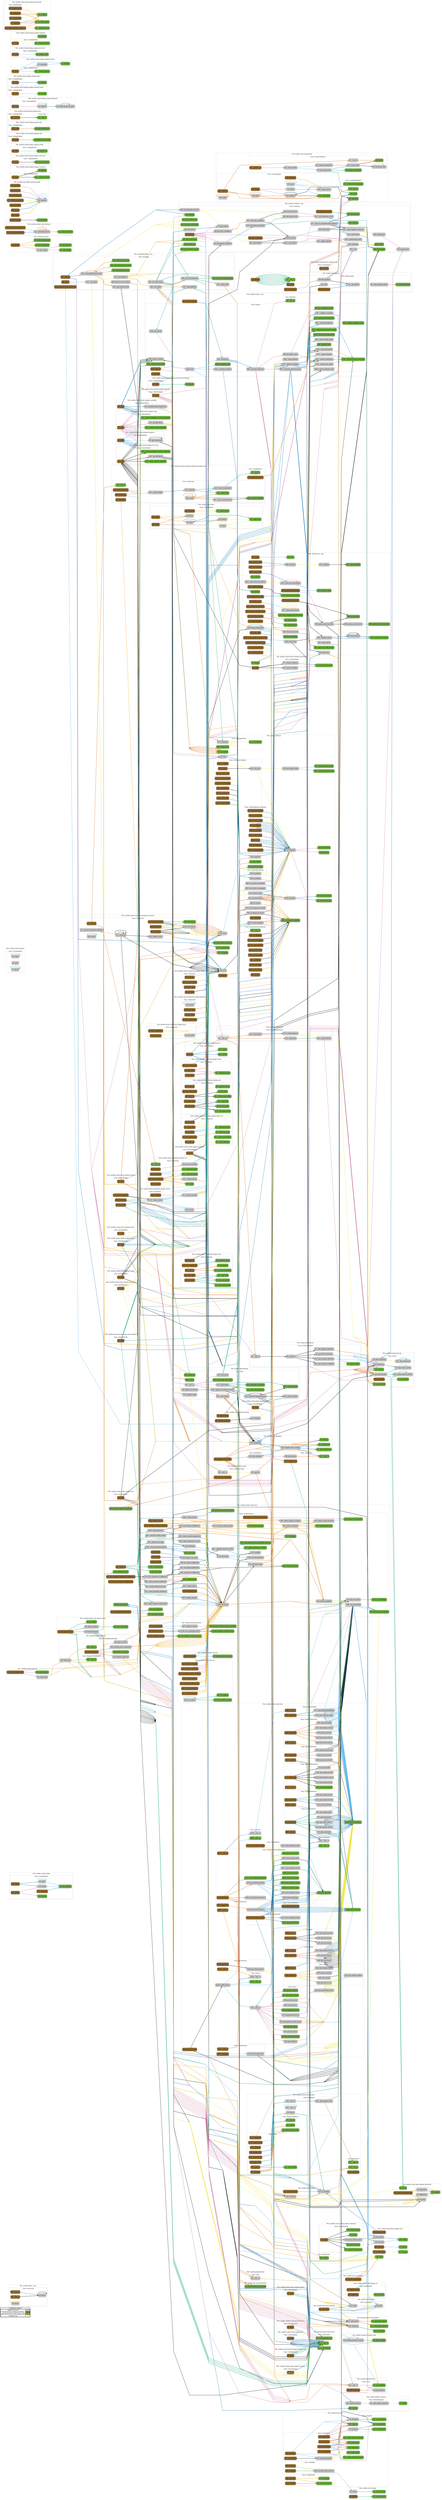 digraph G {
concentrate=true;
splines="polyline";
rankdir="LR";
subgraph legend{
    rank = min;
    label = "legend";
    Legend [shape=none, margin=0, label = <
        <table cellspacing="0" cellpadding="0" border="1"><tr><td>Code2flow Legend</td></tr><tr><td>
        <table cellspacing="0">
        <tr><td>Regular function</td><td width="50px" bgcolor='#cccccc'></td></tr>
        <tr><td>Trunk function (nothing calls this)</td><td bgcolor='#966F33'></td></tr>
        <tr><td>Leaf function (this calls nothing else)</td><td bgcolor='#6db33f'></td></tr>
        <tr><td>Function call</td><td><font color='black'>&#8594;</font></td></tr>
        </table></td></tr></table>
        >];
}node_3a0134bd [label="46: __iter__()" name="ansible.cache.__init__::FactCache.__iter__" shape="rect" style="rounded,filled" fillcolor="#966F33" ];
node_8ccd8478 [label="49: __len__()" name="ansible.cache.__init__::FactCache.__len__" shape="rect" style="rounded,filled" fillcolor="#966F33" ];
node_462d77fc [label="59: flush()" name="ansible.cache.__init__::FactCache.flush" shape="rect" style="rounded,filled" fillcolor="#cccccc" ];
node_11d4e800 [label="56: keys()" name="ansible.cache.__init__::FactCache.keys" shape="rect" style="rounded,filled" fillcolor="#cccccc" ];
node_78bcbbcb [label="110: contains()" name="ansible.cache.jsonfile::CacheModule.contains" shape="rect" style="rounded,filled" fillcolor="#966F33" ];
node_23ba5455 [label="138: copy()" name="ansible.cache.jsonfile::CacheModule.copy" shape="rect" style="rounded,filled" fillcolor="#966F33" ];
node_c6ae5fd9 [label="126: delete()" name="ansible.cache.jsonfile::CacheModule.delete" shape="rect" style="rounded,filled" fillcolor="#6db33f" ];
node_51b92247 [label="133: flush()" name="ansible.cache.jsonfile::CacheModule.flush" shape="rect" style="rounded,filled" fillcolor="#966F33" ];
node_a35fa512 [label="51: get()" name="ansible.cache.jsonfile::CacheModule.get" shape="rect" style="rounded,filled" fillcolor="#cccccc" ];
node_0bf2c74c [label="85: has_expired()" name="ansible.cache.jsonfile::CacheModule.has_expired" shape="rect" style="rounded,filled" fillcolor="#6db33f" ];
node_c56a32e2 [label="103: keys()" name="ansible.cache.jsonfile::CacheModule.keys" shape="rect" style="rounded,filled" fillcolor="#cccccc" ];
node_a059898e [label="141: __init__()" name="ansible.cache.memcached::CacheModule.__init__" shape="rect" style="rounded,filled" fillcolor="#966F33" ];
node_58b8078f [label="155: _expire_keys()" name="ansible.cache.memcached::CacheModule._expire_keys" shape="rect" style="rounded,filled" fillcolor="#cccccc" ];
node_5518dfc5 [label="152: _make_key()" name="ansible.cache.memcached::CacheModule._make_key" shape="rect" style="rounded,filled" fillcolor="#6db33f" ];
node_f48643b1 [label="178: contains()" name="ansible.cache.memcached::CacheModule.contains" shape="rect" style="rounded,filled" fillcolor="#966F33" ];
node_1f399016 [label="190: copy()" name="ansible.cache.memcached::CacheModule.copy" shape="rect" style="rounded,filled" fillcolor="#cccccc" ];
node_2e833b38 [label="182: delete()" name="ansible.cache.memcached::CacheModule.delete" shape="rect" style="rounded,filled" fillcolor="#cccccc" ];
node_77e1332f [label="186: flush()" name="ansible.cache.memcached::CacheModule.flush" shape="rect" style="rounded,filled" fillcolor="#966F33" ];
node_c027c11e [label="160: get()" name="ansible.cache.memcached::CacheModule.get" shape="rect" style="rounded,filled" fillcolor="#cccccc" ];
node_f76d816e [label="174: keys()" name="ansible.cache.memcached::CacheModule.keys" shape="rect" style="rounded,filled" fillcolor="#cccccc" ];
node_d9558362 [label="170: set()" name="ansible.cache.memcached::CacheModule.set" shape="rect" style="rounded,filled" fillcolor="#cccccc" ];
node_4800e441 [label="110: __init__()" name="ansible.cache.memcached::CacheModuleKeys.__init__" shape="rect" style="rounded,filled" fillcolor="#6db33f" ];
node_530abf35 [label="123: add()" name="ansible.cache.memcached::CacheModuleKeys.add" shape="rect" style="rounded,filled" fillcolor="#6db33f" ];
node_b29afd38 [label="127: discard()" name="ansible.cache.memcached::CacheModuleKeys.discard" shape="rect" style="rounded,filled" fillcolor="#6db33f" ];
node_8106a61a [label="131: remove_by_timerange()" name="ansible.cache.memcached::CacheModuleKeys.remove_by_timerange" shape="rect" style="rounded,filled" fillcolor="#6db33f" ];
node_718ee237 [label="89: __getattr__()" name="ansible.cache.memcached::ProxyClientPool.__getattr__" shape="rect" style="rounded,filled" fillcolor="#966F33" ];
node_9b69dede [label="43: __init__()" name="ansible.cache.memcached::ProxyClientPool.__init__" shape="rect" style="rounded,filled" fillcolor="#cccccc" ];
node_d00a9968 [label="56: _check_safe()" name="ansible.cache.memcached::ProxyClientPool._check_safe" shape="rect" style="rounded,filled" fillcolor="#cccccc" ];
node_055212a2 [label="94: _proxy_client()" name="ansible.cache.memcached::ProxyClientPool._proxy_client" shape="rect" style="rounded,filled" fillcolor="#cccccc" ];
node_58ecc752 [label="74: create_connection()" name="ansible.cache.memcached::ProxyClientPool.create_connection" shape="rect" style="rounded,filled" fillcolor="#6db33f" ];
node_69ab7cf1 [label="85: disconnect_all()" name="ansible.cache.memcached::ProxyClientPool.disconnect_all" shape="rect" style="rounded,filled" fillcolor="#cccccc" ];
node_d4f7c9d3 [label="65: get_connection()" name="ansible.cache.memcached::ProxyClientPool.get_connection" shape="rect" style="rounded,filled" fillcolor="#cccccc" ];
node_862c3e76 [label="80: release_connection()" name="ansible.cache.memcached::ProxyClientPool.release_connection" shape="rect" style="rounded,filled" fillcolor="#cccccc" ];
node_9535f02e [label="49: reset()" name="ansible.cache.memcached::ProxyClientPool.reset" shape="rect" style="rounded,filled" fillcolor="#6db33f" ];
node_63da7697 [label="43: copy()" name="ansible.cache.memory::CacheModule.copy" shape="rect" style="rounded,filled" fillcolor="#cccccc" ];
node_3ced240c [label="25: get()" name="ansible.cache.memory::CacheModule.get" shape="rect" style="rounded,filled" fillcolor="#cccccc" ];
node_3dce390b [label="31: keys()" name="ansible.cache.memory::CacheModule.keys" shape="rect" style="rounded,filled" fillcolor="#cccccc" ];
node_2eb969d1 [label="81: _expire_keys()" name="ansible.cache.redis::CacheModule._expire_keys" shape="rect" style="rounded,filled" fillcolor="#6db33f" ];
node_a96b6dc0 [label="59: _make_key()" name="ansible.cache.redis::CacheModule._make_key" shape="rect" style="rounded,filled" fillcolor="#6db33f" ];
node_eee67559 [label="90: contains()" name="ansible.cache.redis::CacheModule.contains" shape="rect" style="rounded,filled" fillcolor="#966F33" ];
node_f7262571 [label="102: copy()" name="ansible.cache.redis::CacheModule.copy" shape="rect" style="rounded,filled" fillcolor="#966F33" ];
node_280bba5c [label="94: delete()" name="ansible.cache.redis::CacheModule.delete" shape="rect" style="rounded,filled" fillcolor="#cccccc" ];
node_b72e7c96 [label="98: flush()" name="ansible.cache.redis::CacheModule.flush" shape="rect" style="rounded,filled" fillcolor="#966F33" ];
node_9e1153bd [label="62: get()" name="ansible.cache.redis::CacheModule.get" shape="rect" style="rounded,filled" fillcolor="#cccccc" ];
node_33987f3c [label="86: keys()" name="ansible.cache.redis::CacheModule.keys" shape="rect" style="rounded,filled" fillcolor="#cccccc" ];
node_c4f9540c [label="72: set()" name="ansible.cache.redis::CacheModule.set" shape="rect" style="rounded,filled" fillcolor="#cccccc" ];
node_a4540b9e [label="0: (global)()" name="ansible.callbacks::(global)" shape="rect" style="rounded,filled" fillcolor="#966F33" ];
node_e715a23f [label="210: _increment()" name="ansible.callbacks::AggregateStats._increment" shape="rect" style="rounded,filled" fillcolor="#6db33f" ];
node_e709c11c [label="217: compute()" name="ansible.callbacks::AggregateStats.compute" shape="rect" style="rounded,filled" fillcolor="#cccccc" ];
node_490a5001 [label="238: summarize()" name="ansible.callbacks::AggregateStats.summarize" shape="rect" style="rounded,filled" fillcolor="#6db33f" ];
node_38b8439c [label="428: _on_any()" name="ansible.callbacks::CliRunnerCallbacks._on_any" shape="rect" style="rounded,filled" fillcolor="#cccccc" ];
node_fb0865a4 [label="424: on_async_failed()" name="ansible.callbacks::CliRunnerCallbacks.on_async_failed" shape="rect" style="rounded,filled" fillcolor="#966F33" ];
node_2ae2ff5c [label="419: on_async_ok()" name="ansible.callbacks::CliRunnerCallbacks.on_async_ok" shape="rect" style="rounded,filled" fillcolor="#966F33" ];
node_d7d68d3d [label="411: on_async_poll()" name="ansible.callbacks::CliRunnerCallbacks.on_async_poll" shape="rect" style="rounded,filled" fillcolor="#966F33" ];
node_0b8481fc [label="380: on_failed()" name="ansible.callbacks::CliRunnerCallbacks.on_failed" shape="rect" style="rounded,filled" fillcolor="#966F33" ];
node_cd4da5bd [label="436: on_file_diff()" name="ansible.callbacks::CliRunnerCallbacks.on_file_diff" shape="rect" style="rounded,filled" fillcolor="#966F33" ];
node_62f6e418 [label="407: on_no_hosts()" name="ansible.callbacks::CliRunnerCallbacks.on_no_hosts" shape="rect" style="rounded,filled" fillcolor="#966F33" ];
node_44a7afa0 [label="384: on_ok()" name="ansible.callbacks::CliRunnerCallbacks.on_ok" shape="rect" style="rounded,filled" fillcolor="#966F33" ];
node_83816fe0 [label="403: on_skipped()" name="ansible.callbacks::CliRunnerCallbacks.on_skipped" shape="rect" style="rounded,filled" fillcolor="#966F33" ];
node_4eb877aa [label="392: on_unreachable()" name="ansible.callbacks::CliRunnerCallbacks.on_unreachable" shape="rect" style="rounded,filled" fillcolor="#966F33" ];
node_571bd18b [label="340: __init__()" name="ansible.callbacks::DefaultRunnerCallbacks.__init__" shape="rect" style="rounded,filled" fillcolor="#6db33f" ];
node_5f7903d5 [label="364: on_async_failed()" name="ansible.callbacks::DefaultRunnerCallbacks.on_async_failed" shape="rect" style="rounded,filled" fillcolor="#966F33" ];
node_3dc04762 [label="361: on_async_ok()" name="ansible.callbacks::DefaultRunnerCallbacks.on_async_ok" shape="rect" style="rounded,filled" fillcolor="#966F33" ];
node_297d12e6 [label="358: on_async_poll()" name="ansible.callbacks::DefaultRunnerCallbacks.on_async_poll" shape="rect" style="rounded,filled" fillcolor="#966F33" ];
node_ce6f0988 [label="343: on_failed()" name="ansible.callbacks::DefaultRunnerCallbacks.on_failed" shape="rect" style="rounded,filled" fillcolor="#966F33" ];
node_7a4408dd [label="367: on_file_diff()" name="ansible.callbacks::DefaultRunnerCallbacks.on_file_diff" shape="rect" style="rounded,filled" fillcolor="#966F33" ];
node_4bfe8cc1 [label="355: on_no_hosts()" name="ansible.callbacks::DefaultRunnerCallbacks.on_no_hosts" shape="rect" style="rounded,filled" fillcolor="#966F33" ];
node_0461d844 [label="346: on_ok()" name="ansible.callbacks::DefaultRunnerCallbacks.on_ok" shape="rect" style="rounded,filled" fillcolor="#966F33" ];
node_ac16d978 [label="349: on_skipped()" name="ansible.callbacks::DefaultRunnerCallbacks.on_skipped" shape="rect" style="rounded,filled" fillcolor="#966F33" ];
node_fd3dfdb8 [label="352: on_unreachable()" name="ansible.callbacks::DefaultRunnerCallbacks.on_unreachable" shape="rect" style="rounded,filled" fillcolor="#966F33" ];
node_dcbe7c58 [label="708: on_import_for_host()" name="ansible.callbacks::PlaybookCallbacks.on_import_for_host" shape="rect" style="rounded,filled" fillcolor="#cccccc" ];
node_499bb6d3 [label="605: on_no_hosts_matched()" name="ansible.callbacks::PlaybookCallbacks.on_no_hosts_matched" shape="rect" style="rounded,filled" fillcolor="#cccccc" ];
node_3b68c202 [label="609: on_no_hosts_remaining()" name="ansible.callbacks::PlaybookCallbacks.on_no_hosts_remaining" shape="rect" style="rounded,filled" fillcolor="#cccccc" ];
node_74f32c49 [label="713: on_not_import_for_host()" name="ansible.callbacks::PlaybookCallbacks.on_not_import_for_host" shape="rect" style="rounded,filled" fillcolor="#cccccc" ];
node_f20ab02f [label="602: on_notify()" name="ansible.callbacks::PlaybookCallbacks.on_notify" shape="rect" style="rounded,filled" fillcolor="#cccccc" ];
node_6e832945 [label="718: on_play_start()" name="ansible.callbacks::PlaybookCallbacks.on_play_start" shape="rect" style="rounded,filled" fillcolor="#cccccc" ];
node_75274cc4 [label="704: on_setup()" name="ansible.callbacks::PlaybookCallbacks.on_setup" shape="rect" style="rounded,filled" fillcolor="#cccccc" ];
node_04486529 [label="599: on_start()" name="ansible.callbacks::PlaybookCallbacks.on_start" shape="rect" style="rounded,filled" fillcolor="#cccccc" ];
node_d380b3bf [label="722: on_stats()" name="ansible.callbacks::PlaybookCallbacks.on_stats" shape="rect" style="rounded,filled" fillcolor="#966F33" ];
node_54630216 [label="613: on_task_start()" name="ansible.callbacks::PlaybookCallbacks.on_task_start" shape="rect" style="rounded,filled" fillcolor="#cccccc" ];
node_3dd5d91e [label="656: on_vars_prompt()" name="ansible.callbacks::PlaybookCallbacks.on_vars_prompt" shape="rect" style="rounded,filled" fillcolor="#cccccc" ];
node_3ba2764b [label="581: on_async_failed()" name="ansible.callbacks::PlaybookRunnerCallbacks.on_async_failed" shape="rect" style="rounded,filled" fillcolor="#966F33" ];
node_83b15553 [label="575: on_async_ok()" name="ansible.callbacks::PlaybookRunnerCallbacks.on_async_ok" shape="rect" style="rounded,filled" fillcolor="#966F33" ];
node_2ecea171 [label="566: on_async_poll()" name="ansible.callbacks::PlaybookRunnerCallbacks.on_async_poll" shape="rect" style="rounded,filled" fillcolor="#966F33" ];
node_bf0dd535 [label="474: on_failed()" name="ansible.callbacks::PlaybookRunnerCallbacks.on_failed" shape="rect" style="rounded,filled" fillcolor="#966F33" ];
node_0f955cbf [label="586: on_file_diff()" name="ansible.callbacks::PlaybookRunnerCallbacks.on_file_diff" shape="rect" style="rounded,filled" fillcolor="#966F33" ];
node_752a4a55 [label="562: on_no_hosts()" name="ansible.callbacks::PlaybookRunnerCallbacks.on_no_hosts" shape="rect" style="rounded,filled" fillcolor="#966F33" ];
node_4f5a598d [label="508: on_ok()" name="ansible.callbacks::PlaybookRunnerCallbacks.on_ok" shape="rect" style="rounded,filled" fillcolor="#966F33" ];
node_bff7dec0 [label="549: on_skipped()" name="ansible.callbacks::PlaybookRunnerCallbacks.on_skipped" shape="rect" style="rounded,filled" fillcolor="#966F33" ];
node_cf9c9435 [label="454: on_unreachable()" name="ansible.callbacks::PlaybookRunnerCallbacks.on_unreachable" shape="rect" style="rounded,filled" fillcolor="#966F33" ];
node_9d69340d [label="283: banner()" name="ansible.callbacks::banner" shape="rect" style="rounded,filled" fillcolor="#cccccc" ];
node_98f57a71 [label="260: banner_cowsay()" name="ansible.callbacks::banner_cowsay" shape="rect" style="rounded,filled" fillcolor="#6db33f" ];
node_e304bff7 [label="275: banner_normal()" name="ansible.callbacks::banner_normal" shape="rect" style="rounded,filled" fillcolor="#6db33f" ];
node_f83d6e42 [label="166: call_callback_module()" name="ansible.callbacks::call_callback_module" shape="rect" style="rounded,filled" fillcolor="#6db33f" ];
node_c6ae5a64 [label="292: command_generic_msg()" name="ansible.callbacks::command_generic_msg" shape="rect" style="rounded,filled" fillcolor="#6db33f" ];
node_cd553d57 [label="139: display()" name="ansible.callbacks::display" shape="rect" style="rounded,filled" fillcolor="#cccccc" ];
node_b39f41c3 [label="53: get_cowsay_info()" name="ansible.callbacks::get_cowsay_info" shape="rect" style="rounded,filled" fillcolor="#6db33f" ];
node_74427f92 [label="318: host_report_msg()" name="ansible.callbacks::host_report_msg" shape="rect" style="rounded,filled" fillcolor="#cccccc" ];
node_0df35f27 [label="49: load_callback_plugins()" name="ansible.callbacks::load_callback_plugins" shape="rect" style="rounded,filled" fillcolor="#6db33f" ];
node_d332bb4e [label="94: log_flock()" name="ansible.callbacks::log_flock" shape="rect" style="rounded,filled" fillcolor="#6db33f" ];
node_acb4d415 [label="79: log_lockfile()" name="ansible.callbacks::log_lockfile" shape="rect" style="rounded,filled" fillcolor="#6db33f" ];
node_ae23082c [label="108: log_unflock()" name="ansible.callbacks::log_unflock" shape="rect" style="rounded,filled" fillcolor="#6db33f" ];
node_a215b81d [label="251: regular_generic_msg()" name="ansible.callbacks::regular_generic_msg" shape="rect" style="rounded,filled" fillcolor="#6db33f" ];
node_9ea4ecd5 [label="127: set_play()" name="ansible.callbacks::set_play" shape="rect" style="rounded,filled" fillcolor="#6db33f" ];
node_16db860e [label="121: set_playbook()" name="ansible.callbacks::set_playbook" shape="rect" style="rounded,filled" fillcolor="#6db33f" ];
node_d71ef29c [label="133: set_task()" name="ansible.callbacks::set_task" shape="rect" style="rounded,filled" fillcolor="#6db33f" ];
node_36233865 [label="190: verbose()" name="ansible.callbacks::verbose" shape="rect" style="rounded,filled" fillcolor="#cccccc" ];
node_9dee9c6d [label="181: vv()" name="ansible.callbacks::vv" shape="rect" style="rounded,filled" fillcolor="#cccccc" ];
node_2f65bc90 [label="184: vvv()" name="ansible.callbacks::vvv" shape="rect" style="rounded,filled" fillcolor="#cccccc" ];
node_68b69c2a [label="187: vvvv()" name="ansible.callbacks::vvvv" shape="rect" style="rounded,filled" fillcolor="#cccccc" ];
node_c65267f8 [label="65: stringc()" name="ansible.color::stringc" shape="rect" style="rounded,filled" fillcolor="#6db33f" ];
node_e8fbe689 [label="0: (global)()" name="ansible.constants::(global)" shape="rect" style="rounded,filled" fillcolor="#966F33" ];
node_1ca033b0 [label="47: _get_config()" name="ansible.constants::_get_config" shape="rect" style="rounded,filled" fillcolor="#6db33f" ];
node_ff08502f [label="34: get_config()" name="ansible.constants::get_config" shape="rect" style="rounded,filled" fillcolor="#cccccc" ];
node_8ccb1d01 [label="60: load_config_file()" name="ansible.constants::load_config_file" shape="rect" style="rounded,filled" fillcolor="#6db33f" ];
node_be8de785 [label="25: mk_boolean()" name="ansible.constants::mk_boolean" shape="rect" style="rounded,filled" fillcolor="#6db33f" ];
node_f684365a [label="82: shell_expand_path()" name="ansible.constants::shell_expand_path" shape="rect" style="rounded,filled" fillcolor="#6db33f" ];
node_8fb57897 [label="245: __get_hosts()" name="ansible.inventory.__init__::Inventory.__get_hosts" shape="rect" style="rounded,filled" fillcolor="#cccccc" ];
node_0fd1b99f [label="43: __init__()" name="ansible.inventory.__init__::Inventory.__init__" shape="rect" style="rounded,filled" fillcolor="#966F33" ];
node_31c33619 [label="287: _apply_ranges()" name="ansible.inventory.__init__::Inventory._apply_ranges" shape="rect" style="rounded,filled" fillcolor="#cccccc" ];
node_9ad2566c [label="319: _create_implicit_localhost()" name="ansible.inventory.__init__::Inventory._create_implicit_localhost" shape="rect" style="rounded,filled" fillcolor="#cccccc" ];
node_25304d1d [label="260: _enumeration_info()" name="ansible.inventory.__init__::Inventory._enumeration_info" shape="rect" style="rounded,filled" fillcolor="#cccccc" ];
node_9a5590bb [label="419: _get_group_variables()" name="ansible.inventory.__init__::Inventory._get_group_variables" shape="rect" style="rounded,filled" fillcolor="#cccccc" ];
node_9d192ed8 [label="395: _get_host()" name="ansible.inventory.__init__::Inventory._get_host" shape="rect" style="rounded,filled" fillcolor="#cccccc" ];
node_1db36c18 [label="451: _get_host_variables()" name="ansible.inventory.__init__::Inventory._get_host_variables" shape="rect" style="rounded,filled" fillcolor="#cccccc" ];
node_ac85fb85 [label="607: _get_hostgroup_vars()" name="ansible.inventory.__init__::Inventory._get_hostgroup_vars" shape="rect" style="rounded,filled" fillcolor="#cccccc" ];
node_0c1c4a88 [label="201: _get_hosts()" name="ansible.inventory.__init__::Inventory._get_hosts" shape="rect" style="rounded,filled" fillcolor="#cccccc" ];
node_9d77d7e5 [label="331: _hosts_in_unenumerated_pattern()" name="ansible.inventory.__init__::Inventory._hosts_in_unenumerated_pattern" shape="rect" style="rounded,filled" fillcolor="#cccccc" ];
node_51ad88d1 [label="152: _match()" name="ansible.inventory.__init__::Inventory._match" shape="rect" style="rounded,filled" fillcolor="#6db33f" ];
node_7b4572f5 [label="161: _match_list()" name="ansible.inventory.__init__::Inventory._match_list" shape="rect" style="rounded,filled" fillcolor="#cccccc" ];
node_11c8dd17 [label="482: add_group()" name="ansible.inventory.__init__::Inventory.add_group" shape="rect" style="rounded,filled" fillcolor="#cccccc" ];
node_3be7fca9 [label="515: also_restrict_to()" name="ansible.inventory.__init__::Inventory.also_restrict_to" shape="rect" style="rounded,filled" fillcolor="#6db33f" ];
node_18f5f651 [label="561: basedir()" name="ansible.inventory.__init__::Inventory.basedir" shape="rect" style="rounded,filled" fillcolor="#cccccc" ];
node_d863c624 [label="365: clear_pattern_cache()" name="ansible.inventory.__init__::Inventory.clear_pattern_cache" shape="rect" style="rounded,filled" fillcolor="#6db33f" ];
node_d9513691 [label="408: get_group()" name="ansible.inventory.__init__::Inventory.get_group" shape="rect" style="rounded,filled" fillcolor="#6db33f" ];
node_a8e267cd [label="414: get_group_variables()" name="ansible.inventory.__init__::Inventory.get_group_variables" shape="rect" style="rounded,filled" fillcolor="#cccccc" ];
node_444f46af [label="603: get_group_vars()" name="ansible.inventory.__init__::Inventory.get_group_vars" shape="rect" style="rounded,filled" fillcolor="#cccccc" ];
node_cf889df9 [label="387: get_groups()" name="ansible.inventory.__init__::Inventory.get_groups" shape="rect" style="rounded,filled" fillcolor="#6db33f" ];
node_21a42e42 [label="390: get_host()" name="ansible.inventory.__init__::Inventory.get_host" shape="rect" style="rounded,filled" fillcolor="#cccccc" ];
node_314ada76 [label="445: get_host_variables()" name="ansible.inventory.__init__::Inventory.get_host_variables" shape="rect" style="rounded,filled" fillcolor="#cccccc" ];
node_bbe0228f [label="599: get_host_vars()" name="ansible.inventory.__init__::Inventory.get_host_vars" shape="rect" style="rounded,filled" fillcolor="#cccccc" ];
node_8431f2e4 [label="176: get_hosts()" name="ansible.inventory.__init__::Inventory.get_hosts" shape="rect" style="rounded,filled" fillcolor="#cccccc" ];
node_450d7c3f [label="438: get_variables()" name="ansible.inventory.__init__::Inventory.get_variables" shape="rect" style="rounded,filled" fillcolor="#966F33" ];
node_369cbbc3 [label="369: groups_for_host()" name="ansible.inventory.__init__::Inventory.groups_for_host" shape="rect" style="rounded,filled" fillcolor="#966F33" ];
node_80910345 [label="375: groups_list()" name="ansible.inventory.__init__::Inventory.groups_list" shape="rect" style="rounded,filled" fillcolor="#cccccc" ];
node_cb722403 [label="555: is_file()" name="ansible.inventory.__init__::Inventory.is_file" shape="rect" style="rounded,filled" fillcolor="#6db33f" ];
node_296f365d [label="551: lift_also_restriction()" name="ansible.inventory.__init__::Inventory.lift_also_restriction" shape="rect" style="rounded,filled" fillcolor="#6db33f" ];
node_1f9587d8 [label="547: lift_restriction()" name="ansible.inventory.__init__::Inventory.lift_restriction" shape="rect" style="rounded,filled" fillcolor="#6db33f" ];
node_6fcf9c0d [label="489: list_hosts()" name="ansible.inventory.__init__::Inventory.list_hosts" shape="rect" style="rounded,filled" fillcolor="#cccccc" ];
node_64d74078 [label="505: restrict_to()" name="ansible.inventory.__init__::Inventory.restrict_to" shape="rect" style="rounded,filled" fillcolor="#6db33f" ];
node_56fe723c [label="581: set_playbook_basedir()" name="ansible.inventory.__init__::Inventory.set_playbook_basedir" shape="rect" style="rounded,filled" fillcolor="#cccccc" ];
node_78d6cf22 [label="571: src()" name="ansible.inventory.__init__::Inventory.src" shape="rect" style="rounded,filled" fillcolor="#cccccc" ];
node_308f4816 [label="524: subset()" name="ansible.inventory.__init__::Inventory.subset" shape="rect" style="rounded,filled" fillcolor="#6db33f" ];
node_c45e79ae [label="33: __init__()" name="ansible.inventory.dir::InventoryDirectory.__init__" shape="rect" style="rounded,filled" fillcolor="#cccccc" ];
node_ad8241c8 [label="128: _add_group()" name="ansible.inventory.dir::InventoryDirectory._add_group" shape="rect" style="rounded,filled" fillcolor="#cccccc" ];
node_34a94aa3 [label="139: _add_host()" name="ansible.inventory.dir::InventoryDirectory._add_host" shape="rect" style="rounded,filled" fillcolor="#cccccc" ];
node_5c63cda4 [label="147: _merge_groups()" name="ansible.inventory.dir::InventoryDirectory._merge_groups" shape="rect" style="rounded,filled" fillcolor="#cccccc" ];
node_f5a8c5bf [label="201: _merge_hosts()" name="ansible.inventory.dir::InventoryDirectory._merge_hosts" shape="rect" style="rounded,filled" fillcolor="#cccccc" ];
node_7df0a90d [label="37: detect_range()" name="ansible.inventory.expand_hosts::detect_range" shape="rect" style="rounded,filled" fillcolor="#6db33f" ];
node_e08ee0bb [label="49: expand_hostname_range()" name="ansible.inventory.expand_hosts::expand_hostname_range" shape="rect" style="rounded,filled" fillcolor="#cccccc" ];
node_bb73f786 [label="23: __init__()" name="ansible.inventory.group::Group.__init__" shape="rect" style="rounded,filled" fillcolor="#6db33f" ];
node_1514c56b [label="58: _check_children_depth()" name="ansible.inventory.group::Group._check_children_depth" shape="rect" style="rounded,filled" fillcolor="#cccccc" ];
node_12a12ac5 [label="106: _get_ancestors()" name="ansible.inventory.group::Group._get_ancestors" shape="rect" style="rounded,filled" fillcolor="#cccccc" ];
node_b6323f37 [label="87: _get_hosts()" name="ansible.inventory.group::Group._get_hosts" shape="rect" style="rounded,filled" fillcolor="#6db33f" ];
node_6af5dd6b [label="36: add_child_group()" name="ansible.inventory.group::Group.add_child_group" shape="rect" style="rounded,filled" fillcolor="#cccccc" ];
node_23e9fe9b [label="64: add_host()" name="ansible.inventory.group::Group.add_host" shape="rect" style="rounded,filled" fillcolor="#cccccc" ];
node_63d3259a [label="74: clear_hosts_cache()" name="ansible.inventory.group::Group.clear_hosts_cache" shape="rect" style="rounded,filled" fillcolor="#cccccc" ];
node_4f6550d4 [label="114: get_ancestors()" name="ansible.inventory.group::Group.get_ancestors" shape="rect" style="rounded,filled" fillcolor="#cccccc" ];
node_166d63e4 [label="80: get_hosts()" name="ansible.inventory.group::Group.get_hosts" shape="rect" style="rounded,filled" fillcolor="#966F33" ];
node_8ae15f02 [label="70: set_variable()" name="ansible.inventory.group::Group.set_variable" shape="rect" style="rounded,filled" fillcolor="#6db33f" ];
node_5a7bfce7 [label="26: __init__()" name="ansible.inventory.host::Host.__init__" shape="rect" style="rounded,filled" fillcolor="#cccccc" ];
node_29cebefd [label="45: get_groups()" name="ansible.inventory.host::Host.get_groups" shape="rect" style="rounded,filled" fillcolor="#cccccc" ];
node_ed2b1016 [label="55: get_variables()" name="ansible.inventory.host::Host.get_variables" shape="rect" style="rounded,filled" fillcolor="#966F33" ];
node_06077740 [label="41: set_variable()" name="ansible.inventory.host::Host.set_variable" shape="rect" style="rounded,filled" fillcolor="#6db33f" ];
node_20aceac0 [label="36: __init__()" name="ansible.inventory.ini::InventoryParser.__init__" shape="rect" style="rounded,filled" fillcolor="#cccccc" ];
node_1eece88e [label="77: _add_allgroup_children()" name="ansible.inventory.ini::InventoryParser._add_allgroup_children" shape="rect" style="rounded,filled" fillcolor="#cccccc" ];
node_654a23b8 [label="45: _parse()" name="ansible.inventory.ini::InventoryParser._parse" shape="rect" style="rounded,filled" fillcolor="#cccccc" ];
node_72649a3a [label="84: _parse_base_groups()" name="ansible.inventory.ini::InventoryParser._parse_base_groups" shape="rect" style="rounded,filled" fillcolor="#cccccc" ];
node_32bff3a2 [label="157: _parse_group_children()" name="ansible.inventory.ini::InventoryParser._parse_group_children" shape="rect" style="rounded,filled" fillcolor="#cccccc" ];
node_589e1034 [label="185: _parse_group_variables()" name="ansible.inventory.ini::InventoryParser._parse_group_variables" shape="rect" style="rounded,filled" fillcolor="#cccccc" ];
node_5da95b17 [label="54: _parse_value()" name="ansible.inventory.ini::InventoryParser._parse_value" shape="rect" style="rounded,filled" fillcolor="#6db33f" ];
node_4a2cf694 [label="34: __init__()" name="ansible.inventory.script::InventoryScript.__init__" shape="rect" style="rounded,filled" fillcolor="#cccccc" ];
node_f68f448e [label="56: _parse()" name="ansible.inventory.script::InventoryScript._parse" shape="rect" style="rounded,filled" fillcolor="#cccccc" ];
node_ee0212d9 [label="135: get_host_variables()" name="ansible.inventory.script::InventoryScript.get_host_variables" shape="rect" style="rounded,filled" fillcolor="#966F33" ];
node_977847c1 [label="25: __init__()" name="ansible.inventory.vars_plugins.noop::VarsModule.__init__" shape="rect" style="rounded,filled" fillcolor="#966F33" ];
node_914bdbcc [label="69: __init__()" name="ansible.module_common::ModuleReplacer.__init__" shape="rect" style="rounded,filled" fillcolor="#6db33f" ];
node_5eb66e24 [label="85: _find_snippet_imports()" name="ansible.module_common::ModuleReplacer._find_snippet_imports" shape="rect" style="rounded,filled" fillcolor="#cccccc" ];
node_fdede34a [label="144: modify_module()" name="ansible.module_common::ModuleReplacer.modify_module" shape="rect" style="rounded,filled" fillcolor="#cccccc" ];
node_c0b9256e [label="77: slurp()" name="ansible.module_common::ModuleReplacer.slurp" shape="rect" style="rounded,filled" fillcolor="#6db33f" ];
node_92be1b37 [label="79: axapi_authenticate()" name="ansible.module_utils.a10::axapi_authenticate" shape="rect" style="rounded,filled" fillcolor="#966F33" ];
node_327eb6d9 [label="55: axapi_call()" name="ansible.module_utils.a10::axapi_call" shape="rect" style="rounded,filled" fillcolor="#cccccc" ];
node_bfbc8b44 [label="50: axapi_failure()" name="ansible.module_utils.a10::axapi_failure" shape="rect" style="rounded,filled" fillcolor="#6db33f" ];
node_5717d603 [label="337: __init__()" name="ansible.module_utils.basic::AnsibleModule.__init__" shape="rect" style="rounded,filled" fillcolor="#966F33" ];
node_15a98ca5 [label="717: _apply_operation_to_mode()" name="ansible.module_utils.basic::AnsibleModule._apply_operation_to_mode" shape="rect" style="rounded,filled" fillcolor="#6db33f" ];
node_38eaf165 [label="1006: _check_argument_types()" name="ansible.module_utils.basic::AnsibleModule._check_argument_types" shape="rect" style="rounded,filled" fillcolor="#cccccc" ];
node_56636c3b [label="959: _check_argument_values()" name="ansible.module_utils.basic::AnsibleModule._check_argument_values" shape="rect" style="rounded,filled" fillcolor="#cccccc" ];
node_4f27b7c0 [label="895: _check_for_check_mode()" name="ansible.module_utils.basic::AnsibleModule._check_for_check_mode" shape="rect" style="rounded,filled" fillcolor="#cccccc" ];
node_9fbaac1c [label="903: _check_for_no_log()" name="ansible.module_utils.basic::AnsibleModule._check_for_no_log" shape="rect" style="rounded,filled" fillcolor="#cccccc" ];
node_64be54c3 [label="908: _check_invalid_arguments()" name="ansible.module_utils.basic::AnsibleModule._check_invalid_arguments" shape="rect" style="rounded,filled" fillcolor="#cccccc" ];
node_8412b0f6 [label="854: _check_locale()" name="ansible.module_utils.basic::AnsibleModule._check_locale" shape="rect" style="rounded,filled" fillcolor="#cccccc" ];
node_b11da30a [label="923: _check_mutually_exclusive()" name="ansible.module_utils.basic::AnsibleModule._check_mutually_exclusive" shape="rect" style="rounded,filled" fillcolor="#cccccc" ];
node_bc21a001 [label="949: _check_required_arguments()" name="ansible.module_utils.basic::AnsibleModule._check_required_arguments" shape="rect" style="rounded,filled" fillcolor="#cccccc" ];
node_18570dc0 [label="931: _check_required_one_of()" name="ansible.module_utils.basic::AnsibleModule._check_required_one_of" shape="rect" style="rounded,filled" fillcolor="#cccccc" ];
node_df78212e [label="939: _check_required_together()" name="ansible.module_utils.basic::AnsibleModule._check_required_together" shape="rect" style="rounded,filled" fillcolor="#cccccc" ];
node_6c4b556d [label="916: _count_terms()" name="ansible.module_utils.basic::AnsibleModule._count_terms" shape="rect" style="rounded,filled" fillcolor="#6db33f" ];
node_ef0481b8 [label="732: _get_octal_mode_from_symbolic_perms()" name="ansible.module_utils.basic::AnsibleModule._get_octal_mode_from_symbolic_perms" shape="rect" style="rounded,filled" fillcolor="#6db33f" ];
node_d52aa465 [label="873: _handle_aliases()" name="ansible.module_utils.basic::AnsibleModule._handle_aliases" shape="rect" style="rounded,filled" fillcolor="#cccccc" ];
node_314ca1bd [label="1082: _load_params()" name="ansible.module_utils.basic::AnsibleModule._load_params" shape="rect" style="rounded,filled" fillcolor="#cccccc" ];
node_ab900058 [label="1099: _log_invocation()" name="ansible.module_utils.basic::AnsibleModule._log_invocation" shape="rect" style="rounded,filled" fillcolor="#cccccc" ];
node_9e543a08 [label="1156: _set_cwd()" name="ansible.module_utils.basic::AnsibleModule._set_cwd" shape="rect" style="rounded,filled" fillcolor="#6db33f" ];
node_6ae00046 [label="1070: _set_defaults()" name="ansible.module_utils.basic::AnsibleModule._set_defaults" shape="rect" style="rounded,filled" fillcolor="#6db33f" ];
node_6bdadef2 [label="697: _symbolic_mode_to_octal()" name="ansible.module_utils.basic::AnsibleModule._symbolic_mode_to_octal" shape="rect" style="rounded,filled" fillcolor="#cccccc" ];
node_be378628 [label="473: _to_filesystem_str()" name="ansible.module_utils.basic::AnsibleModule._to_filesystem_str" shape="rect" style="rounded,filled" fillcolor="#6db33f" ];
node_b10bdcee [label="813: add_path_info()" name="ansible.module_utils.basic::AnsibleModule.add_path_info" shape="rect" style="rounded,filled" fillcolor="#cccccc" ];
node_ebc6c832 [label="1583: append_to_file()" name="ansible.module_utils.basic::AnsibleModule.append_to_file" shape="rect" style="rounded,filled" fillcolor="#6db33f" ];
node_13e8bf11 [label="1323: atomic_move()" name="ansible.module_utils.basic::AnsibleModule.atomic_move" shape="rect" style="rounded,filled" fillcolor="#966F33" ];
node_0fa31de6 [label="1304: backup_local()" name="ansible.module_utils.basic::AnsibleModule.backup_local" shape="rect" style="rounded,filled" fillcolor="#966F33" ];
node_71b408e7 [label="1204: boolean()" name="ansible.module_utils.basic::AnsibleModule.boolean" shape="rect" style="rounded,filled" fillcolor="#cccccc" ];
node_ac52a310 [label="1316: cleanup()" name="ansible.module_utils.basic::AnsibleModule.cleanup" shape="rect" style="rounded,filled" fillcolor="#6db33f" ];
node_e01c4b45 [label="1263: digest_from_file()" name="ansible.module_utils.basic::AnsibleModule.digest_from_file" shape="rect" style="rounded,filled" fillcolor="#cccccc" ];
node_ee158ba1 [label="1235: do_cleanup_files()" name="ansible.module_utils.basic::AnsibleModule.do_cleanup_files" shape="rect" style="rounded,filled" fillcolor="#cccccc" ];
node_e460c972 [label="1239: exit_json()" name="ansible.module_utils.basic::AnsibleModule.exit_json" shape="rect" style="rounded,filled" fillcolor="#cccccc" ];
node_9aa196c0 [label="1248: fail_json()" name="ansible.module_utils.basic::AnsibleModule.fail_json" shape="rect" style="rounded,filled" fillcolor="#cccccc" ];
node_3fcada44 [label="527: find_mount_point()" name="ansible.module_utils.basic::AnsibleModule.find_mount_point" shape="rect" style="rounded,filled" fillcolor="#6db33f" ];
node_19f444ee [label="1176: get_bin_path()" name="ansible.module_utils.basic::AnsibleModule.get_bin_path" shape="rect" style="rounded,filled" fillcolor="#cccccc" ];
node_da2e82e2 [label="1257: is_executable()" name="ansible.module_utils.basic::AnsibleModule.is_executable" shape="rect" style="rounded,filled" fillcolor="#6db33f" ];
node_f01682a9 [label="533: is_special_selinux_path()" name="ansible.module_utils.basic::AnsibleModule.is_special_selinux_path" shape="rect" style="rounded,filled" fillcolor="#cccccc" ];
node_2476937f [label="1217: jsonify()" name="ansible.module_utils.basic::AnsibleModule.jsonify" shape="rect" style="rounded,filled" fillcolor="#cccccc" ];
node_9a413dc7 [label="395: load_file_common_arguments()" name="ansible.module_utils.basic::AnsibleModule.load_file_common_arguments" shape="rect" style="rounded,filled" fillcolor="#966F33" ];
node_ac8eb780 [label="1279: md5()" name="ansible.module_utils.basic::AnsibleModule.md5" shape="rect" style="rounded,filled" fillcolor="#966F33" ];
node_5971dd29 [label="1589: pretty_bytes()" name="ansible.module_utils.basic::AnsibleModule.pretty_bytes" shape="rect" style="rounded,filled" fillcolor="#6db33f" ];
node_7cc222aa [label="1408: run_command()" name="ansible.module_utils.basic::AnsibleModule.run_command" shape="rect" style="rounded,filled" fillcolor="#cccccc" ];
node_5ae16412 [label="974: safe_eval()" name="ansible.module_utils.basic::AnsibleModule.safe_eval" shape="rect" style="rounded,filled" fillcolor="#6db33f" ];
node_ccaf21c6 [label="502: selinux_context()" name="ansible.module_utils.basic::AnsibleModule.selinux_context" shape="rect" style="rounded,filled" fillcolor="#cccccc" ];
node_7c4cfc11 [label="487: selinux_default_context()" name="ansible.module_utils.basic::AnsibleModule.selinux_default_context" shape="rect" style="rounded,filled" fillcolor="#cccccc" ];
node_7699e81c [label="453: selinux_enabled()" name="ansible.module_utils.basic::AnsibleModule.selinux_enabled" shape="rect" style="rounded,filled" fillcolor="#cccccc" ];
node_e7afcbba [label="467: selinux_initial_context()" name="ansible.module_utils.basic::AnsibleModule.selinux_initial_context" shape="rect" style="rounded,filled" fillcolor="#cccccc" ];
node_89e48adf [label="445: selinux_mls_enabled()" name="ansible.module_utils.basic::AnsibleModule.selinux_mls_enabled" shape="rect" style="rounded,filled" fillcolor="#6db33f" ];
node_1108a809 [label="562: set_context_if_different()" name="ansible.module_utils.basic::AnsibleModule.set_context_if_different" shape="rect" style="rounded,filled" fillcolor="#cccccc" ];
node_b3ab5986 [label="556: set_default_selinux_context()" name="ansible.module_utils.basic::AnsibleModule.set_default_selinux_context" shape="rect" style="rounded,filled" fillcolor="#966F33" ];
node_ffc27278 [label="807: set_directory_attributes_if_different()" name="ansible.module_utils.basic::AnsibleModule.set_directory_attributes_if_different" shape="rect" style="rounded,filled" fillcolor="#966F33" ];
node_f9e4e899 [label="810: set_file_attributes_if_different()" name="ansible.module_utils.basic::AnsibleModule.set_file_attributes_if_different" shape="rect" style="rounded,filled" fillcolor="#966F33" ];
node_4adee810 [label="791: set_fs_attributes_if_different()" name="ansible.module_utils.basic::AnsibleModule.set_fs_attributes_if_different" shape="rect" style="rounded,filled" fillcolor="#cccccc" ];
node_bde38596 [label="617: set_group_if_different()" name="ansible.module_utils.basic::AnsibleModule.set_group_if_different" shape="rect" style="rounded,filled" fillcolor="#cccccc" ];
node_c30f7345 [label="639: set_mode_if_different()" name="ansible.module_utils.basic::AnsibleModule.set_mode_if_different" shape="rect" style="rounded,filled" fillcolor="#cccccc" ];
node_fac27d30 [label="595: set_owner_if_different()" name="ansible.module_utils.basic::AnsibleModule.set_owner_if_different" shape="rect" style="rounded,filled" fillcolor="#cccccc" ];
node_ed42dc35 [label="1294: sha1()" name="ansible.module_utils.basic::AnsibleModule.sha1" shape="rect" style="rounded,filled" fillcolor="#966F33" ];
node_5ad1ae62 [label="1298: sha256()" name="ansible.module_utils.basic::AnsibleModule.sha256" shape="rect" style="rounded,filled" fillcolor="#966F33" ];
node_f2584ce8 [label="520: user_and_group()" name="ansible.module_utils.basic::AnsibleModule.user_and_group" shape="rect" style="rounded,filled" fillcolor="#6db33f" ];
node_d72db093 [label="182: get_distribution()" name="ansible.module_utils.basic::get_distribution" shape="rect" style="rounded,filled" fillcolor="#6db33f" ];
node_10ed442c [label="178: get_platform()" name="ansible.module_utils.basic::get_platform" shape="rect" style="rounded,filled" fillcolor="#6db33f" ];
node_6259080d [label="275: heuristic_log_sanitize()" name="ansible.module_utils.basic::heuristic_log_sanitize" shape="rect" style="rounded,filled" fillcolor="#6db33f" ];
node_793e1649 [label="257: json_dict_bytes_to_unicode()" name="ansible.module_utils.basic::json_dict_bytes_to_unicode" shape="rect" style="rounded,filled" fillcolor="#6db33f" ];
node_135936ff [label="239: json_dict_unicode_to_bytes()" name="ansible.module_utils.basic::json_dict_unicode_to_bytes" shape="rect" style="rounded,filled" fillcolor="#6db33f" ];
node_282323f2 [label="214: load_platform_subclass()" name="ansible.module_utils.basic::load_platform_subclass" shape="rect" style="rounded,filled" fillcolor="#966F33" ];
node_d7877086 [label="41: _find_end_quote()" name="ansible.module_utils.database::_find_end_quote" shape="rect" style="rounded,filled" fillcolor="#6db33f" ];
node_5bda2ca6 [label="63: _identifier_parse()" name="ansible.module_utils.database::_identifier_parse" shape="rect" style="rounded,filled" fillcolor="#cccccc" ];
node_5a9856ca [label="116: mysql_quote_identifier()" name="ansible.module_utils.database::mysql_quote_identifier" shape="rect" style="rounded,filled" fillcolor="#966F33" ];
node_b0ac83ed [label="110: pg_quote_identifier()" name="ansible.module_utils.database::pg_quote_identifier" shape="rect" style="rounded,filled" fillcolor="#966F33" ];
node_c261d950 [label="51: aws_common_argument_spec()" name="ansible.module_utils.ec2::aws_common_argument_spec" shape="rect" style="rounded,filled" fillcolor="#6db33f" ];
node_18192915 [label="159: boto_fix_security_token_in_profile()" name="ansible.module_utils.ec2::boto_fix_security_token_in_profile" shape="rect" style="rounded,filled" fillcolor="#6db33f" ];
node_f8d2eb0f [label="72: boto_supports_profile_name()" name="ansible.module_utils.ec2::boto_supports_profile_name" shape="rect" style="rounded,filled" fillcolor="#6db33f" ];
node_b96643af [label="167: connect_to_aws()" name="ansible.module_utils.ec2::connect_to_aws" shape="rect" style="rounded,filled" fillcolor="#cccccc" ];
node_92610ff8 [label="62: ec2_argument_spec()" name="ansible.module_utils.ec2::ec2_argument_spec" shape="rect" style="rounded,filled" fillcolor="#966F33" ];
node_5abe0a3a [label="179: ec2_connect()" name="ansible.module_utils.ec2::ec2_connect" shape="rect" style="rounded,filled" fillcolor="#966F33" ];
node_5e3930f0 [label="76: get_aws_connection_info()" name="ansible.module_utils.ec2::get_aws_connection_info" shape="rect" style="rounded,filled" fillcolor="#cccccc" ];
node_08b5c868 [label="152: get_ec2_creds()" name="ansible.module_utils.ec2::get_ec2_creds" shape="rect" style="rounded,filled" fillcolor="#966F33" ];
node_23ab01c1 [label="1406: __init__()" name="ansible.module_utils.facts::AIX.__init__" shape="rect" style="rounded,filled" fillcolor="#966F33" ];
node_3ff04cec [label="1415: get_cpu_facts()" name="ansible.module_utils.facts::AIX.get_cpu_facts" shape="rect" style="rounded,filled" fillcolor="#cccccc" ];
node_1ff015cc [label="1466: get_dmi_facts()" name="ansible.module_utils.facts::AIX.get_dmi_facts" shape="rect" style="rounded,filled" fillcolor="#cccccc" ];
node_f5e1af0c [label="1442: get_memory_facts()" name="ansible.module_utils.facts::AIX.get_memory_facts" shape="rect" style="rounded,filled" fillcolor="#cccccc" ];
node_c8f1bfc0 [label="1409: populate()" name="ansible.module_utils.facts::AIX.populate" shape="rect" style="rounded,filled" fillcolor="#966F33" ];
node_0331d894 [label="2158: get_interfaces_info()" name="ansible.module_utils.facts::AIXNetwork.get_interfaces_info" shape="rect" style="rounded,filled" fillcolor="#966F33" ];
node_a515265a [label="2231: parse_interface_line()" name="ansible.module_utils.facts::AIXNetwork.parse_interface_line" shape="rect" style="rounded,filled" fillcolor="#cccccc" ];
node_3da13125 [label="1595: __init__()" name="ansible.module_utils.facts::Darwin.__init__" shape="rect" style="rounded,filled" fillcolor="#966F33" ];
node_7e9981ca [label="1634: get_cpu_facts()" name="ansible.module_utils.facts::Darwin.get_cpu_facts" shape="rect" style="rounded,filled" fillcolor="#cccccc" ];
node_9cfa83d2 [label="1627: get_mac_facts()" name="ansible.module_utils.facts::Darwin.get_mac_facts" shape="rect" style="rounded,filled" fillcolor="#cccccc" ];
node_e6b8803f [label="1643: get_memory_facts()" name="ansible.module_utils.facts::Darwin.get_memory_facts" shape="rect" style="rounded,filled" fillcolor="#cccccc" ];
node_ed2df8d0 [label="1605: get_sysctl()" name="ansible.module_utils.facts::Darwin.get_sysctl" shape="rect" style="rounded,filled" fillcolor="#cccccc" ];
node_6dda07cc [label="1616: get_system_profile()" name="ansible.module_utils.facts::Darwin.get_system_profile" shape="rect" style="rounded,filled" fillcolor="#cccccc" ];
node_65ee13e1 [label="1598: populate()" name="ansible.module_utils.facts::Darwin.populate" shape="rect" style="rounded,filled" fillcolor="#966F33" ];
node_0efedc21 [label="2133: parse_media_line()" name="ansible.module_utils.facts::DarwinNetwork.parse_media_line" shape="rect" style="rounded,filled" fillcolor="#966F33" ];
node_4c99361f [label="124: __init__()" name="ansible.module_utils.facts::Facts.__init__" shape="rect" style="rounded,filled" fillcolor="#cccccc" ];
node_3ec6a5f9 [label="439: get_cmdline()" name="ansible.module_utils.facts::Facts.get_cmdline" shape="rect" style="rounded,filled" fillcolor="#cccccc" ];
node_e44d399f [label="570: get_date_time_facts()" name="ansible.module_utils.facts::Facts.get_date_time_facts" shape="rect" style="rounded,filled" fillcolor="#6db33f" ];
node_97ce022c [label="232: get_distribution_facts()" name="ansible.module_utils.facts::Facts.get_distribution_facts" shape="rect" style="rounded,filled" fillcolor="#cccccc" ];
node_8e83e3f9 [label="602: get_env_facts()" name="ansible.module_utils.facts::Facts.get_env_facts" shape="rect" style="rounded,filled" fillcolor="#6db33f" ];
node_fe626129 [label="563: get_fips_facts()" name="ansible.module_utils.facts::Facts.get_fips_facts" shape="rect" style="rounded,filled" fillcolor="#cccccc" ];
node_58a00c49 [label="185: get_local_facts()" name="ansible.module_utils.facts::Facts.get_local_facts" shape="rect" style="rounded,filled" fillcolor="#cccccc" ];
node_2d802262 [label="486: get_lsb_facts()" name="ansible.module_utils.facts::Facts.get_lsb_facts" shape="rect" style="rounded,filled" fillcolor="#cccccc" ];
node_10310c2a [label="478: get_pkg_mgr_facts()" name="ansible.module_utils.facts::Facts.get_pkg_mgr_facts" shape="rect" style="rounded,filled" fillcolor="#6db33f" ];
node_847137af [label="147: get_platform_facts()" name="ansible.module_utils.facts::Facts.get_platform_facts" shape="rect" style="rounded,filled" fillcolor="#cccccc" ];
node_db22d7c9 [label="453: get_public_ssh_host_keys()" name="ansible.module_utils.facts::Facts.get_public_ssh_host_keys" shape="rect" style="rounded,filled" fillcolor="#cccccc" ];
node_5bc70982 [label="527: get_selinux_facts()" name="ansible.module_utils.facts::Facts.get_selinux_facts" shape="rect" style="rounded,filled" fillcolor="#6db33f" ];
node_9dbd6cc8 [label="593: get_user_facts()" name="ansible.module_utils.facts::Facts.get_user_facts" shape="rect" style="rounded,filled" fillcolor="#6db33f" ];
node_f13eded1 [label="1201: __init__()" name="ansible.module_utils.facts::FreeBSDHardware.__init__" shape="rect" style="rounded,filled" fillcolor="#966F33" ];
node_ae9c9502 [label="1215: get_cpu_facts()" name="ansible.module_utils.facts::FreeBSDHardware.get_cpu_facts" shape="rect" style="rounded,filled" fillcolor="#cccccc" ];
node_08df102a [label="1266: get_device_facts()" name="ansible.module_utils.facts::FreeBSDHardware.get_device_facts" shape="rect" style="rounded,filled" fillcolor="#cccccc" ];
node_9a651ef5 [label="1281: get_dmi_facts()" name="ansible.module_utils.facts::FreeBSDHardware.get_dmi_facts" shape="rect" style="rounded,filled" fillcolor="#cccccc" ];
node_b5721bf1 [label="1231: get_memory_facts()" name="ansible.module_utils.facts::FreeBSDHardware.get_memory_facts" shape="rect" style="rounded,filled" fillcolor="#cccccc" ];
node_35dfe2bf [label="1256: get_mount_facts()" name="ansible.module_utils.facts::FreeBSDHardware.get_mount_facts" shape="rect" style="rounded,filled" fillcolor="#cccccc" ];
node_971d310e [label="1204: populate()" name="ansible.module_utils.facts::FreeBSDHardware.populate" shape="rect" style="rounded,filled" fillcolor="#966F33" ];
node_c36c1b6d [label="1913: __init__()" name="ansible.module_utils.facts::GenericBsdIfconfigNetwork.__init__" shape="rect" style="rounded,filled" fillcolor="#966F33" ];
node_227c9a17 [label="1943: get_default_interfaces()" name="ansible.module_utils.facts::GenericBsdIfconfigNetwork.get_default_interfaces" shape="rect" style="rounded,filled" fillcolor="#cccccc" ];
node_23b8e4da [label="1978: get_interfaces_info()" name="ansible.module_utils.facts::GenericBsdIfconfigNetwork.get_interfaces_info" shape="rect" style="rounded,filled" fillcolor="#cccccc" ];
node_3ced0845 [label="2102: get_options()" name="ansible.module_utils.facts::GenericBsdIfconfigNetwork.get_options" shape="rect" style="rounded,filled" fillcolor="#6db33f" ];
node_36b53154 [label="2111: merge_default_interface()" name="ansible.module_utils.facts::GenericBsdIfconfigNetwork.merge_default_interface" shape="rect" style="rounded,filled" fillcolor="#6db33f" ];
node_3bf9a312 [label="2043: parse_ether_line()" name="ansible.module_utils.facts::GenericBsdIfconfigNetwork.parse_ether_line" shape="rect" style="rounded,filled" fillcolor="#6db33f" ];
node_45176614 [label="2086: parse_inet6_line()" name="ansible.module_utils.facts::GenericBsdIfconfigNetwork.parse_inet6_line" shape="rect" style="rounded,filled" fillcolor="#6db33f" ];
node_dd5f4509 [label="2062: parse_inet_line()" name="ansible.module_utils.facts::GenericBsdIfconfigNetwork.parse_inet_line" shape="rect" style="rounded,filled" fillcolor="#6db33f" ];
node_c7a063e3 [label="2021: parse_interface_line()" name="ansible.module_utils.facts::GenericBsdIfconfigNetwork.parse_interface_line" shape="rect" style="rounded,filled" fillcolor="#cccccc" ];
node_74696bce [label="2059: parse_lladdr_line()" name="ansible.module_utils.facts::GenericBsdIfconfigNetwork.parse_lladdr_line" shape="rect" style="rounded,filled" fillcolor="#6db33f" ];
node_982fd278 [label="2046: parse_media_line()" name="ansible.module_utils.facts::GenericBsdIfconfigNetwork.parse_media_line" shape="rect" style="rounded,filled" fillcolor="#cccccc" ];
node_b27c6f3e [label="2039: parse_nd6_line()" name="ansible.module_utils.facts::GenericBsdIfconfigNetwork.parse_nd6_line" shape="rect" style="rounded,filled" fillcolor="#cccccc" ];
node_62c35f7d [label="2035: parse_options_line()" name="ansible.module_utils.facts::GenericBsdIfconfigNetwork.parse_options_line" shape="rect" style="rounded,filled" fillcolor="#cccccc" ];
node_212cb056 [label="2056: parse_status_line()" name="ansible.module_utils.facts::GenericBsdIfconfigNetwork.parse_status_line" shape="rect" style="rounded,filled" fillcolor="#6db33f" ];
node_3be5cc5c [label="2097: parse_unknown_line()" name="ansible.module_utils.facts::GenericBsdIfconfigNetwork.parse_unknown_line" shape="rect" style="rounded,filled" fillcolor="#6db33f" ];
node_d441bb2e [label="1916: populate()" name="ansible.module_utils.facts::GenericBsdIfconfigNetwork.populate" shape="rect" style="rounded,filled" fillcolor="#966F33" ];
node_f780bb3f [label="1487: __init__()" name="ansible.module_utils.facts::HPUX.__init__" shape="rect" style="rounded,filled" fillcolor="#966F33" ];
node_40aea9e0 [label="1496: get_cpu_facts()" name="ansible.module_utils.facts::HPUX.get_cpu_facts" shape="rect" style="rounded,filled" fillcolor="#cccccc" ];
node_09c72dec [label="1571: get_hw_facts()" name="ansible.module_utils.facts::HPUX.get_hw_facts" shape="rect" style="rounded,filled" fillcolor="#cccccc" ];
node_6478c40d [label="1541: get_memory_facts()" name="ansible.module_utils.facts::HPUX.get_memory_facts" shape="rect" style="rounded,filled" fillcolor="#cccccc" ];
node_a2b6b9ee [label="1490: populate()" name="ansible.module_utils.facts::HPUX.populate" shape="rect" style="rounded,filled" fillcolor="#966F33" ];
node_dc041064 [label="2532: __init__()" name="ansible.module_utils.facts::HPUXVirtual.__init__" shape="rect" style="rounded,filled" fillcolor="#966F33" ];
node_9ed45b5c [label="2539: get_virtual_facts()" name="ansible.module_utils.facts::HPUXVirtual.get_virtual_facts" shape="rect" style="rounded,filled" fillcolor="#cccccc" ];
node_421cfb68 [label="2535: populate()" name="ansible.module_utils.facts::HPUXVirtual.populate" shape="rect" style="rounded,filled" fillcolor="#966F33" ];
node_3190710d [label="631: __init__()" name="ansible.module_utils.facts::Hardware.__init__" shape="rect" style="rounded,filled" fillcolor="#cccccc" ];
node_bd78788d [label="624: __new__()" name="ansible.module_utils.facts::Hardware.__new__" shape="rect" style="rounded,filled" fillcolor="#6db33f" ];
node_e41fe8ca [label="658: __init__()" name="ansible.module_utils.facts::LinuxHardware.__init__" shape="rect" style="rounded,filled" fillcolor="#966F33" ];
node_9b188b43 [label="715: get_cpu_facts()" name="ansible.module_utils.facts::LinuxHardware.get_cpu_facts" shape="rect" style="rounded,filled" fillcolor="#cccccc" ];
node_aea9cf35 [label="906: get_device_facts()" name="ansible.module_utils.facts::LinuxHardware.get_device_facts" shape="rect" style="rounded,filled" fillcolor="#cccccc" ];
node_8045d96e [label="797: get_dmi_facts()" name="ansible.module_utils.facts::LinuxHardware.get_dmi_facts" shape="rect" style="rounded,filled" fillcolor="#cccccc" ];
node_dcfad50a [label="672: get_memory_facts()" name="ansible.module_utils.facts::LinuxHardware.get_memory_facts" shape="rect" style="rounded,filled" fillcolor="#cccccc" ];
node_3300636a [label="871: get_mount_facts()" name="ansible.module_utils.facts::LinuxHardware.get_mount_facts" shape="rect" style="rounded,filled" fillcolor="#cccccc" ];
node_f7fe3b0b [label="661: populate()" name="ansible.module_utils.facts::LinuxHardware.populate" shape="rect" style="rounded,filled" fillcolor="#966F33" ];
node_737192c2 [label="1693: __init__()" name="ansible.module_utils.facts::LinuxNetwork.__init__" shape="rect" style="rounded,filled" fillcolor="#966F33" ];
node_df3f218a [label="1711: get_default_interfaces()" name="ansible.module_utils.facts::LinuxNetwork.get_default_interfaces" shape="rect" style="rounded,filled" fillcolor="#cccccc" ];
node_02ea2aa2 [label="1744: get_interfaces_info()" name="ansible.module_utils.facts::LinuxNetwork.get_interfaces_info" shape="rect" style="rounded,filled" fillcolor="#cccccc" ];
node_b3424c03 [label="1696: populate()" name="ansible.module_utils.facts::LinuxNetwork.populate" shape="rect" style="rounded,filled" fillcolor="#966F33" ];
node_6242abc9 [label="2368: __init__()" name="ansible.module_utils.facts::LinuxVirtual.__init__" shape="rect" style="rounded,filled" fillcolor="#966F33" ];
node_2244c6c5 [label="2376: get_virtual_facts()" name="ansible.module_utils.facts::LinuxVirtual.get_virtual_facts" shape="rect" style="rounded,filled" fillcolor="#cccccc" ];
node_e63c6369 [label="2371: populate()" name="ansible.module_utils.facts::LinuxVirtual.populate" shape="rect" style="rounded,filled" fillcolor="#966F33" ];
node_0c16412f [label="1329: __init__()" name="ansible.module_utils.facts::NetBSDHardware.__init__" shape="rect" style="rounded,filled" fillcolor="#966F33" ];
node_9fdbe1ad [label="1341: get_cpu_facts()" name="ansible.module_utils.facts::NetBSDHardware.get_cpu_facts" shape="rect" style="rounded,filled" fillcolor="#cccccc" ];
node_df0a8dbf [label="1372: get_memory_facts()" name="ansible.module_utils.facts::NetBSDHardware.get_memory_facts" shape="rect" style="rounded,filled" fillcolor="#cccccc" ];
node_af92f8eb [label="1383: get_mount_facts()" name="ansible.module_utils.facts::NetBSDHardware.get_mount_facts" shape="rect" style="rounded,filled" fillcolor="#cccccc" ];
node_754012f5 [label="1332: populate()" name="ansible.module_utils.facts::NetBSDHardware.populate" shape="rect" style="rounded,filled" fillcolor="#966F33" ];
node_f15e23b7 [label="1676: __init__()" name="ansible.module_utils.facts::Network.__init__" shape="rect" style="rounded,filled" fillcolor="#cccccc" ];
node_ae77648e [label="1669: __new__()" name="ansible.module_utils.facts::Network.__new__" shape="rect" style="rounded,filled" fillcolor="#6db33f" ];
node_333a2354 [label="1110: __init__()" name="ansible.module_utils.facts::OpenBSDHardware.__init__" shape="rect" style="rounded,filled" fillcolor="#966F33" ];
node_003a064c [label="1181: get_device_facts()" name="ansible.module_utils.facts::OpenBSDHardware.get_device_facts" shape="rect" style="rounded,filled" fillcolor="#6db33f" ];
node_568e4e39 [label="1144: get_memory_facts()" name="ansible.module_utils.facts::OpenBSDHardware.get_memory_facts" shape="rect" style="rounded,filled" fillcolor="#cccccc" ];
node_61016ce4 [label="1132: get_mount_facts()" name="ansible.module_utils.facts::OpenBSDHardware.get_mount_facts" shape="rect" style="rounded,filled" fillcolor="#cccccc" ];
node_5563329c [label="1165: get_processor_facts()" name="ansible.module_utils.facts::OpenBSDHardware.get_processor_facts" shape="rect" style="rounded,filled" fillcolor="#cccccc" ];
node_8e6609ae [label="1121: get_sysctl()" name="ansible.module_utils.facts::OpenBSDHardware.get_sysctl" shape="rect" style="rounded,filled" fillcolor="#cccccc" ];
node_bd8dd840 [label="1113: populate()" name="ansible.module_utils.facts::OpenBSDHardware.populate" shape="rect" style="rounded,filled" fillcolor="#966F33" ];
node_193d09c0 [label="1013: __init__()" name="ansible.module_utils.facts::SunOSHardware.__init__" shape="rect" style="rounded,filled" fillcolor="#966F33" ];
node_5c1f4f9e [label="1025: get_cpu_facts()" name="ansible.module_utils.facts::SunOSHardware.get_cpu_facts" shape="rect" style="rounded,filled" fillcolor="#cccccc" ];
node_eaec70b8 [label="1068: get_memory_facts()" name="ansible.module_utils.facts::SunOSHardware.get_memory_facts" shape="rect" style="rounded,filled" fillcolor="#cccccc" ];
node_c8d679d0 [label="1084: get_mount_facts()" name="ansible.module_utils.facts::SunOSHardware.get_mount_facts" shape="rect" style="rounded,filled" fillcolor="#cccccc" ];
node_589e270f [label="1016: populate()" name="ansible.module_utils.facts::SunOSHardware.populate" shape="rect" style="rounded,filled" fillcolor="#966F33" ];
node_424f8af5 [label="2263: get_interfaces_info()" name="ansible.module_utils.facts::SunOSNetwork.get_interfaces_info" shape="rect" style="rounded,filled" fillcolor="#966F33" ];
node_f0e4b34f [label="2328: parse_ether_line()" name="ansible.module_utils.facts::SunOSNetwork.parse_ether_line" shape="rect" style="rounded,filled" fillcolor="#6db33f" ];
node_6e91eb5c [label="2312: parse_interface_line()" name="ansible.module_utils.facts::SunOSNetwork.parse_interface_line" shape="rect" style="rounded,filled" fillcolor="#cccccc" ];
node_271a55f3 [label="2572: __init__()" name="ansible.module_utils.facts::SunOSVirtual.__init__" shape="rect" style="rounded,filled" fillcolor="#966F33" ];
node_9ec3d360 [label="2579: get_virtual_facts()" name="ansible.module_utils.facts::SunOSVirtual.get_virtual_facts" shape="rect" style="rounded,filled" fillcolor="#cccccc" ];
node_fc75878a [label="2575: populate()" name="ansible.module_utils.facts::SunOSVirtual.populate" shape="rect" style="rounded,filled" fillcolor="#966F33" ];
node_6aaa34dd [label="2354: __init__()" name="ansible.module_utils.facts::Virtual.__init__" shape="rect" style="rounded,filled" fillcolor="#cccccc" ];
node_c32f1ac2 [label="2347: __new__()" name="ansible.module_utils.facts::Virtual.__new__" shape="rect" style="rounded,filled" fillcolor="#6db33f" ];
node_01775f32 [label="2660: ansible_facts()" name="ansible.module_utils.facts::ansible_facts" shape="rect" style="rounded,filled" fillcolor="#cccccc" ];
node_e9851f28 [label="2670: get_all_facts()" name="ansible.module_utils.facts::get_all_facts" shape="rect" style="rounded,filled" fillcolor="#966F33" ];
node_fb7c43f0 [label="2638: get_file_content()" name="ansible.module_utils.facts::get_file_content" shape="rect" style="rounded,filled" fillcolor="#6db33f" ];
node_03f5439e [label="2652: get_file_lines()" name="ansible.module_utils.facts::get_file_lines" shape="rect" style="rounded,filled" fillcolor="#6db33f" ];
node_f0583082 [label="35: gce_connect()" name="ansible.module_utils.gce::gce_connect" shape="rect" style="rounded,filled" fillcolor="#966F33" ];
node_b8ac38fe [label="91: unexpected_error_msg()" name="ansible.module_utils.gce::unexpected_error_msg" shape="rect" style="rounded,filled" fillcolor="#6db33f" ];
node_55b8e0db [label="39: add_git_host_key()" name="ansible.module_utils.known_hosts::add_git_host_key" shape="rect" style="rounded,filled" fillcolor="#966F33" ];
node_28a5cb83 [label="144: add_host_key()" name="ansible.module_utils.known_hosts::add_host_key" shape="rect" style="rounded,filled" fillcolor="#cccccc" ];
node_116b0643 [label="86: check_hostkey()" name="ansible.module_utils.known_hosts::check_hostkey" shape="rect" style="rounded,filled" fillcolor="#cccccc" ];
node_fbda156b [label="55: get_fqdn()" name="ansible.module_utils.known_hosts::get_fqdn" shape="rect" style="rounded,filled" fillcolor="#6db33f" ];
node_664e1e28 [label="92: not_in_host_file()" name="ansible.module_utils.known_hosts::not_in_host_file" shape="rect" style="rounded,filled" fillcolor="#6db33f" ];
node_16f74795 [label="54: rax_clb_node_to_dict()" name="ansible.module_utils.rax::rax_clb_node_to_dict" shape="rect" style="rounded,filled" fillcolor="#6db33f" ];
node_cb5c20ff [label="102: rax_find_bootable_volume()" name="ansible.module_utils.rax::rax_find_bootable_volume" shape="rect" style="rounded,filled" fillcolor="#966F33" ];
node_4060a71c [label="129: rax_find_image()" name="ansible.module_utils.rax::rax_find_image" shape="rect" style="rounded,filled" fillcolor="#966F33" ];
node_8cd62dd1 [label="212: rax_find_loadbalancer()" name="ansible.module_utils.rax::rax_find_loadbalancer" shape="rect" style="rounded,filled" fillcolor="#966F33" ];
node_3e091e6a [label="168: rax_find_network()" name="ansible.module_utils.rax::rax_find_network" shape="rect" style="rounded,filled" fillcolor="#966F33" ];
node_80ca9b29 [label="191: rax_find_server()" name="ansible.module_utils.rax::rax_find_server" shape="rect" style="rounded,filled" fillcolor="#966F33" ];
node_45ca4505 [label="152: rax_find_volume()" name="ansible.module_utils.rax::rax_find_volume" shape="rect" style="rounded,filled" fillcolor="#966F33" ];
node_f1b977dd [label="49: rax_slugify()" name="ansible.module_utils.rax::rax_slugify" shape="rect" style="rounded,filled" fillcolor="#6db33f" ];
node_f2f9c243 [label="64: rax_to_dict()" name="ansible.module_utils.rax::rax_to_dict" shape="rect" style="rounded,filled" fillcolor="#cccccc" ];
node_b0a54237 [label="261: setup_rax_module()" name="ansible.module_utils.rax::setup_rax_module" shape="rect" style="rounded,filled" fillcolor="#966F33" ];
node_5680057a [label="37: __init__()" name="ansible.module_utils.redhat::RegistrationBase.__init__" shape="rect" style="rounded,filled" fillcolor="#6db33f" ];
node_750560dd [label="45: enable()" name="ansible.module_utils.redhat::RegistrationBase.enable" shape="rect" style="rounded,filled" fillcolor="#6db33f" ];
node_ca23b877 [label="60: update_plugin_conf()" name="ansible.module_utils.redhat::RegistrationBase.update_plugin_conf" shape="rect" style="rounded,filled" fillcolor="#6db33f" ];
node_396e3dc5 [label="78: __init__()" name="ansible.module_utils.redhat::Rhsm.__init__" shape="rect" style="rounded,filled" fillcolor="#966F33" ];
node_f96396c1 [label="83: _read_config()" name="ansible.module_utils.redhat::Rhsm._read_config" shape="rect" style="rounded,filled" fillcolor="#6db33f" ];
node_f2851d6f [label="117: configure()" name="ansible.module_utils.redhat::Rhsm.configure" shape="rect" style="rounded,filled" fillcolor="#966F33" ];
node_aa1b6f5e [label="107: enable()" name="ansible.module_utils.redhat::Rhsm.enable" shape="rect" style="rounded,filled" fillcolor="#966F33" ];
node_683b9932 [label="135: is_registered()" name="ansible.module_utils.redhat::Rhsm.is_registered" shape="rect" style="rounded,filled" fillcolor="#966F33" ];
node_40ada182 [label="154: register()" name="ansible.module_utils.redhat::Rhsm.register" shape="rect" style="rounded,filled" fillcolor="#966F33" ];
node_846ad4fb [label="194: subscribe()" name="ansible.module_utils.redhat::Rhsm.subscribe" shape="rect" style="rounded,filled" fillcolor="#966F33" ];
node_fd216fad [label="185: unregister()" name="ansible.module_utils.redhat::Rhsm.unregister" shape="rect" style="rounded,filled" fillcolor="#966F33" ];
node_9a8b3da5 [label="176: unsubscribe()" name="ansible.module_utils.redhat::Rhsm.unsubscribe" shape="rect" style="rounded,filled" fillcolor="#966F33" ];
node_a6183de9 [label="214: __init__()" name="ansible.module_utils.redhat::RhsmPool.__init__" shape="rect" style="rounded,filled" fillcolor="#6db33f" ];
node_84804aa2 [label="219: __str__()" name="ansible.module_utils.redhat::RhsmPool.__str__" shape="rect" style="rounded,filled" fillcolor="#6db33f" ];
node_471885b4 [label="222: subscribe()" name="ansible.module_utils.redhat::RhsmPool.subscribe" shape="rect" style="rounded,filled" fillcolor="#966F33" ];
node_3a2b1b65 [label="235: __init__()" name="ansible.module_utils.redhat::RhsmPools.__init__" shape="rect" style="rounded,filled" fillcolor="#cccccc" ];
node_09f978aa [label="239: __iter__()" name="ansible.module_utils.redhat::RhsmPools.__iter__" shape="rect" style="rounded,filled" fillcolor="#cccccc" ];
node_43bc6526 [label="242: _load_product_list()" name="ansible.module_utils.redhat::RhsmPools._load_product_list" shape="rect" style="rounded,filled" fillcolor="#cccccc" ];
node_1e0904bb [label="272: filter()" name="ansible.module_utils.redhat::RhsmPools.filter" shape="rect" style="rounded,filled" fillcolor="#cccccc" ];
node_ed97a187 [label="37: _count_jinja2_blocks()" name="ansible.module_utils.splitter::_count_jinja2_blocks" shape="rect" style="rounded,filled" fillcolor="#6db33f" ];
node_8de25768 [label="18: _get_quote_state()" name="ansible.module_utils.splitter::_get_quote_state" shape="rect" style="rounded,filled" fillcolor="#6db33f" ];
node_338bcbaa [label="193: is_quoted()" name="ansible.module_utils.splitter::is_quoted" shape="rect" style="rounded,filled" fillcolor="#6db33f" ];
node_f5ac43fe [label="51: split_args()" name="ansible.module_utils.splitter::split_args" shape="rect" style="rounded,filled" fillcolor="#cccccc" ];
node_582d10a5 [label="196: unquote()" name="ansible.module_utils.splitter::unquote" shape="rect" style="rounded,filled" fillcolor="#cccccc" ];
node_762b49b6 [label="162: __init__()" name="ansible.module_utils.urls::RequestWithMethod.__init__" shape="rect" style="rounded,filled" fillcolor="#6db33f" ];
node_ebdcc840 [label="183: __init__()" name="ansible.module_utils.urls::SSLValidationHandler.__init__" shape="rect" style="rounded,filled" fillcolor="#6db33f" ];
node_1c9d551c [label="255: detect_no_proxy()" name="ansible.module_utils.urls::SSLValidationHandler.detect_no_proxy" shape="rect" style="rounded,filled" fillcolor="#6db33f" ];
node_5fa4bd4e [label="188: get_ca_certs()" name="ansible.module_utils.urls::SSLValidationHandler.get_ca_certs" shape="rect" style="rounded,filled" fillcolor="#cccccc" ];
node_bf61d207 [label="271: http_request()" name="ansible.module_utils.urls::SSLValidationHandler.http_request" shape="rect" style="rounded,filled" fillcolor="#966F33" ];
node_a5e4bfb6 [label="244: validate_proxy_response()" name="ansible.module_utils.urls::SSLValidationHandler.validate_proxy_response" shape="rect" style="rounded,filled" fillcolor="#cccccc" ];
node_93dc7b89 [label="342: fetch_url()" name="ansible.module_utils.urls::fetch_url" shape="rect" style="rounded,filled" fillcolor="#cccccc" ];
node_e7537069 [label="103: generic_urlparse()" name="ansible.module_utils.urls::generic_urlparse" shape="rect" style="rounded,filled" fillcolor="#cccccc" ];
node_bbdbaad5 [label="55: __init__()" name="ansible.playbook.__init__::PlayBook.__init__" shape="rect" style="rounded,filled" fillcolor="#966F33" ];
node_f442bed6 [label="362: _async_poll()" name="ansible.playbook.__init__::PlayBook._async_poll" shape="rect" style="rounded,filled" fillcolor="#cccccc" ];
node_68f1e453 [label="579: _do_setup_step()" name="ansible.playbook.__init__::PlayBook._do_setup_step" shape="rect" style="rounded,filled" fillcolor="#cccccc" ];
node_83632e8d [label="230: _extend_play_vars()" name="ansible.playbook.__init__::PlayBook._extend_play_vars" shape="rect" style="rounded,filled" fillcolor="#6db33f" ];
node_bd66a8e3 [label="561: _flag_handler()" name="ansible.playbook.__init__::PlayBook._flag_handler" shape="rect" style="rounded,filled" fillcolor="#cccccc" ];
node_5f821d68 [label="204: _get_include_info()" name="ansible.playbook.__init__::PlayBook._get_include_info" shape="rect" style="rounded,filled" fillcolor="#cccccc" ];
node_ac951f19 [label="188: _get_playbook_vars()" name="ansible.playbook.__init__::PlayBook._get_playbook_vars" shape="rect" style="rounded,filled" fillcolor="#6db33f" ];
node_1ce342a1 [label="222: _get_playbook_vars_files()" name="ansible.playbook.__init__::PlayBook._get_playbook_vars_files" shape="rect" style="rounded,filled" fillcolor="#6db33f" ];
node_a1489cfe [label="252: _load_playbook_from_file()" name="ansible.playbook.__init__::PlayBook._load_playbook_from_file" shape="rect" style="rounded,filled" fillcolor="#cccccc" ];
node_32a8e504 [label="727: _run_play()" name="ansible.playbook.__init__::PlayBook._run_play" shape="rect" style="rounded,filled" fillcolor="#cccccc" ];
node_822f373e [label="462: _run_task()" name="ansible.playbook.__init__::PlayBook._run_task" shape="rect" style="rounded,filled" fillcolor="#cccccc" ];
node_e90cc12b [label="385: _run_task_internal()" name="ansible.playbook.__init__::PlayBook._run_task_internal" shape="rect" style="rounded,filled" fillcolor="#cccccc" ];
node_691e8395 [label="378: _trim_unavailable_hosts()" name="ansible.playbook.__init__::PlayBook._trim_unavailable_hosts" shape="rect" style="rounded,filled" fillcolor="#6db33f" ];
node_6a766b22 [label="646: generate_retry_inventory()" name="ansible.playbook.__init__::PlayBook.generate_retry_inventory" shape="rect" style="rounded,filled" fillcolor="#966F33" ];
node_fd0d29c7 [label="301: run()" name="ansible.playbook.__init__::PlayBook.run" shape="rect" style="rounded,filled" fillcolor="#966F33" ];
node_057b7c79 [label="837: run_handlers()" name="ansible.playbook.__init__::PlayBook.run_handlers" shape="rect" style="rounded,filled" fillcolor="#cccccc" ];
node_cc50852e [label="680: tasks_to_run_in_play()" name="ansible.playbook.__init__::PlayBook.tasks_to_run_in_play" shape="rect" style="rounded,filled" fillcolor="#cccccc" ];
node_137ec5df [label="58: __init__()" name="ansible.playbook.play::Play.__init__" shape="rect" style="rounded,filled" fillcolor="#cccccc" ];
node_1a69b408 [label="246: _build_role_dependencies()" name="ansible.playbook.play::Play._build_role_dependencies" shape="rect" style="rounded,filled" fillcolor="#cccccc" ];
node_4f13a515 [label="205: _get_role_path()" name="ansible.playbook.play::Play._get_role_path" shape="rect" style="rounded,filled" fillcolor="#cccccc" ];
node_a3f3eb0b [label="705: _get_vars()" name="ansible.playbook.play::Play._get_vars" shape="rect" style="rounded,filled" fillcolor="#cccccc" ];
node_6435fd2b [label="821: _late_merge_role_tags()" name="ansible.playbook.play::Play._late_merge_role_tags" shape="rect" style="rounded,filled" fillcolor="#6db33f" ];
node_76f6ce9d [label="400: _load_role_defaults()" name="ansible.playbook.play::Play._load_role_defaults" shape="rect" style="rounded,filled" fillcolor="#6db33f" ];
node_1bdbe4bd [label="387: _load_role_vars_files()" name="ansible.playbook.play::Play._load_role_vars_files" shape="rect" style="rounded,filled" fillcolor="#6db33f" ];
node_d770dbbb [label="413: _load_roles()" name="ansible.playbook.play::Play._load_roles" shape="rect" style="rounded,filled" fillcolor="#cccccc" ];
node_0aef2a66 [label="555: _load_tasks()" name="ansible.playbook.play::Play._load_tasks" shape="rect" style="rounded,filled" fillcolor="#cccccc" ];
node_7c04dc5d [label="536: _resolve_main()" name="ansible.playbook.play::Play._resolve_main" shape="rect" style="rounded,filled" fillcolor="#6db33f" ];
node_db2cf1d0 [label="846: _update_vars_files_for_host()" name="ansible.playbook.play::Play._update_vars_files_for_host" shape="rect" style="rounded,filled" fillcolor="#cccccc" ];
node_3af94f4c [label="775: compare_tags()" name="ansible.playbook.play::Play.compare_tags" shape="rect" style="rounded,filled" fillcolor="#cccccc" ];
node_ab5f22af [label="699: handlers()" name="ansible.playbook.play::Play.handlers" shape="rect" style="rounded,filled" fillcolor="#6db33f" ];
node_e2c5a4c0 [label="695: tasks()" name="ansible.playbook.play::Play.tasks" shape="rect" style="rounded,filled" fillcolor="#6db33f" ];
node_482d579d [label="766: update_vars_files()" name="ansible.playbook.play::Play.update_vars_files" shape="rect" style="rounded,filled" fillcolor="#cccccc" ];
node_6c7f3bd1 [label="46: __init__()" name="ansible.playbook.task::Task.__init__" shape="rect" style="rounded,filled" fillcolor="#cccccc" ];
node_692498e5 [label="0: (global)()" name="ansible.runner.__init__::(global)" shape="rect" style="rounded,filled" fillcolor="#966F33" ];
node_f8f94e40 [label="94: __init__()" name="ansible.runner.__init__::HostVars.__init__" shape="rect" style="rounded,filled" fillcolor="#6db33f" ];
node_c0c40be7 [label="114: __init__()" name="ansible.runner.__init__::Runner.__init__" shape="rect" style="rounded,filled" fillcolor="#966F33" ];
node_fda78b4b [label="264: _complex_args_hack()" name="ansible.runner.__init__::Runner._complex_args_hack" shape="rect" style="rounded,filled" fillcolor="#6db33f" ];
node_3b6030d4 [label="328: _compute_delegate()" name="ansible.runner.__init__::Runner._compute_delegate" shape="rect" style="rounded,filled" fillcolor="#cccccc" ];
node_9bc9433f [label="383: _compute_delegate_user()" name="ansible.runner.__init__::Runner._compute_delegate_user" shape="rect" style="rounded,filled" fillcolor="#6db33f" ];
node_d1565afa [label="314: _compute_environment_string()" name="ansible.runner.__init__::Runner._compute_environment_string" shape="rect" style="rounded,filled" fillcolor="#6db33f" ];
node_3c08ea4d [label="1341: _configure_module()" name="ansible.runner.__init__::Runner._configure_module" shape="rect" style="rounded,filled" fillcolor="#cccccc" ];
node_f19d5389 [label="1326: _copy_module()" name="ansible.runner.__init__::Runner._copy_module" shape="rect" style="rounded,filled" fillcolor="#cccccc" ];
node_4cdad939 [label="420: _count_module_args()" name="ansible.runner.__init__::Runner._count_module_args" shape="rect" style="rounded,filled" fillcolor="#cccccc" ];
node_6d4f509f [label="1120: _early_needs_tmp_path()" name="ansible.runner.__init__::Runner._early_needs_tmp_path" shape="rect" style="rounded,filled" fillcolor="#6db33f" ];
node_ed85f935 [label="451: _execute_module()" name="ansible.runner.__init__::Runner._execute_module" shape="rect" style="rounded,filled" fillcolor="#cccccc" ];
node_9c7767ad [label="563: _executor()" name="ansible.runner.__init__::Runner._executor" shape="rect" style="rounded,filled" fillcolor="#cccccc" ];
node_10345767 [label="659: _executor_internal()" name="ansible.runner.__init__::Runner._executor_internal" shape="rect" style="rounded,filled" fillcolor="#cccccc" ];
node_df6918cd [label="841: _executor_internal_inner()" name="ansible.runner.__init__::Runner._executor_internal_inner" shape="rect" style="rounded,filled" fillcolor="#cccccc" ];
node_b3701eb2 [label="1127: _late_needs_tmp_path()" name="ansible.runner.__init__::Runner._late_needs_tmp_path" shape="rect" style="rounded,filled" fillcolor="#6db33f" ];
node_7fe18b9a [label="1146: _low_level_exec_command()" name="ansible.runner.__init__::Runner._low_level_exec_command" shape="rect" style="rounded,filled" fillcolor="#6db33f" ];
node_28f80189 [label="1276: _make_tmp_path()" name="ansible.runner.__init__::Runner._make_tmp_path" shape="rect" style="rounded,filled" fillcolor="#cccccc" ];
node_db8a03fe [label="1366: _parallel_exec()" name="ansible.runner.__init__::Runner._parallel_exec" shape="rect" style="rounded,filled" fillcolor="#6db33f" ];
node_0ed6895d [label="1414: _partition_results()" name="ansible.runner.__init__::Runner._partition_results" shape="rect" style="rounded,filled" fillcolor="#cccccc" ];
node_5c93a59b [label="1225: _remote_checksum()" name="ansible.runner.__init__::Runner._remote_checksum" shape="rect" style="rounded,filled" fillcolor="#cccccc" ];
node_8c0c4c0b [label="1191: _remote_chmod()" name="ansible.runner.__init__::Runner._remote_chmod" shape="rect" style="rounded,filled" fillcolor="#cccccc" ];
node_9bb7dd8c [label="1198: _remote_expand_user()" name="ansible.runner.__init__::Runner._remote_expand_user" shape="rect" style="rounded,filled" fillcolor="#cccccc" ];
node_ad8c4ee2 [label="1316: _remove_tmp_path()" name="ansible.runner.__init__::Runner._remove_tmp_path" shape="rect" style="rounded,filled" fillcolor="#cccccc" ];
node_af13c638 [label="285: _transfer_str()" name="ansible.runner.__init__::Runner._transfer_str" shape="rect" style="rounded,filled" fillcolor="#6db33f" ];
node_9e2b521c [label="600: get_combined_cache()" name="ansible.runner.__init__::Runner.get_combined_cache" shape="rect" style="rounded,filled" fillcolor="#6db33f" ];
node_cb1c553f [label="605: get_inject_vars()" name="ansible.runner.__init__::Runner.get_inject_vars" shape="rect" style="rounded,filled" fillcolor="#cccccc" ];
node_da1dbb81 [label="1508: noop_on_check()" name="ansible.runner.__init__::Runner.noop_on_check" shape="rect" style="rounded,filled" fillcolor="#cccccc" ];
node_8f8410fa [label="1438: run()" name="ansible.runner.__init__::Runner.run" shape="rect" style="rounded,filled" fillcolor="#cccccc" ];
node_f31488bf [label="1499: run_async()" name="ansible.runner.__init__::Runner.run_async" shape="rect" style="rounded,filled" fillcolor="#cccccc" ];
node_32882ced [label="73: _executor_hook()" name="ansible.runner.__init__::_executor_hook" shape="rect" style="rounded,filled" fillcolor="#966F33" ];
node_b0ef6ae7 [label="37: run()" name="ansible.runner.action_plugins.add_host::ActionModule.run" shape="rect" style="rounded,filled" fillcolor="#966F33" ];
node_202c2be9 [label="36: _assemble_from_fragments()" name="ansible.runner.action_plugins.assemble::ActionModule._assemble_from_fragments" shape="rect" style="rounded,filled" fillcolor="#cccccc" ];
node_e16b883d [label="76: run()" name="ansible.runner.action_plugins.assemble::ActionModule.run" shape="rect" style="rounded,filled" fillcolor="#966F33" ];
node_ce68b0cb [label="31: run()" name="ansible.runner.action_plugins.assert::ActionModule.run" shape="rect" style="rounded,filled" fillcolor="#966F33" ];
node_e756f8ec [label="25: run()" name="ansible.runner.action_plugins.async::ActionModule.run" shape="rect" style="rounded,filled" fillcolor="#966F33" ];
node_7481fad2 [label="320: _create_content_tempfile()" name="ansible.runner.action_plugins.copy::ActionModule._create_content_tempfile" shape="rect" style="rounded,filled" fillcolor="#6db33f" ];
node_b47d3271 [label="333: _get_diff_data()" name="ansible.runner.action_plugins.copy::ActionModule._get_diff_data" shape="rect" style="rounded,filled" fillcolor="#cccccc" ];
node_b7d25046 [label="371: _remove_tempfile_if_content_defined()" name="ansible.runner.action_plugins.copy::ActionModule._remove_tempfile_if_content_defined" shape="rect" style="rounded,filled" fillcolor="#6db33f" ];
node_4e7c361f [label="43: run()" name="ansible.runner.action_plugins.copy::ActionModule.run" shape="rect" style="rounded,filled" fillcolor="#966F33" ];
node_2782c45b [label="33: run()" name="ansible.runner.action_plugins.debug::ActionModule.run" shape="rect" style="rounded,filled" fillcolor="#966F33" ];
node_90287c9a [label="31: run()" name="ansible.runner.action_plugins.fail::ActionModule.run" shape="rect" style="rounded,filled" fillcolor="#966F33" ];
node_b5e98725 [label="36: run()" name="ansible.runner.action_plugins.fetch::ActionModule.run" shape="rect" style="rounded,filled" fillcolor="#966F33" ];
node_38c3d3c0 [label="36: run()" name="ansible.runner.action_plugins.group_by::ActionModule.run" shape="rect" style="rounded,filled" fillcolor="#966F33" ];
node_c16967e3 [label="31: run()" name="ansible.runner.action_plugins.include_vars::ActionModule.run" shape="rect" style="rounded,filled" fillcolor="#966F33" ];
node_5e8a4c66 [label="36: run()" name="ansible.runner.action_plugins.normal::ActionModule.run" shape="rect" style="rounded,filled" fillcolor="#966F33" ];
node_d79b613d [label="26: run()" name="ansible.runner.action_plugins.patch::ActionModule.run" shape="rect" style="rounded,filled" fillcolor="#966F33" ];
node_653cc91d [label="120: _start()" name="ansible.runner.action_plugins.pause::ActionModule._start" shape="rect" style="rounded,filled" fillcolor="#6db33f" ];
node_d5fd636c [label="127: _stop()" name="ansible.runner.action_plugins.pause::ActionModule._stop" shape="rect" style="rounded,filled" fillcolor="#6db33f" ];
node_0c883815 [label="50: run()" name="ansible.runner.action_plugins.pause::ActionModule.run" shape="rect" style="rounded,filled" fillcolor="#966F33" ];
node_a36ce3c8 [label="31: run()" name="ansible.runner.action_plugins.raw::ActionModule.run" shape="rect" style="rounded,filled" fillcolor="#966F33" ];
node_7ffd0768 [label="35: run()" name="ansible.runner.action_plugins.script::ActionModule.run" shape="rect" style="rounded,filled" fillcolor="#966F33" ];
node_a15a4115 [label="28: run()" name="ansible.runner.action_plugins.set_fact::ActionModule.run" shape="rect" style="rounded,filled" fillcolor="#966F33" ];
node_49dc7340 [label="31: _get_absolute_path()" name="ansible.runner.action_plugins.synchronize::ActionModule._get_absolute_path" shape="rect" style="rounded,filled" fillcolor="#6db33f" ];
node_25441447 [label="44: _process_origin()" name="ansible.runner.action_plugins.synchronize::ActionModule._process_origin" shape="rect" style="rounded,filled" fillcolor="#cccccc" ];
node_6a0be9d5 [label="57: _process_remote()" name="ansible.runner.action_plugins.synchronize::ActionModule._process_remote" shape="rect" style="rounded,filled" fillcolor="#cccccc" ];
node_1d0a5b18 [label="92: run()" name="ansible.runner.action_plugins.synchronize::ActionModule.run" shape="rect" style="rounded,filled" fillcolor="#966F33" ];
node_7a9334a2 [label="74: setup()" name="ansible.runner.action_plugins.synchronize::ActionModule.setup" shape="rect" style="rounded,filled" fillcolor="#6db33f" ];
node_07c981c8 [label="33: get_checksum()" name="ansible.runner.action_plugins.template::ActionModule.get_checksum" shape="rect" style="rounded,filled" fillcolor="#cccccc" ];
node_c07dcad2 [label="52: run()" name="ansible.runner.action_plugins.template::ActionModule.run" shape="rect" style="rounded,filled" fillcolor="#966F33" ];
node_95d1d12c [label="41: run()" name="ansible.runner.action_plugins.unarchive::ActionModule.run" shape="rect" style="rounded,filled" fillcolor="#966F33" ];
node_06385fac [label="316: _create_content_tempfile()" name="ansible.runner.action_plugins.win_copy::ActionModule._create_content_tempfile" shape="rect" style="rounded,filled" fillcolor="#6db33f" ];
node_02fbef18 [label="329: _get_diff_data()" name="ansible.runner.action_plugins.win_copy::ActionModule._get_diff_data" shape="rect" style="rounded,filled" fillcolor="#cccccc" ];
node_87a9a7b1 [label="367: _remove_tempfile_if_content_defined()" name="ansible.runner.action_plugins.win_copy::ActionModule._remove_tempfile_if_content_defined" shape="rect" style="rounded,filled" fillcolor="#6db33f" ];
node_85966668 [label="43: run()" name="ansible.runner.action_plugins.win_copy::ActionModule.run" shape="rect" style="rounded,filled" fillcolor="#966F33" ];
node_58b2de43 [label="33: run()" name="ansible.runner.action_plugins.win_template::ActionModule.run" shape="rect" style="rounded,filled" fillcolor="#966F33" ];
node_9e44ba2e [label="41: __init__()" name="ansible.runner.connection_plugins.accelerate::Connection.__init__" shape="rect" style="rounded,filled" fillcolor="#966F33" ];
node_69bb3f39 [label="91: _execute_accelerate_module()" name="ansible.runner.connection_plugins.accelerate::Connection._execute_accelerate_module" shape="rect" style="rounded,filled" fillcolor="#cccccc" ];
node_8cdf2a4b [label="365: close()" name="ansible.runner.connection_plugins.accelerate::Connection.close" shape="rect" style="rounded,filled" fillcolor="#cccccc" ];
node_64b6d5c8 [label="111: connect()" name="ansible.runner.connection_plugins.accelerate::Connection.connect" shape="rect" style="rounded,filled" fillcolor="#cccccc" ];
node_13bdf005 [label="230: exec_command()" name="ansible.runner.connection_plugins.accelerate::Connection.exec_command" shape="rect" style="rounded,filled" fillcolor="#966F33" ];
node_4cc38ef9 [label="324: fetch_file()" name="ansible.runner.connection_plugins.accelerate::Connection.fetch_file" shape="rect" style="rounded,filled" fillcolor="#966F33" ];
node_77729988 [label="277: put_file()" name="ansible.runner.connection_plugins.accelerate::Connection.put_file" shape="rect" style="rounded,filled" fillcolor="#966F33" ];
node_af0d3e16 [label="163: recv_data()" name="ansible.runner.connection_plugins.accelerate::Connection.recv_data" shape="rect" style="rounded,filled" fillcolor="#cccccc" ];
node_1c4e9ede [label="159: send_data()" name="ansible.runner.connection_plugins.accelerate::Connection.send_data" shape="rect" style="rounded,filled" fillcolor="#6db33f" ];
node_2135b96c [label="190: validate_user()" name="ansible.runner.connection_plugins.accelerate::Connection.validate_user" shape="rect" style="rounded,filled" fillcolor="#cccccc" ];
node_d51c3b82 [label="58: connect()" name="ansible.runner.connection_plugins.chroot::Connection.connect" shape="rect" style="rounded,filled" fillcolor="#966F33" ];
node_bd09aae9 [label="65: exec_command()" name="ansible.runner.connection_plugins.chroot::Connection.exec_command" shape="rect" style="rounded,filled" fillcolor="#966F33" ];
node_0964715f [label="110: fetch_file()" name="ansible.runner.connection_plugins.chroot::Connection.fetch_file" shape="rect" style="rounded,filled" fillcolor="#966F33" ];
node_f6f70d48 [label="90: put_file()" name="ansible.runner.connection_plugins.chroot::Connection.put_file" shape="rect" style="rounded,filled" fillcolor="#966F33" ];
node_0947ec93 [label="145: close()" name="ansible.runner.connection_plugins.fireball::Connection.close" shape="rect" style="rounded,filled" fillcolor="#cccccc" ];
node_04efbdfd [label="73: exec_command()" name="ansible.runner.connection_plugins.fireball::Connection.exec_command" shape="rect" style="rounded,filled" fillcolor="#966F33" ];
node_3e6d3996 [label="126: fetch_file()" name="ansible.runner.connection_plugins.fireball::Connection.fetch_file" shape="rect" style="rounded,filled" fillcolor="#966F33" ];
node_aa2ab9b1 [label="104: put_file()" name="ansible.runner.connection_plugins.fireball::Connection.put_file" shape="rect" style="rounded,filled" fillcolor="#966F33" ];
node_112a8c16 [label="68: _normalize_path()" name="ansible.runner.connection_plugins.funcd::Connection._normalize_path" shape="rect" style="rounded,filled" fillcolor="#6db33f" ];
node_1ff5c29d [label="56: exec_command()" name="ansible.runner.connection_plugins.funcd::Connection.exec_command" shape="rect" style="rounded,filled" fillcolor="#966F33" ];
node_d9dd5e0e [label="81: fetch_file()" name="ansible.runner.connection_plugins.funcd::Connection.fetch_file" shape="rect" style="rounded,filled" fillcolor="#966F33" ];
node_1a10129f [label="74: put_file()" name="ansible.runner.connection_plugins.funcd::Connection.put_file" shape="rect" style="rounded,filled" fillcolor="#966F33" ];
node_a4cc68b0 [label="60: __init__()" name="ansible.runner.connection_plugins.jail::Connection.__init__" shape="rect" style="rounded,filled" fillcolor="#966F33" ];
node_290ac9cc [label="123: _copy_file()" name="ansible.runner.connection_plugins.jail::Connection._copy_file" shape="rect" style="rounded,filled" fillcolor="#6db33f" ];
node_45285dd3 [label="89: _generate_cmd()" name="ansible.runner.connection_plugins.jail::Connection._generate_cmd" shape="rect" style="rounded,filled" fillcolor="#6db33f" ];
node_7a5a3819 [label="117: _normalize_path()" name="ansible.runner.connection_plugins.jail::Connection._normalize_path" shape="rect" style="rounded,filled" fillcolor="#6db33f" ];
node_0e29e899 [label="32: _search_executable()" name="ansible.runner.connection_plugins.jail::Connection._search_executable" shape="rect" style="rounded,filled" fillcolor="#6db33f" ];
node_a7066337 [label="81: connect()" name="ansible.runner.connection_plugins.jail::Connection.connect" shape="rect" style="rounded,filled" fillcolor="#966F33" ];
node_0bba356c [label="96: exec_command()" name="ansible.runner.connection_plugins.jail::Connection.exec_command" shape="rect" style="rounded,filled" fillcolor="#966F33" ];
node_12b0f2aa [label="143: fetch_file()" name="ansible.runner.connection_plugins.jail::Connection.fetch_file" shape="rect" style="rounded,filled" fillcolor="#966F33" ];
node_a25fa90f [label="48: get_jail_path()" name="ansible.runner.connection_plugins.jail::Connection.get_jail_path" shape="rect" style="rounded,filled" fillcolor="#6db33f" ];
node_85a534bf [label="38: list_jails()" name="ansible.runner.connection_plugins.jail::Connection.list_jails" shape="rect" style="rounded,filled" fillcolor="#6db33f" ];
node_e134db30 [label="135: put_file()" name="ansible.runner.connection_plugins.jail::Connection.put_file" shape="rect" style="rounded,filled" fillcolor="#966F33" ];
node_ff882354 [label="43: __init__()" name="ansible.runner.connection_plugins.libvirt_lxc::Connection.__init__" shape="rect" style="rounded,filled" fillcolor="#966F33" ];
node_2076bd98 [label="36: _check_domain()" name="ansible.runner.connection_plugins.libvirt_lxc::Connection._check_domain" shape="rect" style="rounded,filled" fillcolor="#6db33f" ];
node_c1f22757 [label="63: _generate_cmd()" name="ansible.runner.connection_plugins.libvirt_lxc::Connection._generate_cmd" shape="rect" style="rounded,filled" fillcolor="#6db33f" ];
node_0fe9eeda [label="91: _normalize_path()" name="ansible.runner.connection_plugins.libvirt_lxc::Connection._normalize_path" shape="rect" style="rounded,filled" fillcolor="#6db33f" ];
node_bd0f6123 [label="30: _search_executable()" name="ansible.runner.connection_plugins.libvirt_lxc::Connection._search_executable" shape="rect" style="rounded,filled" fillcolor="#6db33f" ];
node_0555ac00 [label="56: connect()" name="ansible.runner.connection_plugins.libvirt_lxc::Connection.connect" shape="rect" style="rounded,filled" fillcolor="#966F33" ];
node_0e799279 [label="70: exec_command()" name="ansible.runner.connection_plugins.libvirt_lxc::Connection.exec_command" shape="rect" style="rounded,filled" fillcolor="#966F33" ];
node_abbcb1ec [label="111: fetch_file()" name="ansible.runner.connection_plugins.libvirt_lxc::Connection.fetch_file" shape="rect" style="rounded,filled" fillcolor="#966F33" ];
node_72a55692 [label="97: put_file()" name="ansible.runner.connection_plugins.libvirt_lxc::Connection.put_file" shape="rect" style="rounded,filled" fillcolor="#966F33" ];
node_967a2d51 [label="48: exec_command()" name="ansible.runner.connection_plugins.local::Connection.exec_command" shape="rect" style="rounded,filled" fillcolor="#966F33" ];
node_ac72668c [label="122: fetch_file()" name="ansible.runner.connection_plugins.local::Connection.fetch_file" shape="rect" style="rounded,filled" fillcolor="#966F33" ];
node_012c980a [label="107: put_file()" name="ansible.runner.connection_plugins.local::Connection.put_file" shape="rect" style="rounded,filled" fillcolor="#cccccc" ];
node_2e4a38a9 [label="116: __init__()" name="ansible.runner.connection_plugins.paramiko_ssh::Connection.__init__" shape="rect" style="rounded,filled" fillcolor="#6db33f" ];
node_c8dc3d49 [label="321: _any_keys_added()" name="ansible.runner.connection_plugins.paramiko_ssh::Connection._any_keys_added" shape="rect" style="rounded,filled" fillcolor="#6db33f" ];
node_83293fdb [label="131: _cache_key()" name="ansible.runner.connection_plugins.paramiko_ssh::Connection._cache_key" shape="rect" style="rounded,filled" fillcolor="#6db33f" ];
node_f9dab705 [label="297: _connect_sftp()" name="ansible.runner.connection_plugins.paramiko_ssh::Connection._connect_sftp" shape="rect" style="rounded,filled" fillcolor="#cccccc" ];
node_e6cd06cb [label="142: _connect_uncached()" name="ansible.runner.connection_plugins.paramiko_ssh::Connection._connect_uncached" shape="rect" style="rounded,filled" fillcolor="#cccccc" ];
node_65dbe300 [label="331: _save_ssh_host_keys()" name="ansible.runner.connection_plugins.paramiko_ssh::Connection._save_ssh_host_keys" shape="rect" style="rounded,filled" fillcolor="#cccccc" ];
node_1bc5fe06 [label="364: close()" name="ansible.runner.connection_plugins.paramiko_ssh::Connection.close" shape="rect" style="rounded,filled" fillcolor="#cccccc" ];
node_5b21faf3 [label="134: connect()" name="ansible.runner.connection_plugins.paramiko_ssh::Connection.connect" shape="rect" style="rounded,filled" fillcolor="#cccccc" ];
node_8e1a2aee [label="190: exec_command()" name="ansible.runner.connection_plugins.paramiko_ssh::Connection.exec_command" shape="rect" style="rounded,filled" fillcolor="#966F33" ];
node_c9d0b792 [label="306: fetch_file()" name="ansible.runner.connection_plugins.paramiko_ssh::Connection.fetch_file" shape="rect" style="rounded,filled" fillcolor="#966F33" ];
node_864e0de1 [label="279: put_file()" name="ansible.runner.connection_plugins.paramiko_ssh::Connection.put_file" shape="rect" style="rounded,filled" fillcolor="#966F33" ];
node_e31a008e [label="70: __init__()" name="ansible.runner.connection_plugins.paramiko_ssh::MyAddPolicy.__init__" shape="rect" style="rounded,filled" fillcolor="#6db33f" ];
node_877d314e [label="73: missing_host_key()" name="ansible.runner.connection_plugins.paramiko_ssh::MyAddPolicy.missing_host_key" shape="rect" style="rounded,filled" fillcolor="#966F33" ];
node_abe63a6b [label="41: __init__()" name="ansible.runner.connection_plugins.ssh::Connection.__init__" shape="rect" style="rounded,filled" fillcolor="#6db33f" ];
node_91f8b169 [label="147: _communicate()" name="ansible.runner.connection_plugins.ssh::Connection._communicate" shape="rect" style="rounded,filled" fillcolor="#cccccc" ];
node_8def8ac0 [label="129: _password_cmd()" name="ansible.runner.connection_plugins.ssh::Connection._password_cmd" shape="rect" style="rounded,filled" fillcolor="#6db33f" ];
node_348c9749 [label="107: _run()" name="ansible.runner.connection_plugins.ssh::Connection._run" shape="rect" style="rounded,filled" fillcolor="#6db33f" ];
node_15a28c02 [label="141: _send_password()" name="ansible.runner.connection_plugins.ssh::Connection._send_password" shape="rect" style="rounded,filled" fillcolor="#6db33f" ];
node_cc711362 [label="59: connect()" name="ansible.runner.connection_plugins.ssh::Connection.connect" shape="rect" style="rounded,filled" fillcolor="#966F33" ];
node_d23c41ae [label="259: exec_command()" name="ansible.runner.connection_plugins.ssh::Connection.exec_command" shape="rect" style="rounded,filled" fillcolor="#966F33" ];
node_f9110bb2 [label="432: fetch_file()" name="ansible.runner.connection_plugins.ssh::Connection.fetch_file" shape="rect" style="rounded,filled" fillcolor="#966F33" ];
node_3faf169b [label="206: not_in_host_file()" name="ansible.runner.connection_plugins.ssh::Connection.not_in_host_file" shape="rect" style="rounded,filled" fillcolor="#cccccc" ];
node_725bdd0c [label="404: put_file()" name="ansible.runner.connection_plugins.ssh::Connection.put_file" shape="rect" style="rounded,filled" fillcolor="#966F33" ];
node_87556121 [label="73: _winrm_connect()" name="ansible.runner.connection_plugins.winrm::Connection._winrm_connect" shape="rect" style="rounded,filled" fillcolor="#cccccc" ];
node_3b8b5122 [label="114: _winrm_exec()" name="ansible.runner.connection_plugins.winrm::Connection._winrm_exec" shape="rect" style="rounded,filled" fillcolor="#cccccc" ];
node_323aaf89 [label="138: connect()" name="ansible.runner.connection_plugins.winrm::Connection.connect" shape="rect" style="rounded,filled" fillcolor="#966F33" ];
node_caba2b58 [label="143: exec_command()" name="ansible.runner.connection_plugins.winrm::Connection.exec_command" shape="rect" style="rounded,filled" fillcolor="#966F33" ];
node_bf41f9dd [label="205: fetch_file()" name="ansible.runner.connection_plugins.winrm::Connection.fetch_file" shape="rect" style="rounded,filled" fillcolor="#966F33" ];
node_6fb9ea23 [label="167: put_file()" name="ansible.runner.connection_plugins.winrm::Connection.put_file" shape="rect" style="rounded,filled" fillcolor="#966F33" ];
node_e3189117 [label="45: vvvvv()" name="ansible.runner.connection_plugins.winrm::vvvvv" shape="rect" style="rounded,filled" fillcolor="#cccccc" ];
node_977333fe [label="67: __init__()" name="ansible.runner.connection_plugins.zone::Connection.__init__" shape="rect" style="rounded,filled" fillcolor="#966F33" ];
node_bd8c448f [label="132: _copy_file()" name="ansible.runner.connection_plugins.zone::Connection._copy_file" shape="rect" style="rounded,filled" fillcolor="#6db33f" ];
node_77e2c544 [label="96: _generate_cmd()" name="ansible.runner.connection_plugins.zone::Connection._generate_cmd" shape="rect" style="rounded,filled" fillcolor="#6db33f" ];
node_3dde90a9 [label="126: _normalize_path()" name="ansible.runner.connection_plugins.zone::Connection._normalize_path" shape="rect" style="rounded,filled" fillcolor="#6db33f" ];
node_bd04e964 [label="34: _search_executable()" name="ansible.runner.connection_plugins.zone::Connection._search_executable" shape="rect" style="rounded,filled" fillcolor="#6db33f" ];
node_b78e5af0 [label="88: connect()" name="ansible.runner.connection_plugins.zone::Connection.connect" shape="rect" style="rounded,filled" fillcolor="#966F33" ];
node_1f23e165 [label="103: exec_command()" name="ansible.runner.connection_plugins.zone::Connection.exec_command" shape="rect" style="rounded,filled" fillcolor="#966F33" ];
node_dc72e077 [label="152: fetch_file()" name="ansible.runner.connection_plugins.zone::Connection.fetch_file" shape="rect" style="rounded,filled" fillcolor="#966F33" ];
node_451ce61f [label="55: get_zone_path()" name="ansible.runner.connection_plugins.zone::Connection.get_zone_path" shape="rect" style="rounded,filled" fillcolor="#6db33f" ];
node_8d30c95e [label="40: list_zones()" name="ansible.runner.connection_plugins.zone::Connection.list_zones" shape="rect" style="rounded,filled" fillcolor="#6db33f" ];
node_e1602123 [label="144: put_file()" name="ansible.runner.connection_plugins.zone::Connection.put_file" shape="rect" style="rounded,filled" fillcolor="#966F33" ];
node_8251f1c9 [label="126: bool()" name="ansible.runner.filter_plugins.core::bool" shape="rect" style="rounded,filled" fillcolor="#6db33f" ];
node_27525a07 [label="77: failed()" name="ansible.runner.filter_plugins.core::failed" shape="rect" style="rounded,filled" fillcolor="#6db33f" ];
node_ca53c91d [label="158: match()" name="ansible.runner.filter_plugins.core::match" shape="rect" style="rounded,filled" fillcolor="#cccccc" ];
node_b8a34f64 [label="145: regex()" name="ansible.runner.filter_plugins.core::regex" shape="rect" style="rounded,filled" fillcolor="#6db33f" ];
node_5a2f4eb2 [label="162: search()" name="ansible.runner.filter_plugins.core::search" shape="rect" style="rounded,filled" fillcolor="#cccccc" ];
node_a2b413a2 [label="89: success()" name="ansible.runner.filter_plugins.core::success" shape="rect" style="rounded,filled" fillcolor="#966F33" ];
node_9f62694c [label="53: to_json()" name="ansible.runner.filter_plugins.core::to_json" shape="rect" style="rounded,filled" fillcolor="#6db33f" ];
node_85f4318c [label="57: to_nice_json()" name="ansible.runner.filter_plugins.core::to_nice_json" shape="rect" style="rounded,filled" fillcolor="#966F33" ];
node_6274676d [label="48: to_nice_yaml()" name="ansible.runner.filter_plugins.core::to_nice_yaml" shape="rect" style="rounded,filled" fillcolor="#966F33" ];
node_9fe7593d [label="44: _6to4_query()" name="ansible.runner.filter_plugins.ipaddr::_6to4_query" shape="rect" style="rounded,filled" fillcolor="#966F33" ];
node_397a2b0c [label="135: _link_local_query()" name="ansible.runner.filter_plugins.ipaddr::_link_local_query" shape="rect" style="rounded,filled" fillcolor="#966F33" ];
node_831fd679 [label="593: hwaddr()" name="ansible.runner.filter_plugins.ipaddr::hwaddr" shape="rect" style="rounded,filled" fillcolor="#6db33f" ];
node_76a80122 [label="253: ipaddr()" name="ansible.runner.filter_plugins.ipaddr::ipaddr" shape="rect" style="rounded,filled" fillcolor="#cccccc" ];
node_f2a96e2b [label="506: ipsubnet()" name="ansible.runner.filter_plugins.ipaddr::ipsubnet" shape="rect" style="rounded,filled" fillcolor="#966F33" ];
node_f2d7c24d [label="480: ipv4()" name="ansible.runner.filter_plugins.ipaddr::ipv4" shape="rect" style="rounded,filled" fillcolor="#966F33" ];
node_dbbf0679 [label="484: ipv6()" name="ansible.runner.filter_plugins.ipaddr::ipv6" shape="rect" style="rounded,filled" fillcolor="#966F33" ];
node_258cce37 [label="458: ipwrap()" name="ansible.runner.filter_plugins.ipaddr::ipwrap" shape="rect" style="rounded,filled" fillcolor="#966F33" ];
node_9ad6f8b0 [label="629: macaddr()" name="ansible.runner.filter_plugins.ipaddr::macaddr" shape="rect" style="rounded,filled" fillcolor="#966F33" ];
node_d86fc94f [label="563: nthhost()" name="ansible.runner.filter_plugins.ipaddr::nthhost" shape="rect" style="rounded,filled" fillcolor="#966F33" ];
node_d5e2b45b [label="41: difference()" name="ansible.runner.filter_plugins.mathstuff::difference" shape="rect" style="rounded,filled" fillcolor="#cccccc" ];
node_7f8c766b [label="34: intersect()" name="ansible.runner.filter_plugins.mathstuff::intersect" shape="rect" style="rounded,filled" fillcolor="#cccccc" ];
node_6dad8036 [label="66: max()" name="ansible.runner.filter_plugins.mathstuff::max" shape="rect" style="rounded,filled" fillcolor="#6db33f" ];
node_aaedfde1 [label="48: symmetric_difference()" name="ansible.runner.filter_plugins.mathstuff::symmetric_difference" shape="rect" style="rounded,filled" fillcolor="#966F33" ];
node_c6b9b4e1 [label="55: union()" name="ansible.runner.filter_plugins.mathstuff::union" shape="rect" style="rounded,filled" fillcolor="#cccccc" ];
node_cbbb0266 [label="24: unique()" name="ansible.runner.filter_plugins.mathstuff::unique" shape="rect" style="rounded,filled" fillcolor="#6db33f" ];
node_8755107a [label="42: __lookup_injects()" name="ansible.runner.lookup_plugins.cartesian::LookupModule.__lookup_injects" shape="rect" style="rounded,filled" fillcolor="#6db33f" ];
node_13fc45d0 [label="49: run()" name="ansible.runner.lookup_plugins.cartesian::LookupModule.run" shape="rect" style="rounded,filled" fillcolor="#966F33" ];
node_410b42a2 [label="22: flatten()" name="ansible.runner.lookup_plugins.cartesian::flatten" shape="rect" style="rounded,filled" fillcolor="#6db33f" ];
node_9e9c8765 [label="108: parse_params()" name="ansible.runner.lookup_plugins.consul_kv::LookupModule.parse_params" shape="rect" style="rounded,filled" fillcolor="#6db33f" ];
node_722fcfd0 [label="81: run()" name="ansible.runner.lookup_plugins.consul_kv::LookupModule.run" shape="rect" style="rounded,filled" fillcolor="#966F33" ];
node_c628bfb6 [label="28: read_csv()" name="ansible.runner.lookup_plugins.csvfile::LookupModule.read_csv" shape="rect" style="rounded,filled" fillcolor="#6db33f" ];
node_61c2469a [label="42: run()" name="ansible.runner.lookup_plugins.csvfile::LookupModule.run" shape="rect" style="rounded,filled" fillcolor="#966F33" ];
node_ef6035bb [label="33: run()" name="ansible.runner.lookup_plugins.dict::LookupModule.run" shape="rect" style="rounded,filled" fillcolor="#966F33" ];
node_718d4878 [label="22: flatten_hash_to_list()" name="ansible.runner.lookup_plugins.dict::flatten_hash_to_list" shape="rect" style="rounded,filled" fillcolor="#6db33f" ];
node_e14c4416 [label="103: run()" name="ansible.runner.lookup_plugins.dig::LookupModule.run" shape="rect" style="rounded,filled" fillcolor="#966F33" ];
node_0d1f18a1 [label="30: make_rdata_dict()" name="ansible.runner.lookup_plugins.dig::make_rdata_dict" shape="rect" style="rounded,filled" fillcolor="#6db33f" ];
node_b6d3b6f0 [label="62: __init__()" name="ansible.runner.lookup_plugins.etcd::LookupModule.__init__" shape="rect" style="rounded,filled" fillcolor="#966F33" ];
node_5de7f45a [label="32: __init__()" name="ansible.runner.lookup_plugins.etcd::etcd.__init__" shape="rect" style="rounded,filled" fillcolor="#6db33f" ];
node_b46ac52b [label="41: flatten()" name="ansible.runner.lookup_plugins.flattened::LookupModule.flatten" shape="rect" style="rounded,filled" fillcolor="#cccccc" ];
node_6f7765ef [label="68: run()" name="ansible.runner.lookup_plugins.flattened::LookupModule.run" shape="rect" style="rounded,filled" fillcolor="#966F33" ];
node_9fbe23ad [label="22: check_list_of_one_list()" name="ansible.runner.lookup_plugins.flattened::check_list_of_one_list" shape="rect" style="rounded,filled" fillcolor="#cccccc" ];
node_c53f8182 [label="36: run()" name="ansible.runner.lookup_plugins.indexed_items::LookupModule.run" shape="rect" style="rounded,filled" fillcolor="#966F33" ];
node_61012170 [label="22: flatten()" name="ansible.runner.lookup_plugins.indexed_items::flatten" shape="rect" style="rounded,filled" fillcolor="#6db33f" ];
node_56a86ceb [label="42: run()" name="ansible.runner.lookup_plugins.inventory_hostnames::LookupModule.run" shape="rect" style="rounded,filled" fillcolor="#966F33" ];
node_cc321c25 [label="24: flatten()" name="ansible.runner.lookup_plugins.inventory_hostnames::flatten" shape="rect" style="rounded,filled" fillcolor="#6db33f" ];
node_6717dc15 [label="36: run()" name="ansible.runner.lookup_plugins.items::LookupModule.run" shape="rect" style="rounded,filled" fillcolor="#966F33" ];
node_e25775c8 [label="22: flatten()" name="ansible.runner.lookup_plugins.items::flatten" shape="rect" style="rounded,filled" fillcolor="#6db33f" ];
node_f304e6db [label="45: __lookup_injects()" name="ansible.runner.lookup_plugins.nested::LookupModule.__lookup_injects" shape="rect" style="rounded,filled" fillcolor="#6db33f" ];
node_a9f69802 [label="52: run()" name="ansible.runner.lookup_plugins.nested::LookupModule.run" shape="rect" style="rounded,filled" fillcolor="#966F33" ];
node_c34351fa [label="33: combine()" name="ansible.runner.lookup_plugins.nested::combine" shape="rect" style="rounded,filled" fillcolor="#cccccc" ];
node_7f797ffd [label="22: flatten()" name="ansible.runner.lookup_plugins.nested::flatten" shape="rect" style="rounded,filled" fillcolor="#6db33f" ];
node_2e86ff5a [label="35: random_salt()" name="ansible.runner.lookup_plugins.password::LookupModule.random_salt" shape="rect" style="rounded,filled" fillcolor="#6db33f" ];
node_605cb06a [label="39: run()" name="ansible.runner.lookup_plugins.password::LookupModule.run" shape="rect" style="rounded,filled" fillcolor="#966F33" ];
node_24c07422 [label="161: generate_sequence()" name="ansible.runner.lookup_plugins.sequence::LookupModule.generate_sequence" shape="rect" style="rounded,filled" fillcolor="#6db33f" ];
node_afed18ef [label="88: parse_kv_args()" name="ansible.runner.lookup_plugins.sequence::LookupModule.parse_kv_args" shape="rect" style="rounded,filled" fillcolor="#6db33f" ];
node_5cfb948d [label="110: parse_simple_args()" name="ansible.runner.lookup_plugins.sequence::LookupModule.parse_simple_args" shape="rect" style="rounded,filled" fillcolor="#cccccc" ];
node_e6772848 [label="80: reset()" name="ansible.runner.lookup_plugins.sequence::LookupModule.reset" shape="rect" style="rounded,filled" fillcolor="#6db33f" ];
node_1fbd3d28 [label="173: run()" name="ansible.runner.lookup_plugins.sequence::LookupModule.run" shape="rect" style="rounded,filled" fillcolor="#966F33" ];
node_ddb16ec9 [label="143: sanity_check()" name="ansible.runner.lookup_plugins.sequence::LookupModule.sanity_check" shape="rect" style="rounded,filled" fillcolor="#6db33f" ];
node_511ae7db [label="45: __lookup_injects()" name="ansible.runner.lookup_plugins.together::LookupModule.__lookup_injects" shape="rect" style="rounded,filled" fillcolor="#6db33f" ];
node_a978bacc [label="52: run()" name="ansible.runner.lookup_plugins.together::LookupModule.run" shape="rect" style="rounded,filled" fillcolor="#966F33" ];
node_86e9a886 [label="23: flatten()" name="ansible.runner.lookup_plugins.together::flatten" shape="rect" style="rounded,filled" fillcolor="#6db33f" ];
node_75cf3162 [label="58: poll()" name="ansible.runner.poller::AsyncPoller.poll" shape="rect" style="rounded,filled" fillcolor="#cccccc" ];
node_b5d82281 [label="97: wait()" name="ansible.runner.poller::AsyncPoller.wait" shape="rect" style="rounded,filled" fillcolor="#cccccc" ];
node_a42f7cfa [label="25: __init__()" name="ansible.runner.return_data::ReturnData.__init__" shape="rect" style="rounded,filled" fillcolor="#6db33f" ];
node_847223ed [label="53: communicated_ok()" name="ansible.runner.return_data::ReturnData.communicated_ok" shape="rect" style="rounded,filled" fillcolor="#6db33f" ];
node_35608300 [label="56: is_successful()" name="ansible.runner.return_data::ReturnData.is_successful" shape="rect" style="rounded,filled" fillcolor="#6db33f" ];
node_6fc1d451 [label="122: build_module_command()" name="ansible.runner.shell_plugins.powershell::ShellModule.build_module_command" shape="rect" style="rounded,filled" fillcolor="#966F33" ];
node_4e1f3b8c [label="101: checksum()" name="ansible.runner.shell_plugins.powershell::ShellModule.checksum" shape="rect" style="rounded,filled" fillcolor="#966F33" ];
node_3d7de79c [label="89: expand_user()" name="ansible.runner.shell_plugins.powershell::ShellModule.expand_user" shape="rect" style="rounded,filled" fillcolor="#966F33" ];
node_b6bdc59e [label="84: mkdtemp()" name="ansible.runner.shell_plugins.powershell::ShellModule.mkdtemp" shape="rect" style="rounded,filled" fillcolor="#966F33" ];
node_639c039f [label="77: remove()" name="ansible.runner.shell_plugins.powershell::ShellModule.remove" shape="rect" style="rounded,filled" fillcolor="#966F33" ];
node_2d2ee949 [label="56: _build_file_cmd()" name="ansible.runner.shell_plugins.powershell::_build_file_cmd" shape="rect" style="rounded,filled" fillcolor="#6db33f" ];
node_938c9315 [label="47: _encode_script()" name="ansible.runner.shell_plugins.powershell::_encode_script" shape="rect" style="rounded,filled" fillcolor="#6db33f" ];
node_23383f96 [label="33: _escape()" name="ansible.runner.shell_plugins.powershell::_escape" shape="rect" style="rounded,filled" fillcolor="#6db33f" ];
node_c0ce9b13 [label="68: expand_user()" name="ansible.runner.shell_plugins.sh::ShellModule.expand_user" shape="rect" style="rounded,filled" fillcolor="#966F33" ];
node_e3aed03f [label="39: join_path()" name="ansible.runner.shell_plugins.sh::ShellModule.join_path" shape="rect" style="rounded,filled" fillcolor="#6db33f" ];
node_e14ea66c [label="56: mkdtemp()" name="ansible.runner.shell_plugins.sh::ShellModule.mkdtemp" shape="rect" style="rounded,filled" fillcolor="#966F33" ];
node_2c5ccab5 [label="463: _clean_data()" name="ansible.utils.__init__::_clean_data" shape="rect" style="rounded,filled" fillcolor="#cccccc" ];
node_87f36b9c [label="512: _clean_data_struct()" name="ansible.utils.__init__::_clean_data_struct" shape="rect" style="rounded,filled" fillcolor="#cccccc" ];
node_2d22a777 [label="837: _git_repo_info()" name="ansible.utils.__init__::_git_repo_info" shape="rect" style="rounded,filled" fillcolor="#6db33f" ];
node_14123790 [label="878: _gitinfo()" name="ansible.utils.__init__::_gitinfo" shape="rect" style="rounded,filled" fillcolor="#cccccc" ];
node_c967325c [label="1601: _load_vars_from_folder()" name="ansible.utils.__init__::_load_vars_from_folder" shape="rect" style="rounded,filled" fillcolor="#cccccc" ];
node_60796c5f [label="1543: _load_vars_from_path()" name="ansible.utils.__init__::_load_vars_from_path" shape="rect" style="rounded,filled" fillcolor="#cccccc" ];
node_8c40e804 [label="799: _validate_both_dicts()" name="ansible.utils.__init__::_validate_both_dicts" shape="rect" style="rounded,filled" fillcolor="#6db33f" ];
node_2da0d16c [label="1119: ask_passwords()" name="ansible.utils.__init__::ask_passwords" shape="rect" style="rounded,filled" fillcolor="#966F33" ];
node_2a3b6fdd [label="1090: ask_vault_passwords()" name="ansible.utils.__init__::ask_vault_passwords" shape="rect" style="rounded,filled" fillcolor="#966F33" ];
node_5d1b066f [label="980: base_parser()" name="ansible.utils.__init__::base_parser" shape="rect" style="rounded,filled" fillcolor="#966F33" ];
node_f94d7293 [label="246: check_conditional()" name="ansible.utils.__init__::check_conditional" shape="rect" style="rounded,filled" fillcolor="#cccccc" ];
node_9d638c6d [label="1487: combine_vars()" name="ansible.utils.__init__::combine_vars" shape="rect" style="rounded,filled" fillcolor="#cccccc" ];
node_8392256e [label="196: err()" name="ansible.utils.__init__::err" shape="rect" style="rounded,filled" fillcolor="#6db33f" ];
node_94e8b1da [label="201: exit()" name="ansible.utils.__init__::exit" shape="rect" style="rounded,filled" fillcolor="#966F33" ];
node_cc02b415 [label="1200: filter_leading_non_json_lines()" name="ansible.utils.__init__::filter_leading_non_json_lines" shape="rect" style="rounded,filled" fillcolor="#6db33f" ];
node_292ae0fd [label="1283: get_diff()" name="ansible.utils.__init__::get_diff" shape="rect" style="rounded,filled" fillcolor="#966F33" ];
node_a07056fb [label="930: getch()" name="ansible.utils.__init__::getch" shape="rect" style="rounded,filled" fillcolor="#6db33f" ];
node_a8bcad9f [label="289: is_executable()" name="ansible.utils.__init__::is_executable" shape="rect" style="rounded,filled" fillcolor="#6db33f" ];
node_b21ade80 [label="207: jsonify()" name="ansible.utils.__init__::jsonify" shape="rect" style="rounded,filled" fillcolor="#6db33f" ];
node_3de0deba [label="1450: listify_lookup_plugin_terms()" name="ansible.utils.__init__::listify_lookup_plugin_terms" shape="rect" style="rounded,filled" fillcolor="#966F33" ];
node_16fd22ad [label="1514: load_vars()" name="ansible.utils.__init__::load_vars" shape="rect" style="rounded,filled" fillcolor="#966F33" ];
node_50589548 [label="1224: make_become_cmd()" name="ansible.utils.__init__::make_become_cmd" shape="rect" style="rounded,filled" fillcolor="#6db33f" ];
node_8716a628 [label="1277: make_su_cmd()" name="ansible.utils.__init__::make_su_cmd" shape="rect" style="rounded,filled" fillcolor="#966F33" ];
node_d83d33e3 [label="1270: make_sudo_cmd()" name="ansible.utils.__init__::make_sudo_cmd" shape="rect" style="rounded,filled" fillcolor="#966F33" ];
node_c325fdc8 [label="806: merge_hash()" name="ansible.utils.__init__::merge_hash" shape="rect" style="rounded,filled" fillcolor="#cccccc" ];
node_bdfec96a [label="570: merge_module_args()" name="ansible.utils.__init__::merge_module_args" shape="rect" style="rounded,filled" fillcolor="#966F33" ];
node_6f21da00 [label="1075: parse_extra_vars()" name="ansible.utils.__init__::parse_extra_vars" shape="rect" style="rounded,filled" fillcolor="#966F33" ];
node_9ee1c132 [label="537: parse_json()" name="ansible.utils.__init__::parse_json" shape="rect" style="rounded,filled" fillcolor="#966F33" ];
node_bbb36109 [label="782: parse_kv()" name="ansible.utils.__init__::parse_kv" shape="rect" style="rounded,filled" fillcolor="#cccccc" ];
node_d11afc8a [label="586: parse_yaml()" name="ansible.utils.__init__::parse_yaml" shape="rect" style="rounded,filled" fillcolor="#6db33f" ];
node_6359e560 [label="756: parse_yaml_from_file()" name="ansible.utils.__init__::parse_yaml_from_file" shape="rect" style="rounded,filled" fillcolor="#cccccc" ];
node_72a6ebcf [label="324: path_dwim()" name="ansible.utils.__init__::path_dwim" shape="rect" style="rounded,filled" fillcolor="#6db33f" ];
node_42966776 [label="341: path_dwim_relative()" name="ansible.utils.__init__::path_dwim_relative" shape="rect" style="rounded,filled" fillcolor="#966F33" ];
node_66a93fe2 [label="304: prepare_writeable_dir()" name="ansible.utils.__init__::prepare_writeable_dir" shape="rect" style="rounded,filled" fillcolor="#966F33" ];
node_c7cd3e33 [label="606: process_common_errors()" name="ansible.utils.__init__::process_common_errors" shape="rect" style="rounded,filled" fillcolor="#6db33f" ];
node_3b7fa8a7 [label="698: process_yaml_error()" name="ansible.utils.__init__::process_yaml_error" shape="rect" style="rounded,filled" fillcolor="#cccccc" ];
node_8b9afc4c [label="170: read_vault_file()" name="ansible.utils.__init__::read_vault_file" shape="rect" style="rounded,filled" fillcolor="#966F33" ];
node_12a1456d [label="364: repo_url_to_role_name()" name="ansible.utils.__init__::repo_url_to_role_name" shape="rect" style="rounded,filled" fillcolor="#6db33f" ];
node_0b20b39b [label="380: role_spec_parse()" name="ansible.utils.__init__::role_spec_parse" shape="rect" style="rounded,filled" fillcolor="#cccccc" ];
node_874bb23e [label="420: role_yaml_parse()" name="ansible.utils.__init__::role_yaml_parse" shape="rect" style="rounded,filled" fillcolor="#966F33" ];
node_921f9c78 [label="1354: safe_eval()" name="ansible.utils.__init__::safe_eval" shape="rect" style="rounded,filled" fillcolor="#cccccc" ];
node_5ae634a4 [label="941: sanitize_output()" name="ansible.utils.__init__::sanitize_output" shape="rect" style="rounded,filled" fillcolor="#966F33" ];
node_e5b346b9 [label="558: serialize_args()" name="ansible.utils.__init__::serialize_args" shape="rect" style="rounded,filled" fillcolor="#6db33f" ];
node_28e6eac0 [label="295: unfrackpath()" name="ansible.utils.__init__::unfrackpath" shape="rect" style="rounded,filled" fillcolor="#6db33f" ];
node_4d349d24 [label="898: version()" name="ansible.utils.__init__::version" shape="rect" style="rounded,filled" fillcolor="#cccccc" ];
node_4fdca0bb [label="906: version_info()" name="ansible.utils.__init__::version_info" shape="rect" style="rounded,filled" fillcolor="#966F33" ];
node_ce9a4c5d [label="24: run_cmd()" name="ansible.utils.cmd_functions::run_cmd" shape="rect" style="rounded,filled" fillcolor="#966F33" ];
node_45812445 [label="30: deprecated()" name="ansible.utils.display_functions::deprecated" shape="rect" style="rounded,filled" fillcolor="#966F33" ];
node_61198f88 [label="60: system_warning()" name="ansible.utils.display_functions::system_warning" shape="rect" style="rounded,filled" fillcolor="#966F33" ];
node_01283814 [label="52: warning()" name="ansible.utils.display_functions::warning" shape="rect" style="rounded,filled" fillcolor="#cccccc" ];
node_b6e87adb [label="87: md5()" name="ansible.utils.hashing::md5" shape="rect" style="rounded,filled" fillcolor="#cccccc" ];
node_5e88ff5b [label="82: md5s()" name="ansible.utils.hashing::md5s" shape="rect" style="rounded,filled" fillcolor="#966F33" ];
node_b3a1d45a [label="51: secure_hash()" name="ansible.utils.hashing::secure_hash" shape="rect" style="rounded,filled" fillcolor="#6db33f" ];
node_46159b49 [label="41: secure_hash_s()" name="ansible.utils.hashing::secure_hash_s" shape="rect" style="rounded,filled" fillcolor="#6db33f" ];
node_217e8beb [label="0: (global)()" name="ansible.utils.plugins::(global)" shape="rect" style="rounded,filled" fillcolor="#966F33" ];
node_5132b11a [label="47: __init__()" name="ansible.utils.plugins::PluginLoader.__init__" shape="rect" style="rounded,filled" fillcolor="#6db33f" ];
node_c948e6ad [label="79: _all_directories()" name="ansible.utils.plugins::PluginLoader._all_directories" shape="rect" style="rounded,filled" fillcolor="#6db33f" ];
node_210c776e [label="88: _get_package_paths()" name="ansible.utils.plugins::PluginLoader._get_package_paths" shape="rect" style="rounded,filled" fillcolor="#cccccc" ];
node_6c713ef4 [label="101: _get_paths()" name="ansible.utils.plugins::PluginLoader._get_paths" shape="rect" style="rounded,filled" fillcolor="#cccccc" ];
node_9010078a [label="221: all()" name="ansible.utils.plugins::PluginLoader.all" shape="rect" style="rounded,filled" fillcolor="#cccccc" ];
node_17b8c420 [label="159: find_plugin()" name="ansible.utils.plugins::PluginLoader.find_plugin" shape="rect" style="rounded,filled" fillcolor="#cccccc" ];
node_8a29985c [label="209: get()" name="ansible.utils.plugins::PluginLoader.get" shape="rect" style="rounded,filled" fillcolor="#966F33" ];
node_daf017d2 [label="202: has_plugin()" name="ansible.utils.plugins::PluginLoader.has_plugin" shape="rect" style="rounded,filled" fillcolor="#966F33" ];
node_0c2c2c6d [label="69: print_paths()" name="ansible.utils.plugins::PluginLoader.print_paths" shape="rect" style="rounded,filled" fillcolor="#966F33" ];
node_2ec03843 [label="11: count_newlines_from_end()" name="ansible.utils.string_functions::count_newlines_from_end" shape="rect" style="rounded,filled" fillcolor="#6db33f" ];
node_9a4d43b6 [label="58: check_su_prompt()" name="ansible.utils.su_prompts::check_su_prompt" shape="rect" style="rounded,filled" fillcolor="#966F33" ];
node_42b90dcf [label="212: new_context()" name="ansible.utils.template::J2Template.new_context" shape="rect" style="rounded,filled" fillcolor="#cccccc" ];
node_d51d66fe [label="60: _get_extensions()" name="ansible.utils.template::_get_extensions" shape="rect" style="rounded,filled" fillcolor="#6db33f" ];
node_c13426f5 [label="45: _get_filters()" name="ansible.utils.template::_get_filters" shape="rect" style="rounded,filled" fillcolor="#6db33f" ];
node_4d62d6a3 [label="177: __getitem__()" name="ansible.utils.template::_jinja2_vars.__getitem__" shape="rect" style="rounded,filled" fillcolor="#966F33" ];
node_b72430e8 [label="160: __init__()" name="ansible.utils.template::_jinja2_vars.__init__" shape="rect" style="rounded,filled" fillcolor="#6db33f" ];
node_bccb257e [label="196: add_locals()" name="ansible.utils.template::_jinja2_vars.add_locals" shape="rect" style="rounded,filled" fillcolor="#cccccc" ];
node_9931808a [label="87: lookup()" name="ansible.utils.template::lookup" shape="rect" style="rounded,filled" fillcolor="#6db33f" ];
node_d19da8cd [label="109: template()" name="ansible.utils.template::template" shape="rect" style="rounded,filled" fillcolor="#cccccc" ];
node_d2007afe [label="215: template_from_file()" name="ansible.utils.template::template_from_file" shape="rect" style="rounded,filled" fillcolor="#966F33" ];
node_bcbea7c5 [label="324: template_from_string()" name="ansible.utils.template::template_from_string" shape="rect" style="rounded,filled" fillcolor="#cccccc" ];
node_9b17b589 [label="135: to_bytes()" name="ansible.utils.unicode::to_bytes" shape="rect" style="rounded,filled" fillcolor="#cccccc" ];
node_1a50969f [label="38: to_unicode()" name="ansible.utils.unicode::to_unicode" shape="rect" style="rounded,filled" fillcolor="#cccccc" ];
node_a22d46f3 [label="247: unicode_wrap()" name="ansible.utils.unicode::unicode_wrap" shape="rect" style="rounded,filled" fillcolor="#966F33" ];
node_edd4449a [label="380: aes_derive_key_and_iv()" name="ansible.utils.vault::VaultAES.aes_derive_key_and_iv" shape="rect" style="rounded,filled" fillcolor="#cccccc" ];
node_6c13adb1 [label="432: decrypt()" name="ansible.utils.vault::VaultAES.decrypt" shape="rect" style="rounded,filled" fillcolor="#966F33" ];
node_2da38c3b [label="394: encrypt()" name="ansible.utils.vault::VaultAES.encrypt" shape="rect" style="rounded,filled" fillcolor="#966F33" ];
node_5d678141 [label="546: decrypt()" name="ansible.utils.vault::VaultAES256.decrypt" shape="rect" style="rounded,filled" fillcolor="#966F33" ];
node_4f680836 [label="514: encrypt()" name="ansible.utils.vault::VaultAES256.encrypt" shape="rect" style="rounded,filled" fillcolor="#966F33" ];
node_a31b218a [label="491: gen_key_initctr()" name="ansible.utils.vault::VaultAES256.gen_key_initctr" shape="rect" style="rounded,filled" fillcolor="#6db33f" ];
node_03b4e5b0 [label="575: is_equal()" name="ansible.utils.vault::VaultAES256.is_equal" shape="rect" style="rounded,filled" fillcolor="#6db33f" ];
node_c89a8fc4 [label="195: _edit_file_helper()" name="ansible.utils.vault::VaultEditor._edit_file_helper" shape="rect" style="rounded,filled" fillcolor="#cccccc" ];
node_cad2565a [label="349: _editor_shell_command()" name="ansible.utils.vault::VaultEditor._editor_shell_command" shape="rect" style="rounded,filled" fillcolor="#6db33f" ];
node_2e7d64a9 [label="356: _pager_shell_command()" name="ansible.utils.vault::VaultEditor._pager_shell_command" shape="rect" style="rounded,filled" fillcolor="#6db33f" ];
node_cd42cce8 [label="227: create_file()" name="ansible.utils.vault::VaultEditor.create_file" shape="rect" style="rounded,filled" fillcolor="#966F33" ];
node_af18243d [label="239: decrypt_file()" name="ansible.utils.vault::VaultEditor.decrypt_file" shape="rect" style="rounded,filled" fillcolor="#966F33" ];
node_af07972a [label="258: edit_file()" name="ansible.utils.vault::VaultEditor.edit_file" shape="rect" style="rounded,filled" fillcolor="#966F33" ];
node_6c804af7 [label="293: encrypt_file()" name="ansible.utils.vault::VaultEditor.encrypt_file" shape="rect" style="rounded,filled" fillcolor="#966F33" ];
node_c9a95de6 [label="330: read_data()" name="ansible.utils.vault::VaultEditor.read_data" shape="rect" style="rounded,filled" fillcolor="#6db33f" ];
node_df2acc6f [label="310: rekey_file()" name="ansible.utils.vault::VaultEditor.rekey_file" shape="rect" style="rounded,filled" fillcolor="#966F33" ];
node_ed78d2ef [label="343: shuffle_files()" name="ansible.utils.vault::VaultEditor.shuffle_files" shape="rect" style="rounded,filled" fillcolor="#6db33f" ];
node_75198fd6 [label="275: view_file()" name="ansible.utils.vault::VaultEditor.view_file" shape="rect" style="rounded,filled" fillcolor="#966F33" ];
node_ee9db438 [label="336: write_data()" name="ansible.utils.vault::VaultEditor.write_data" shape="rect" style="rounded,filled" fillcolor="#6db33f" ];
node_496ae859 [label="79: __init__()" name="ansible.utils.vault::VaultLib.__init__" shape="rect" style="rounded,filled" fillcolor="#6db33f" ];
node_fe1028f2 [label="142: _add_header()" name="ansible.utils.vault::VaultLib._add_header" shape="rect" style="rounded,filled" fillcolor="#6db33f" ];
node_9336f238 [label="159: _split_header()" name="ansible.utils.vault::VaultLib._split_header" shape="rect" style="rounded,filled" fillcolor="#6db33f" ];
node_abc68dfd [label="118: decrypt()" name="ansible.utils.vault::VaultLib.decrypt" shape="rect" style="rounded,filled" fillcolor="#cccccc" ];
node_4a8556bb [label="90: encrypt()" name="ansible.utils.vault::VaultLib.encrypt" shape="rect" style="rounded,filled" fillcolor="#cccccc" ];
node_96526794 [label="84: is_encrypted()" name="ansible.utils.vault::VaultLib.is_encrypted" shape="rect" style="rounded,filled" fillcolor="#6db33f" ];
node_3a0134bd -> node_11d4e800 [color="#0072B2" penwidth="2"];
node_8ccd8478 -> node_11d4e800 [color="#000000" penwidth="2"];
node_462d77fc -> node_462d77fc [color="#F0E442" penwidth="2"];
node_11d4e800 -> node_11d4e800 [color="#000000" penwidth="2"];
node_78bcbbcb -> node_0bf2c74c [color="#009E73" penwidth="2"];
node_23ba5455 -> node_a35fa512 [color="#0072B2" penwidth="2"];
node_23ba5455 -> node_c56a32e2 [color="#0072B2" penwidth="2"];
node_51b92247 -> node_c6ae5fd9 [color="#CC79A7" penwidth="2"];
node_51b92247 -> node_c56a32e2 [color="#CC79A7" penwidth="2"];
node_a35fa512 -> node_a35fa512 [color="#56B4E9" penwidth="2"];
node_a35fa512 -> node_0bf2c74c [color="#56B4E9" penwidth="2"];
node_c56a32e2 -> node_0bf2c74c [color="#56B4E9" penwidth="2"];
node_a059898e -> node_c027c11e [color="#D55E00" penwidth="2"];
node_a059898e -> node_4800e441 [color="#D55E00" penwidth="2"];
node_a059898e -> node_9b69dede [color="#D55E00" penwidth="2"];
node_58b8078f -> node_8106a61a [color="#CC79A7" penwidth="2"];
node_f48643b1 -> node_58b8078f [color="#E69F00" penwidth="2"];
node_1f399016 -> node_1f399016 [color="#D55E00" penwidth="2"];
node_2e833b38 -> node_5518dfc5 [color="#000000" penwidth="2"];
node_2e833b38 -> node_2e833b38 [color="#000000" penwidth="2"];
node_2e833b38 -> node_b29afd38 [color="#000000" penwidth="2"];
node_77e1332f -> node_2e833b38 [color="#CC79A7" penwidth="2"];
node_77e1332f -> node_f76d816e [color="#CC79A7" penwidth="2"];
node_c027c11e -> node_5518dfc5 [color="#D55E00" penwidth="2"];
node_c027c11e -> node_2e833b38 [color="#D55E00" penwidth="2"];
node_c027c11e -> node_c027c11e [color="#D55E00" penwidth="2"];
node_f76d816e -> node_58b8078f [color="#D55E00" penwidth="2"];
node_d9558362 -> node_5518dfc5 [color="#56B4E9" penwidth="2"];
node_d9558362 -> node_d9558362 [color="#56B4E9" penwidth="2"];
node_d9558362 -> node_530abf35 [color="#56B4E9" penwidth="2"];
node_718ee237 -> node_055212a2 [color="#CC79A7" penwidth="2"];
node_9b69dede -> node_9535f02e [color="#D55E00" penwidth="2"];
node_d00a9968 -> node_69ab7cf1 [color="#000000" penwidth="2"];
node_d00a9968 -> node_9535f02e [color="#000000" penwidth="2"];
node_055212a2 -> node_d4f7c9d3 [color="#56B4E9" penwidth="2"];
node_055212a2 -> node_862c3e76 [color="#56B4E9" penwidth="2"];
node_69ab7cf1 -> node_69ab7cf1 [color="#E69F00" penwidth="2"];
node_d4f7c9d3 -> node_530abf35 [color="#009E73" penwidth="2"];
node_d4f7c9d3 -> node_d00a9968 [color="#009E73" penwidth="2"];
node_d4f7c9d3 -> node_58ecc752 [color="#009E73" penwidth="2"];
node_862c3e76 -> node_d00a9968 [color="#D55E00" penwidth="2"];
node_63da7697 -> node_63da7697 [color="#CC79A7" penwidth="2"];
node_3ced240c -> node_3ced240c [color="#F0E442" penwidth="2"];
node_3dce390b -> node_3dce390b [color="#009E73" penwidth="2"];
node_eee67559 -> node_2eb969d1 [color="#E69F00" penwidth="2"];
node_f7262571 -> node_9e1153bd [color="#E69F00" penwidth="2"];
node_f7262571 -> node_33987f3c [color="#E69F00" penwidth="2"];
node_280bba5c -> node_a96b6dc0 [color="#F0E442" penwidth="2"];
node_280bba5c -> node_280bba5c [color="#F0E442" penwidth="2"];
node_b72e7c96 -> node_280bba5c [color="#D55E00" penwidth="2"];
node_b72e7c96 -> node_33987f3c [color="#D55E00" penwidth="2"];
node_9e1153bd -> node_a96b6dc0 [color="#0072B2" penwidth="2"];
node_9e1153bd -> node_280bba5c [color="#0072B2" penwidth="2"];
node_9e1153bd -> node_9e1153bd [color="#0072B2" penwidth="2"];
node_33987f3c -> node_2eb969d1 [color="#F0E442" penwidth="2"];
node_c4f9540c -> node_a96b6dc0 [color="#F0E442" penwidth="2"];
node_c4f9540c -> node_a96b6dc0 [color="#F0E442" penwidth="2"];
node_c4f9540c -> node_c4f9540c [color="#F0E442" penwidth="2"];
node_c4f9540c -> node_b21ade80 [color="#F0E442" penwidth="2"];
node_a4540b9e -> node_b39f41c3 [color="#D55E00" penwidth="2"];
node_a4540b9e -> node_acb4d415 [color="#D55E00" penwidth="2"];
node_e709c11c -> node_e715a23f [color="#F0E442" penwidth="2"];
node_e709c11c -> node_e715a23f [color="#F0E442" penwidth="2"];
node_e709c11c -> node_e715a23f [color="#F0E442" penwidth="2"];
node_e709c11c -> node_e715a23f [color="#F0E442" penwidth="2"];
node_e709c11c -> node_e715a23f [color="#F0E442" penwidth="2"];
node_e709c11c -> node_e715a23f [color="#F0E442" penwidth="2"];
node_e709c11c -> node_8251f1c9 [color="#F0E442" penwidth="2"];
node_e709c11c -> node_8251f1c9 [color="#F0E442" penwidth="2"];
node_e709c11c -> node_8251f1c9 [color="#F0E442" penwidth="2"];
node_e709c11c -> node_8251f1c9 [color="#F0E442" penwidth="2"];
node_38b8439c -> node_cd553d57 [color="#F0E442" penwidth="2"];
node_38b8439c -> node_74427f92 [color="#F0E442" penwidth="2"];
node_fb0865a4 -> node_cd553d57 [color="#F0E442" penwidth="2"];
node_2ae2ff5c -> node_cd553d57 [color="#F0E442" penwidth="2"];
node_d7d68d3d -> node_cd553d57 [color="#0072B2" penwidth="2"];
node_0b8481fc -> node_38b8439c [color="#F0E442" penwidth="2"];
node_cd4da5bd -> node_cd553d57 [color="#0072B2" penwidth="2"];
node_62f6e418 -> node_cd553d57 [color="#000000" penwidth="2"];
node_44a7afa0 -> node_38b8439c [color="#000000" penwidth="2"];
node_83816fe0 -> node_cd553d57 [color="#000000" penwidth="2"];
node_4eb877aa -> node_cd553d57 [color="#56B4E9" penwidth="2"];
node_5f7903d5 -> node_f83d6e42 [color="#0072B2" penwidth="2"];
node_3dc04762 -> node_f83d6e42 [color="#56B4E9" penwidth="2"];
node_297d12e6 -> node_f83d6e42 [color="#D55E00" penwidth="2"];
node_ce6f0988 -> node_f83d6e42 [color="#000000" penwidth="2"];
node_7a4408dd -> node_f83d6e42 [color="#0072B2" penwidth="2"];
node_4bfe8cc1 -> node_f83d6e42 [color="#E69F00" penwidth="2"];
node_0461d844 -> node_f83d6e42 [color="#F0E442" penwidth="2"];
node_ac16d978 -> node_f83d6e42 [color="#000000" penwidth="2"];
node_fd3dfdb8 -> node_f83d6e42 [color="#000000" penwidth="2"];
node_dcbe7c58 -> node_f83d6e42 [color="#000000" penwidth="2"];
node_dcbe7c58 -> node_cd553d57 [color="#000000" penwidth="2"];
node_499bb6d3 -> node_f83d6e42 [color="#009E73" penwidth="2"];
node_499bb6d3 -> node_cd553d57 [color="#009E73" penwidth="2"];
node_3b68c202 -> node_f83d6e42 [color="#56B4E9" penwidth="2"];
node_3b68c202 -> node_cd553d57 [color="#56B4E9" penwidth="2"];
node_74f32c49 -> node_f83d6e42 [color="#E69F00" penwidth="2"];
node_74f32c49 -> node_cd553d57 [color="#E69F00" penwidth="2"];
node_f20ab02f -> node_f83d6e42 [color="#CC79A7" penwidth="2"];
node_6e832945 -> node_9d69340d [color="#0072B2" penwidth="2"];
node_6e832945 -> node_f83d6e42 [color="#0072B2" penwidth="2"];
node_6e832945 -> node_cd553d57 [color="#0072B2" penwidth="2"];
node_75274cc4 -> node_9d69340d [color="#F0E442" penwidth="2"];
node_75274cc4 -> node_f83d6e42 [color="#F0E442" penwidth="2"];
node_75274cc4 -> node_cd553d57 [color="#F0E442" penwidth="2"];
node_04486529 -> node_f83d6e42 [color="#E69F00" penwidth="2"];
node_d380b3bf -> node_f83d6e42 [color="#CC79A7" penwidth="2"];
node_54630216 -> node_9d69340d [color="#D55E00" penwidth="2"];
node_54630216 -> node_9d69340d [color="#D55E00" penwidth="2"];
node_54630216 -> node_9d69340d [color="#D55E00" penwidth="2"];
node_54630216 -> node_f83d6e42 [color="#D55E00" penwidth="2"];
node_54630216 -> node_cd553d57 [color="#D55E00" penwidth="2"];
node_54630216 -> node_cd553d57 [color="#D55E00" penwidth="2"];
node_54630216 -> node_cd553d57 [color="#D55E00" penwidth="2"];
node_54630216 -> node_9b17b589 [color="#D55E00" penwidth="2"];
node_54630216 -> node_9b17b589 [color="#D55E00" penwidth="2"];
node_3dd5d91e -> node_f83d6e42 [color="#D55E00" penwidth="2"];
node_3dd5d91e -> node_cd553d57 [color="#D55E00" penwidth="2"];
node_3dd5d91e -> node_1a50969f [color="#D55E00" penwidth="2"];
node_3ba2764b -> node_cd553d57 [color="#009E73" penwidth="2"];
node_83b15553 -> node_cd553d57 [color="#009E73" penwidth="2"];
node_2ecea171 -> node_cd553d57 [color="#E69F00" penwidth="2"];
node_bf0dd535 -> node_cd553d57 [color="#0072B2" penwidth="2"];
node_bf0dd535 -> node_cd553d57 [color="#0072B2" penwidth="2"];
node_bf0dd535 -> node_cd553d57 [color="#0072B2" penwidth="2"];
node_bf0dd535 -> node_cd553d57 [color="#0072B2" penwidth="2"];
node_bf0dd535 -> node_cd553d57 [color="#0072B2" penwidth="2"];
node_bf0dd535 -> node_cd553d57 [color="#0072B2" penwidth="2"];
node_0f955cbf -> node_cd553d57 [color="#CC79A7" penwidth="2"];
node_752a4a55 -> node_cd553d57 [color="#0072B2" penwidth="2"];
node_4f5a598d -> node_cd553d57 [color="#0072B2" penwidth="2"];
node_4f5a598d -> node_cd553d57 [color="#0072B2" penwidth="2"];
node_4f5a598d -> node_cd553d57 [color="#0072B2" penwidth="2"];
node_bff7dec0 -> node_cd553d57 [color="#000000" penwidth="2"];
node_cf9c9435 -> node_cd553d57 [color="#0072B2" penwidth="2"];
node_9d69340d -> node_98f57a71 [color="#0072B2" penwidth="2"];
node_9d69340d -> node_e304bff7 [color="#0072B2" penwidth="2"];
node_9d69340d -> node_e304bff7 [color="#0072B2" penwidth="2"];
node_cd553d57 -> node_d332bb4e [color="#CC79A7" penwidth="2"];
node_cd553d57 -> node_ae23082c [color="#CC79A7" penwidth="2"];
node_cd553d57 -> node_c65267f8 [color="#CC79A7" penwidth="2"];
node_74427f92 -> node_c6ae5a64 [color="#56B4E9" penwidth="2"];
node_74427f92 -> node_c6ae5a64 [color="#56B4E9" penwidth="2"];
node_74427f92 -> node_a215b81d [color="#56B4E9" penwidth="2"];
node_74427f92 -> node_a215b81d [color="#56B4E9" penwidth="2"];
node_36233865 -> node_cd553d57 [color="#0072B2" penwidth="2"];
node_36233865 -> node_cd553d57 [color="#0072B2" penwidth="2"];
node_9dee9c6d -> node_36233865 [color="#0072B2" penwidth="2"];
node_2f65bc90 -> node_36233865 [color="#000000" penwidth="2"];
node_68b69c2a -> node_36233865 [color="#56B4E9" penwidth="2"];
node_e8fbe689 -> node_ff08502f [color="#E69F00" penwidth="2"];
node_e8fbe689 -> node_ff08502f [color="#E69F00" penwidth="2"];
node_e8fbe689 -> node_ff08502f [color="#E69F00" penwidth="2"];
node_e8fbe689 -> node_ff08502f [color="#E69F00" penwidth="2"];
node_e8fbe689 -> node_ff08502f [color="#E69F00" penwidth="2"];
node_e8fbe689 -> node_ff08502f [color="#E69F00" penwidth="2"];
node_e8fbe689 -> node_ff08502f [color="#E69F00" penwidth="2"];
node_e8fbe689 -> node_ff08502f [color="#E69F00" penwidth="2"];
node_e8fbe689 -> node_ff08502f [color="#E69F00" penwidth="2"];
node_e8fbe689 -> node_ff08502f [color="#E69F00" penwidth="2"];
node_e8fbe689 -> node_ff08502f [color="#E69F00" penwidth="2"];
node_e8fbe689 -> node_ff08502f [color="#E69F00" penwidth="2"];
node_e8fbe689 -> node_ff08502f [color="#E69F00" penwidth="2"];
node_e8fbe689 -> node_ff08502f [color="#E69F00" penwidth="2"];
node_e8fbe689 -> node_ff08502f [color="#E69F00" penwidth="2"];
node_e8fbe689 -> node_ff08502f [color="#E69F00" penwidth="2"];
node_e8fbe689 -> node_ff08502f [color="#E69F00" penwidth="2"];
node_e8fbe689 -> node_ff08502f [color="#E69F00" penwidth="2"];
node_e8fbe689 -> node_ff08502f [color="#E69F00" penwidth="2"];
node_e8fbe689 -> node_ff08502f [color="#E69F00" penwidth="2"];
node_e8fbe689 -> node_ff08502f [color="#E69F00" penwidth="2"];
node_e8fbe689 -> node_ff08502f [color="#E69F00" penwidth="2"];
node_e8fbe689 -> node_ff08502f [color="#E69F00" penwidth="2"];
node_e8fbe689 -> node_ff08502f [color="#E69F00" penwidth="2"];
node_e8fbe689 -> node_ff08502f [color="#E69F00" penwidth="2"];
node_e8fbe689 -> node_ff08502f [color="#E69F00" penwidth="2"];
node_e8fbe689 -> node_ff08502f [color="#E69F00" penwidth="2"];
node_e8fbe689 -> node_ff08502f [color="#E69F00" penwidth="2"];
node_e8fbe689 -> node_ff08502f [color="#E69F00" penwidth="2"];
node_e8fbe689 -> node_ff08502f [color="#E69F00" penwidth="2"];
node_e8fbe689 -> node_ff08502f [color="#E69F00" penwidth="2"];
node_e8fbe689 -> node_ff08502f [color="#E69F00" penwidth="2"];
node_e8fbe689 -> node_ff08502f [color="#E69F00" penwidth="2"];
node_e8fbe689 -> node_ff08502f [color="#E69F00" penwidth="2"];
node_e8fbe689 -> node_ff08502f [color="#E69F00" penwidth="2"];
node_e8fbe689 -> node_ff08502f [color="#E69F00" penwidth="2"];
node_e8fbe689 -> node_ff08502f [color="#E69F00" penwidth="2"];
node_e8fbe689 -> node_ff08502f [color="#E69F00" penwidth="2"];
node_e8fbe689 -> node_ff08502f [color="#E69F00" penwidth="2"];
node_e8fbe689 -> node_ff08502f [color="#E69F00" penwidth="2"];
node_e8fbe689 -> node_ff08502f [color="#E69F00" penwidth="2"];
node_e8fbe689 -> node_ff08502f [color="#E69F00" penwidth="2"];
node_e8fbe689 -> node_ff08502f [color="#E69F00" penwidth="2"];
node_e8fbe689 -> node_ff08502f [color="#E69F00" penwidth="2"];
node_e8fbe689 -> node_ff08502f [color="#E69F00" penwidth="2"];
node_e8fbe689 -> node_ff08502f [color="#E69F00" penwidth="2"];
node_e8fbe689 -> node_ff08502f [color="#E69F00" penwidth="2"];
node_e8fbe689 -> node_ff08502f [color="#E69F00" penwidth="2"];
node_e8fbe689 -> node_ff08502f [color="#E69F00" penwidth="2"];
node_e8fbe689 -> node_ff08502f [color="#E69F00" penwidth="2"];
node_e8fbe689 -> node_ff08502f [color="#E69F00" penwidth="2"];
node_e8fbe689 -> node_ff08502f [color="#E69F00" penwidth="2"];
node_e8fbe689 -> node_ff08502f [color="#E69F00" penwidth="2"];
node_e8fbe689 -> node_ff08502f [color="#E69F00" penwidth="2"];
node_e8fbe689 -> node_ff08502f [color="#E69F00" penwidth="2"];
node_e8fbe689 -> node_ff08502f [color="#E69F00" penwidth="2"];
node_e8fbe689 -> node_ff08502f [color="#E69F00" penwidth="2"];
node_e8fbe689 -> node_ff08502f [color="#E69F00" penwidth="2"];
node_e8fbe689 -> node_ff08502f [color="#E69F00" penwidth="2"];
node_e8fbe689 -> node_ff08502f [color="#E69F00" penwidth="2"];
node_e8fbe689 -> node_ff08502f [color="#E69F00" penwidth="2"];
node_e8fbe689 -> node_ff08502f [color="#E69F00" penwidth="2"];
node_e8fbe689 -> node_ff08502f [color="#E69F00" penwidth="2"];
node_e8fbe689 -> node_ff08502f [color="#E69F00" penwidth="2"];
node_e8fbe689 -> node_ff08502f [color="#E69F00" penwidth="2"];
node_e8fbe689 -> node_ff08502f [color="#E69F00" penwidth="2"];
node_e8fbe689 -> node_ff08502f [color="#E69F00" penwidth="2"];
node_e8fbe689 -> node_ff08502f [color="#E69F00" penwidth="2"];
node_e8fbe689 -> node_ff08502f [color="#E69F00" penwidth="2"];
node_e8fbe689 -> node_ff08502f [color="#E69F00" penwidth="2"];
node_e8fbe689 -> node_ff08502f [color="#E69F00" penwidth="2"];
node_e8fbe689 -> node_ff08502f [color="#E69F00" penwidth="2"];
node_e8fbe689 -> node_ff08502f [color="#E69F00" penwidth="2"];
node_e8fbe689 -> node_ff08502f [color="#E69F00" penwidth="2"];
node_e8fbe689 -> node_ff08502f [color="#E69F00" penwidth="2"];
node_e8fbe689 -> node_ff08502f [color="#E69F00" penwidth="2"];
node_e8fbe689 -> node_ff08502f [color="#E69F00" penwidth="2"];
node_e8fbe689 -> node_ff08502f [color="#E69F00" penwidth="2"];
node_e8fbe689 -> node_ff08502f [color="#E69F00" penwidth="2"];
node_e8fbe689 -> node_ff08502f [color="#E69F00" penwidth="2"];
node_e8fbe689 -> node_ff08502f [color="#E69F00" penwidth="2"];
node_e8fbe689 -> node_ff08502f [color="#E69F00" penwidth="2"];
node_e8fbe689 -> node_8ccb1d01 [color="#E69F00" penwidth="2"];
node_e8fbe689 -> node_f684365a [color="#E69F00" penwidth="2"];
node_e8fbe689 -> node_f684365a [color="#E69F00" penwidth="2"];
node_e8fbe689 -> node_f684365a [color="#E69F00" penwidth="2"];
node_e8fbe689 -> node_f684365a [color="#E69F00" penwidth="2"];
node_e8fbe689 -> node_f684365a [color="#E69F00" penwidth="2"];
node_ff08502f -> node_1ca033b0 [color="#CC79A7" penwidth="2"];
node_ff08502f -> node_be8de785 [color="#CC79A7" penwidth="2"];
node_8fb57897 -> node_31c33619 [color="#CC79A7" penwidth="2"];
node_8fb57897 -> node_25304d1d [color="#CC79A7" penwidth="2"];
node_8fb57897 -> node_9d77d7e5 [color="#CC79A7" penwidth="2"];
node_0fd1b99f -> node_18f5f651 [color="#CC79A7" penwidth="2"];
node_0fd1b99f -> node_a8e267cd [color="#CC79A7" penwidth="2"];
node_0fd1b99f -> node_314ada76 [color="#CC79A7" penwidth="2"];
node_0fd1b99f -> node_8431f2e4 [color="#CC79A7" penwidth="2"];
node_0fd1b99f -> node_c45e79ae [color="#CC79A7" penwidth="2"];
node_0fd1b99f -> node_bb73f786 [color="#CC79A7" penwidth="2"];
node_0fd1b99f -> node_23e9fe9b [color="#CC79A7" penwidth="2"];
node_0fd1b99f -> node_23e9fe9b [color="#CC79A7" penwidth="2"];
node_0fd1b99f -> node_23e9fe9b [color="#CC79A7" penwidth="2"];
node_0fd1b99f -> node_23e9fe9b [color="#CC79A7" penwidth="2"];
node_0fd1b99f -> node_5a7bfce7 [color="#CC79A7" penwidth="2"];
node_0fd1b99f -> node_5a7bfce7 [color="#CC79A7" penwidth="2"];
node_0fd1b99f -> node_5a7bfce7 [color="#CC79A7" penwidth="2"];
node_0fd1b99f -> node_5a7bfce7 [color="#CC79A7" penwidth="2"];
node_0fd1b99f -> node_20aceac0 [color="#CC79A7" penwidth="2"];
node_0fd1b99f -> node_4a2cf694 [color="#CC79A7" penwidth="2"];
node_0fd1b99f -> node_ca53c91d [color="#CC79A7" penwidth="2"];
node_31c33619 -> node_25304d1d [color="#E69F00" penwidth="2"];
node_9ad2566c -> node_11c8dd17 [color="#F0E442" penwidth="2"];
node_9ad2566c -> node_d9513691 [color="#F0E442" penwidth="2"];
node_9ad2566c -> node_d9513691 [color="#F0E442" penwidth="2"];
node_9ad2566c -> node_d9513691 [color="#F0E442" penwidth="2"];
node_9ad2566c -> node_bb73f786 [color="#F0E442" penwidth="2"];
node_9ad2566c -> node_6af5dd6b [color="#F0E442" penwidth="2"];
node_9ad2566c -> node_23e9fe9b [color="#F0E442" penwidth="2"];
node_9ad2566c -> node_5a7bfce7 [color="#F0E442" penwidth="2"];
node_9ad2566c -> node_06077740 [color="#F0E442" penwidth="2"];
node_9ad2566c -> node_06077740 [color="#F0E442" penwidth="2"];
node_25304d1d -> node_ca53c91d [color="#0072B2" penwidth="2"];
node_9a5590bb -> node_d9513691 [color="#009E73" penwidth="2"];
node_9a5590bb -> node_444f46af [color="#009E73" penwidth="2"];
node_9d192ed8 -> node_9ad2566c [color="#000000" penwidth="2"];
node_9d192ed8 -> node_d9513691 [color="#000000" penwidth="2"];
node_1db36c18 -> node_21a42e42 [color="#000000" penwidth="2"];
node_1db36c18 -> node_314ada76 [color="#000000" penwidth="2"];
node_1db36c18 -> node_bbe0228f [color="#000000" penwidth="2"];
node_ac85fb85 -> node_18f5f651 [color="#0072B2" penwidth="2"];
node_0c1c4a88 -> node_8fb57897 [color="#000000" penwidth="2"];
node_0c1c4a88 -> node_21a42e42 [color="#000000" penwidth="2"];
node_9d77d7e5 -> node_530abf35 [color="#0072B2" penwidth="2"];
node_9d77d7e5 -> node_9ad2566c [color="#0072B2" penwidth="2"];
node_9d77d7e5 -> node_51ad88d1 [color="#0072B2" penwidth="2"];
node_9d77d7e5 -> node_7b4572f5 [color="#0072B2" penwidth="2"];
node_9d77d7e5 -> node_cf889df9 [color="#0072B2" penwidth="2"];
node_7b4572f5 -> node_ca53c91d [color="#0072B2" penwidth="2"];
node_11c8dd17 -> node_80910345 [color="#CC79A7" penwidth="2"];
node_18f5f651 -> node_cb722403 [color="#E69F00" penwidth="2"];
node_a8e267cd -> node_9a5590bb [color="#0072B2" penwidth="2"];
node_444f46af -> node_ac85fb85 [color="#CC79A7" penwidth="2"];
node_21a42e42 -> node_9d192ed8 [color="#56B4E9" penwidth="2"];
node_314ada76 -> node_1db36c18 [color="#D55E00" penwidth="2"];
node_bbe0228f -> node_ac85fb85 [color="#CC79A7" penwidth="2"];
node_8431f2e4 -> node_0c1c4a88 [color="#F0E442" penwidth="2"];
node_8431f2e4 -> node_0c1c4a88 [color="#F0E442" penwidth="2"];
node_450d7c3f -> node_21a42e42 [color="#CC79A7" penwidth="2"];
node_369cbbc3 -> node_cf889df9 [color="#009E73" penwidth="2"];
node_80910345 -> node_4f6550d4 [color="#0072B2" penwidth="2"];
node_6fcf9c0d -> node_8431f2e4 [color="#0072B2" penwidth="2"];
node_56fe723c -> node_444f46af [color="#F0E442" penwidth="2"];
node_56fe723c -> node_bbe0228f [color="#F0E442" penwidth="2"];
node_56fe723c -> node_8431f2e4 [color="#F0E442" penwidth="2"];
node_78d6cf22 -> node_cb722403 [color="#56B4E9" penwidth="2"];
node_c45e79ae -> node_c45e79ae [color="#D55E00" penwidth="2"];
node_c45e79ae -> node_ad8241c8 [color="#D55E00" penwidth="2"];
node_c45e79ae -> node_34a94aa3 [color="#D55E00" penwidth="2"];
node_c45e79ae -> node_20aceac0 [color="#D55E00" penwidth="2"];
node_c45e79ae -> node_4a2cf694 [color="#D55E00" penwidth="2"];
node_ad8241c8 -> node_5c63cda4 [color="#000000" penwidth="2"];
node_34a94aa3 -> node_f5a8c5bf [color="#009E73" penwidth="2"];
node_5c63cda4 -> node_f5a8c5bf [color="#F0E442" penwidth="2"];
node_5c63cda4 -> node_6af5dd6b [color="#F0E442" penwidth="2"];
node_5c63cda4 -> node_6af5dd6b [color="#F0E442" penwidth="2"];
node_5c63cda4 -> node_23e9fe9b [color="#F0E442" penwidth="2"];
node_5c63cda4 -> node_6dad8036 [color="#F0E442" penwidth="2"];
node_f5a8c5bf -> node_23e9fe9b [color="#CC79A7" penwidth="2"];
node_e08ee0bb -> node_7df0a90d [color="#009E73" penwidth="2"];
node_e08ee0bb -> node_e08ee0bb [color="#009E73" penwidth="2"];
node_1514c56b -> node_1514c56b [color="#009E73" penwidth="2"];
node_1514c56b -> node_6dad8036 [color="#009E73" penwidth="2"];
node_12a12ac5 -> node_12a12ac5 [color="#0072B2" penwidth="2"];
node_6af5dd6b -> node_1514c56b [color="#009E73" penwidth="2"];
node_6af5dd6b -> node_63d3259a [color="#009E73" penwidth="2"];
node_6af5dd6b -> node_6dad8036 [color="#009E73" penwidth="2"];
node_23e9fe9b -> node_63d3259a [color="#009E73" penwidth="2"];
node_63d3259a -> node_63d3259a [color="#56B4E9" penwidth="2"];
node_4f6550d4 -> node_12a12ac5 [color="#F0E442" penwidth="2"];
node_166d63e4 -> node_b6323f37 [color="#F0E442" penwidth="2"];
node_5a7bfce7 -> node_06077740 [color="#CC79A7" penwidth="2"];
node_29cebefd -> node_4f6550d4 [color="#0072B2" penwidth="2"];
node_ed2b1016 -> node_29cebefd [color="#D55E00" penwidth="2"];
node_20aceac0 -> node_654a23b8 [color="#000000" penwidth="2"];
node_1eece88e -> node_6af5dd6b [color="#D55E00" penwidth="2"];
node_654a23b8 -> node_1eece88e [color="#000000" penwidth="2"];
node_654a23b8 -> node_72649a3a [color="#000000" penwidth="2"];
node_654a23b8 -> node_32bff3a2 [color="#000000" penwidth="2"];
node_654a23b8 -> node_589e1034 [color="#000000" penwidth="2"];
node_72649a3a -> node_7df0a90d [color="#56B4E9" penwidth="2"];
node_72649a3a -> node_e08ee0bb [color="#56B4E9" penwidth="2"];
node_72649a3a -> node_bb73f786 [color="#56B4E9" penwidth="2"];
node_72649a3a -> node_bb73f786 [color="#56B4E9" penwidth="2"];
node_72649a3a -> node_bb73f786 [color="#56B4E9" penwidth="2"];
node_72649a3a -> node_bb73f786 [color="#56B4E9" penwidth="2"];
node_72649a3a -> node_6af5dd6b [color="#56B4E9" penwidth="2"];
node_72649a3a -> node_23e9fe9b [color="#56B4E9" penwidth="2"];
node_72649a3a -> node_5a7bfce7 [color="#56B4E9" penwidth="2"];
node_72649a3a -> node_06077740 [color="#56B4E9" penwidth="2"];
node_72649a3a -> node_5da95b17 [color="#56B4E9" penwidth="2"];
node_32bff3a2 -> node_bb73f786 [color="#56B4E9" penwidth="2"];
node_32bff3a2 -> node_6af5dd6b [color="#56B4E9" penwidth="2"];
node_589e1034 -> node_5da95b17 [color="#F0E442" penwidth="2"];
node_4a2cf694 -> node_f68f448e [color="#F0E442" penwidth="2"];
node_f68f448e -> node_bb73f786 [color="#D55E00" penwidth="2"];
node_f68f448e -> node_bb73f786 [color="#D55E00" penwidth="2"];
node_f68f448e -> node_6af5dd6b [color="#D55E00" penwidth="2"];
node_f68f448e -> node_6af5dd6b [color="#D55E00" penwidth="2"];
node_f68f448e -> node_23e9fe9b [color="#D55E00" penwidth="2"];
node_f68f448e -> node_8ae15f02 [color="#D55E00" penwidth="2"];
node_f68f448e -> node_8ae15f02 [color="#D55E00" penwidth="2"];
node_f68f448e -> node_5a7bfce7 [color="#D55E00" penwidth="2"];
node_f68f448e -> node_793e1649 [color="#D55E00" penwidth="2"];
node_ee0212d9 -> node_793e1649 [color="#E69F00" penwidth="2"];
node_977847c1 -> node_18f5f651 [color="#E69F00" penwidth="2"];
node_5eb66e24 -> node_c0b9256e [color="#F0E442" penwidth="2"];
node_5eb66e24 -> node_c0b9256e [color="#F0E442" penwidth="2"];
node_5eb66e24 -> node_c0b9256e [color="#F0E442" penwidth="2"];
node_fdede34a -> node_5eb66e24 [color="#56B4E9" penwidth="2"];
node_92be1b37 -> node_327eb6d9 [color="#CC79A7" penwidth="2"];
node_92be1b37 -> node_bfbc8b44 [color="#CC79A7" penwidth="2"];
node_92be1b37 -> node_9aa196c0 [color="#CC79A7" penwidth="2"];
node_327eb6d9 -> node_9aa196c0 [color="#E69F00" penwidth="2"];
node_327eb6d9 -> node_9aa196c0 [color="#E69F00" penwidth="2"];
node_327eb6d9 -> node_93dc7b89 [color="#E69F00" penwidth="2"];
node_5717d603 -> node_38eaf165 [color="#009E73" penwidth="2"];
node_5717d603 -> node_56636c3b [color="#009E73" penwidth="2"];
node_5717d603 -> node_4f27b7c0 [color="#009E73" penwidth="2"];
node_5717d603 -> node_9fbaac1c [color="#009E73" penwidth="2"];
node_5717d603 -> node_64be54c3 [color="#009E73" penwidth="2"];
node_5717d603 -> node_8412b0f6 [color="#009E73" penwidth="2"];
node_5717d603 -> node_b11da30a [color="#009E73" penwidth="2"];
node_5717d603 -> node_bc21a001 [color="#009E73" penwidth="2"];
node_5717d603 -> node_18570dc0 [color="#009E73" penwidth="2"];
node_5717d603 -> node_df78212e [color="#009E73" penwidth="2"];
node_5717d603 -> node_d52aa465 [color="#009E73" penwidth="2"];
node_5717d603 -> node_314ca1bd [color="#009E73" penwidth="2"];
node_5717d603 -> node_ab900058 [color="#009E73" penwidth="2"];
node_5717d603 -> node_9e543a08 [color="#009E73" penwidth="2"];
node_5717d603 -> node_6ae00046 [color="#009E73" penwidth="2"];
node_5717d603 -> node_6ae00046 [color="#009E73" penwidth="2"];
node_38eaf165 -> node_71b408e7 [color="#0072B2" penwidth="2"];
node_38eaf165 -> node_9aa196c0 [color="#0072B2" penwidth="2"];
node_38eaf165 -> node_9aa196c0 [color="#0072B2" penwidth="2"];
node_38eaf165 -> node_9aa196c0 [color="#0072B2" penwidth="2"];
node_38eaf165 -> node_9aa196c0 [color="#0072B2" penwidth="2"];
node_38eaf165 -> node_5ae16412 [color="#0072B2" penwidth="2"];
node_56636c3b -> node_9aa196c0 [color="#009E73" penwidth="2"];
node_56636c3b -> node_9aa196c0 [color="#009E73" penwidth="2"];
node_4f27b7c0 -> node_e460c972 [color="#000000" penwidth="2"];
node_9fbaac1c -> node_71b408e7 [color="#F0E442" penwidth="2"];
node_64be54c3 -> node_9aa196c0 [color="#009E73" penwidth="2"];
node_8412b0f6 -> node_9aa196c0 [color="#D55E00" penwidth="2"];
node_b11da30a -> node_6c4b556d [color="#56B4E9" penwidth="2"];
node_b11da30a -> node_9aa196c0 [color="#56B4E9" penwidth="2"];
node_bc21a001 -> node_9aa196c0 [color="#E69F00" penwidth="2"];
node_18570dc0 -> node_6c4b556d [color="#000000" penwidth="2"];
node_18570dc0 -> node_9aa196c0 [color="#000000" penwidth="2"];
node_df78212e -> node_6c4b556d [color="#D55E00" penwidth="2"];
node_df78212e -> node_9aa196c0 [color="#D55E00" penwidth="2"];
node_d52aa465 -> node_9aa196c0 [color="#0072B2" penwidth="2"];
node_d52aa465 -> node_9aa196c0 [color="#0072B2" penwidth="2"];
node_314ca1bd -> node_9aa196c0 [color="#0072B2" penwidth="2"];
node_314ca1bd -> node_9aa196c0 [color="#0072B2" penwidth="2"];
node_314ca1bd -> node_135936ff [color="#0072B2" penwidth="2"];
node_ab900058 -> node_71b408e7 [color="#000000" penwidth="2"];
node_ab900058 -> node_6259080d [color="#000000" penwidth="2"];
node_6bdadef2 -> node_15a98ca5 [color="#56B4E9" penwidth="2"];
node_6bdadef2 -> node_ef0481b8 [color="#56B4E9" penwidth="2"];
node_6bdadef2 -> node_ca53c91d [color="#56B4E9" penwidth="2"];
node_b10bdcee -> node_ccaf21c6 [color="#D55E00" penwidth="2"];
node_b10bdcee -> node_7699e81c [color="#D55E00" penwidth="2"];
node_b10bdcee -> node_f2584ce8 [color="#D55E00" penwidth="2"];
node_13e8bf11 -> node_ac52a310 [color="#E69F00" penwidth="2"];
node_13e8bf11 -> node_9aa196c0 [color="#E69F00" penwidth="2"];
node_13e8bf11 -> node_9aa196c0 [color="#E69F00" penwidth="2"];
node_13e8bf11 -> node_9aa196c0 [color="#E69F00" penwidth="2"];
node_13e8bf11 -> node_ccaf21c6 [color="#E69F00" penwidth="2"];
node_13e8bf11 -> node_7c4cfc11 [color="#E69F00" penwidth="2"];
node_13e8bf11 -> node_7699e81c [color="#E69F00" penwidth="2"];
node_13e8bf11 -> node_7699e81c [color="#E69F00" penwidth="2"];
node_13e8bf11 -> node_7699e81c [color="#E69F00" penwidth="2"];
node_13e8bf11 -> node_7699e81c [color="#E69F00" penwidth="2"];
node_13e8bf11 -> node_1108a809 [color="#E69F00" penwidth="2"];
node_13e8bf11 -> node_1108a809 [color="#E69F00" penwidth="2"];
node_0fa31de6 -> node_9aa196c0 [color="#D55E00" penwidth="2"];
node_71b408e7 -> node_9aa196c0 [color="#CC79A7" penwidth="2"];
node_e01c4b45 -> node_9aa196c0 [color="#0072B2" penwidth="2"];
node_ee158ba1 -> node_ac52a310 [color="#E69F00" penwidth="2"];
node_e460c972 -> node_b10bdcee [color="#56B4E9" penwidth="2"];
node_e460c972 -> node_ee158ba1 [color="#56B4E9" penwidth="2"];
node_e460c972 -> node_2476937f [color="#56B4E9" penwidth="2"];
node_9aa196c0 -> node_b10bdcee [color="#000000" penwidth="2"];
node_9aa196c0 -> node_ee158ba1 [color="#000000" penwidth="2"];
node_9aa196c0 -> node_2476937f [color="#000000" penwidth="2"];
node_19f444ee -> node_9aa196c0 [color="#D55E00" penwidth="2"];
node_19f444ee -> node_da2e82e2 [color="#D55E00" penwidth="2"];
node_f01682a9 -> node_3fcada44 [color="#E69F00" penwidth="2"];
node_f01682a9 -> node_ccaf21c6 [color="#E69F00" penwidth="2"];
node_2476937f -> node_9aa196c0 [color="#CC79A7" penwidth="2"];
node_9a413dc7 -> node_7c4cfc11 [color="#CC79A7" penwidth="2"];
node_9a413dc7 -> node_89e48adf [color="#CC79A7" penwidth="2"];
node_ac8eb780 -> node_e01c4b45 [color="#000000" penwidth="2"];
node_7cc222aa -> node_9aa196c0 [color="#56B4E9" penwidth="2"];
node_7cc222aa -> node_9aa196c0 [color="#56B4E9" penwidth="2"];
node_7cc222aa -> node_9aa196c0 [color="#56B4E9" penwidth="2"];
node_7cc222aa -> node_9aa196c0 [color="#56B4E9" penwidth="2"];
node_7cc222aa -> node_9aa196c0 [color="#56B4E9" penwidth="2"];
node_7cc222aa -> node_9aa196c0 [color="#56B4E9" penwidth="2"];
node_7cc222aa -> node_6259080d [color="#56B4E9" penwidth="2"];
node_7cc222aa -> node_6259080d [color="#56B4E9" penwidth="2"];
node_7cc222aa -> node_ca53c91d [color="#56B4E9" penwidth="2"];
node_7cc222aa -> node_5a2f4eb2 [color="#56B4E9" penwidth="2"];
node_7cc222aa -> node_75cf3162 [color="#56B4E9" penwidth="2"];
node_7cc222aa -> node_75cf3162 [color="#56B4E9" penwidth="2"];
node_7cc222aa -> node_b5d82281 [color="#56B4E9" penwidth="2"];
node_ccaf21c6 -> node_be378628 [color="#D55E00" penwidth="2"];
node_ccaf21c6 -> node_9aa196c0 [color="#D55E00" penwidth="2"];
node_ccaf21c6 -> node_9aa196c0 [color="#D55E00" penwidth="2"];
node_ccaf21c6 -> node_7699e81c [color="#D55E00" penwidth="2"];
node_ccaf21c6 -> node_e7afcbba [color="#D55E00" penwidth="2"];
node_7c4cfc11 -> node_be378628 [color="#E69F00" penwidth="2"];
node_7c4cfc11 -> node_7699e81c [color="#E69F00" penwidth="2"];
node_7c4cfc11 -> node_e7afcbba [color="#E69F00" penwidth="2"];
node_7699e81c -> node_9aa196c0 [color="#F0E442" penwidth="2"];
node_7699e81c -> node_19f444ee [color="#F0E442" penwidth="2"];
node_7699e81c -> node_7cc222aa [color="#F0E442" penwidth="2"];
node_e7afcbba -> node_89e48adf [color="#56B4E9" penwidth="2"];
node_1108a809 -> node_be378628 [color="#E69F00" penwidth="2"];
node_1108a809 -> node_9aa196c0 [color="#E69F00" penwidth="2"];
node_1108a809 -> node_9aa196c0 [color="#E69F00" penwidth="2"];
node_1108a809 -> node_f01682a9 [color="#E69F00" penwidth="2"];
node_1108a809 -> node_ccaf21c6 [color="#E69F00" penwidth="2"];
node_1108a809 -> node_7699e81c [color="#E69F00" penwidth="2"];
node_b3ab5986 -> node_7c4cfc11 [color="#D55E00" penwidth="2"];
node_b3ab5986 -> node_7699e81c [color="#D55E00" penwidth="2"];
node_b3ab5986 -> node_1108a809 [color="#D55E00" penwidth="2"];
node_ffc27278 -> node_4adee810 [color="#000000" penwidth="2"];
node_f9e4e899 -> node_4adee810 [color="#E69F00" penwidth="2"];
node_4adee810 -> node_1108a809 [color="#000000" penwidth="2"];
node_4adee810 -> node_bde38596 [color="#000000" penwidth="2"];
node_4adee810 -> node_c30f7345 [color="#000000" penwidth="2"];
node_4adee810 -> node_fac27d30 [color="#000000" penwidth="2"];
node_bde38596 -> node_9aa196c0 [color="#D55E00" penwidth="2"];
node_bde38596 -> node_9aa196c0 [color="#D55E00" penwidth="2"];
node_bde38596 -> node_f2584ce8 [color="#D55E00" penwidth="2"];
node_c30f7345 -> node_6bdadef2 [color="#0072B2" penwidth="2"];
node_c30f7345 -> node_9aa196c0 [color="#0072B2" penwidth="2"];
node_c30f7345 -> node_9aa196c0 [color="#0072B2" penwidth="2"];
node_fac27d30 -> node_9aa196c0 [color="#000000" penwidth="2"];
node_fac27d30 -> node_9aa196c0 [color="#000000" penwidth="2"];
node_fac27d30 -> node_f2584ce8 [color="#000000" penwidth="2"];
node_ed42dc35 -> node_e01c4b45 [color="#0072B2" penwidth="2"];
node_5ad1ae62 -> node_e01c4b45 [color="#56B4E9" penwidth="2"];
node_5ad1ae62 -> node_9aa196c0 [color="#56B4E9" penwidth="2"];
node_282323f2 -> node_d72db093 [color="#56B4E9" penwidth="2"];
node_282323f2 -> node_10ed442c [color="#56B4E9" penwidth="2"];
node_5bda2ca6 -> node_d7877086 [color="#D55E00" penwidth="2"];
node_5bda2ca6 -> node_5bda2ca6 [color="#D55E00" penwidth="2"];
node_5bda2ca6 -> node_5bda2ca6 [color="#D55E00" penwidth="2"];
node_5a9856ca -> node_5bda2ca6 [color="#56B4E9" penwidth="2"];
node_b0ac83ed -> node_5bda2ca6 [color="#0072B2" penwidth="2"];
node_b96643af -> node_18192915 [color="#CC79A7" penwidth="2"];
node_92610ff8 -> node_c261d950 [color="#000000" penwidth="2"];
node_5abe0a3a -> node_9aa196c0 [color="#56B4E9" penwidth="2"];
node_5abe0a3a -> node_9aa196c0 [color="#56B4E9" penwidth="2"];
node_5abe0a3a -> node_9aa196c0 [color="#56B4E9" penwidth="2"];
node_5abe0a3a -> node_b96643af [color="#56B4E9" penwidth="2"];
node_5abe0a3a -> node_5e3930f0 [color="#56B4E9" penwidth="2"];
node_5e3930f0 -> node_9aa196c0 [color="#000000" penwidth="2"];
node_5e3930f0 -> node_f8d2eb0f [color="#000000" penwidth="2"];
node_08b5c868 -> node_5e3930f0 [color="#000000" penwidth="2"];
node_23ab01c1 -> node_3190710d [color="#E69F00" penwidth="2"];
node_3ff04cec -> node_7cc222aa [color="#F0E442" penwidth="2"];
node_3ff04cec -> node_7cc222aa [color="#F0E442" penwidth="2"];
node_3ff04cec -> node_7cc222aa [color="#F0E442" penwidth="2"];
node_1ff015cc -> node_7cc222aa [color="#F0E442" penwidth="2"];
node_f5e1af0c -> node_7cc222aa [color="#F0E442" penwidth="2"];
node_f5e1af0c -> node_7cc222aa [color="#F0E442" penwidth="2"];
node_c8f1bfc0 -> node_3ff04cec [color="#000000" penwidth="2"];
node_c8f1bfc0 -> node_1ff015cc [color="#000000" penwidth="2"];
node_c8f1bfc0 -> node_f5e1af0c [color="#000000" penwidth="2"];
node_0331d894 -> node_19f444ee [color="#F0E442" penwidth="2"];
node_0331d894 -> node_19f444ee [color="#F0E442" penwidth="2"];
node_0331d894 -> node_19f444ee [color="#F0E442" penwidth="2"];
node_0331d894 -> node_7cc222aa [color="#F0E442" penwidth="2"];
node_0331d894 -> node_7cc222aa [color="#F0E442" penwidth="2"];
node_0331d894 -> node_7cc222aa [color="#F0E442" penwidth="2"];
node_0331d894 -> node_7cc222aa [color="#F0E442" penwidth="2"];
node_0331d894 -> node_a515265a [color="#F0E442" penwidth="2"];
node_0331d894 -> node_3bf9a312 [color="#F0E442" penwidth="2"];
node_0331d894 -> node_45176614 [color="#F0E442" penwidth="2"];
node_0331d894 -> node_dd5f4509 [color="#F0E442" penwidth="2"];
node_0331d894 -> node_74696bce [color="#F0E442" penwidth="2"];
node_0331d894 -> node_982fd278 [color="#F0E442" penwidth="2"];
node_0331d894 -> node_b27c6f3e [color="#F0E442" penwidth="2"];
node_0331d894 -> node_62c35f7d [color="#F0E442" penwidth="2"];
node_0331d894 -> node_212cb056 [color="#F0E442" penwidth="2"];
node_0331d894 -> node_3be5cc5c [color="#F0E442" penwidth="2"];
node_a515265a -> node_3ced0845 [color="#56B4E9" penwidth="2"];
node_3da13125 -> node_3190710d [color="#0072B2" penwidth="2"];
node_7e9981ca -> node_6dda07cc [color="#56B4E9" penwidth="2"];
node_9cfa83d2 -> node_7cc222aa [color="#56B4E9" penwidth="2"];
node_e6b8803f -> node_7cc222aa [color="#CC79A7" penwidth="2"];
node_ed2df8d0 -> node_7cc222aa [color="#000000" penwidth="2"];
node_6dda07cc -> node_7cc222aa [color="#F0E442" penwidth="2"];
node_65ee13e1 -> node_7e9981ca [color="#E69F00" penwidth="2"];
node_65ee13e1 -> node_9cfa83d2 [color="#E69F00" penwidth="2"];
node_65ee13e1 -> node_e6b8803f [color="#E69F00" penwidth="2"];
node_65ee13e1 -> node_ed2df8d0 [color="#E69F00" penwidth="2"];
node_0efedc21 -> node_3ced0845 [color="#E69F00" penwidth="2"];
node_4c99361f -> node_3ec6a5f9 [color="#CC79A7" penwidth="2"];
node_4c99361f -> node_e44d399f [color="#CC79A7" penwidth="2"];
node_4c99361f -> node_97ce022c [color="#CC79A7" penwidth="2"];
node_4c99361f -> node_8e83e3f9 [color="#CC79A7" penwidth="2"];
node_4c99361f -> node_fe626129 [color="#CC79A7" penwidth="2"];
node_4c99361f -> node_58a00c49 [color="#CC79A7" penwidth="2"];
node_4c99361f -> node_2d802262 [color="#CC79A7" penwidth="2"];
node_4c99361f -> node_10310c2a [color="#CC79A7" penwidth="2"];
node_4c99361f -> node_847137af [color="#CC79A7" penwidth="2"];
node_4c99361f -> node_db22d7c9 [color="#CC79A7" penwidth="2"];
node_4c99361f -> node_5bc70982 [color="#CC79A7" penwidth="2"];
node_4c99361f -> node_9dbd6cc8 [color="#CC79A7" penwidth="2"];
node_3ec6a5f9 -> node_fb7c43f0 [color="#E69F00" penwidth="2"];
node_97ce022c -> node_7cc222aa [color="#F0E442" penwidth="2"];
node_97ce022c -> node_7cc222aa [color="#F0E442" penwidth="2"];
node_97ce022c -> node_7cc222aa [color="#F0E442" penwidth="2"];
node_97ce022c -> node_7cc222aa [color="#F0E442" penwidth="2"];
node_97ce022c -> node_7cc222aa [color="#F0E442" penwidth="2"];
node_97ce022c -> node_fb7c43f0 [color="#F0E442" penwidth="2"];
node_97ce022c -> node_fb7c43f0 [color="#F0E442" penwidth="2"];
node_97ce022c -> node_fb7c43f0 [color="#F0E442" penwidth="2"];
node_97ce022c -> node_fb7c43f0 [color="#F0E442" penwidth="2"];
node_97ce022c -> node_fb7c43f0 [color="#F0E442" penwidth="2"];
node_97ce022c -> node_fb7c43f0 [color="#F0E442" penwidth="2"];
node_97ce022c -> node_fb7c43f0 [color="#F0E442" penwidth="2"];
node_97ce022c -> node_fb7c43f0 [color="#F0E442" penwidth="2"];
node_97ce022c -> node_fb7c43f0 [color="#F0E442" penwidth="2"];
node_97ce022c -> node_fb7c43f0 [color="#F0E442" penwidth="2"];
node_97ce022c -> node_fb7c43f0 [color="#F0E442" penwidth="2"];
node_97ce022c -> node_fb7c43f0 [color="#F0E442" penwidth="2"];
node_97ce022c -> node_fb7c43f0 [color="#F0E442" penwidth="2"];
node_fe626129 -> node_fb7c43f0 [color="#E69F00" penwidth="2"];
node_58a00c49 -> node_7cc222aa [color="#E69F00" penwidth="2"];
node_58a00c49 -> node_fb7c43f0 [color="#E69F00" penwidth="2"];
node_2d802262 -> node_19f444ee [color="#56B4E9" penwidth="2"];
node_2d802262 -> node_7cc222aa [color="#56B4E9" penwidth="2"];
node_2d802262 -> node_03f5439e [color="#56B4E9" penwidth="2"];
node_847137af -> node_7cc222aa [color="#CC79A7" penwidth="2"];
node_847137af -> node_97ce022c [color="#CC79A7" penwidth="2"];
node_847137af -> node_5a2f4eb2 [color="#CC79A7" penwidth="2"];
node_db22d7c9 -> node_fb7c43f0 [color="#E69F00" penwidth="2"];
node_db22d7c9 -> node_fb7c43f0 [color="#E69F00" penwidth="2"];
node_db22d7c9 -> node_fb7c43f0 [color="#E69F00" penwidth="2"];
node_f13eded1 -> node_3190710d [color="#E69F00" penwidth="2"];
node_ae9c9502 -> node_7cc222aa [color="#56B4E9" penwidth="2"];
node_ae9c9502 -> node_7cc222aa [color="#56B4E9" penwidth="2"];
node_ae9c9502 -> node_fb7c43f0 [color="#56B4E9" penwidth="2"];
node_08df102a -> node_ca53c91d [color="#56B4E9" penwidth="2"];
node_08df102a -> node_ca53c91d [color="#56B4E9" penwidth="2"];
node_9a651ef5 -> node_19f444ee [color="#0072B2" penwidth="2"];
node_9a651ef5 -> node_7cc222aa [color="#0072B2" penwidth="2"];
node_b5721bf1 -> node_7cc222aa [color="#E69F00" penwidth="2"];
node_b5721bf1 -> node_7cc222aa [color="#E69F00" penwidth="2"];
node_35dfe2bf -> node_fb7c43f0 [color="#CC79A7" penwidth="2"];
node_971d310e -> node_ae9c9502 [color="#D55E00" penwidth="2"];
node_971d310e -> node_08df102a [color="#D55E00" penwidth="2"];
node_971d310e -> node_9a651ef5 [color="#D55E00" penwidth="2"];
node_971d310e -> node_b5721bf1 [color="#D55E00" penwidth="2"];
node_971d310e -> node_35dfe2bf [color="#D55E00" penwidth="2"];
node_c36c1b6d -> node_f15e23b7 [color="#0072B2" penwidth="2"];
node_227c9a17 -> node_7cc222aa [color="#CC79A7" penwidth="2"];
node_23b8e4da -> node_7cc222aa [color="#56B4E9" penwidth="2"];
node_23b8e4da -> node_3bf9a312 [color="#56B4E9" penwidth="2"];
node_23b8e4da -> node_45176614 [color="#56B4E9" penwidth="2"];
node_23b8e4da -> node_dd5f4509 [color="#56B4E9" penwidth="2"];
node_23b8e4da -> node_c7a063e3 [color="#56B4E9" penwidth="2"];
node_23b8e4da -> node_74696bce [color="#56B4E9" penwidth="2"];
node_23b8e4da -> node_982fd278 [color="#56B4E9" penwidth="2"];
node_23b8e4da -> node_b27c6f3e [color="#56B4E9" penwidth="2"];
node_23b8e4da -> node_62c35f7d [color="#56B4E9" penwidth="2"];
node_23b8e4da -> node_212cb056 [color="#56B4E9" penwidth="2"];
node_23b8e4da -> node_3be5cc5c [color="#56B4E9" penwidth="2"];
node_c7a063e3 -> node_3ced0845 [color="#009E73" penwidth="2"];
node_982fd278 -> node_3ced0845 [color="#000000" penwidth="2"];
node_b27c6f3e -> node_3ced0845 [color="#D55E00" penwidth="2"];
node_62c35f7d -> node_3ced0845 [color="#0072B2" penwidth="2"];
node_d441bb2e -> node_19f444ee [color="#D55E00" penwidth="2"];
node_d441bb2e -> node_19f444ee [color="#D55E00" penwidth="2"];
node_d441bb2e -> node_227c9a17 [color="#D55E00" penwidth="2"];
node_d441bb2e -> node_23b8e4da [color="#D55E00" penwidth="2"];
node_d441bb2e -> node_36b53154 [color="#D55E00" penwidth="2"];
node_d441bb2e -> node_36b53154 [color="#D55E00" penwidth="2"];
node_f780bb3f -> node_3190710d [color="#CC79A7" penwidth="2"];
node_40aea9e0 -> node_7cc222aa [color="#000000" penwidth="2"];
node_40aea9e0 -> node_7cc222aa [color="#000000" penwidth="2"];
node_40aea9e0 -> node_7cc222aa [color="#000000" penwidth="2"];
node_40aea9e0 -> node_7cc222aa [color="#000000" penwidth="2"];
node_40aea9e0 -> node_7cc222aa [color="#000000" penwidth="2"];
node_40aea9e0 -> node_7cc222aa [color="#000000" penwidth="2"];
node_40aea9e0 -> node_7cc222aa [color="#000000" penwidth="2"];
node_40aea9e0 -> node_7cc222aa [color="#000000" penwidth="2"];
node_40aea9e0 -> node_7cc222aa [color="#000000" penwidth="2"];
node_40aea9e0 -> node_7cc222aa [color="#000000" penwidth="2"];
node_40aea9e0 -> node_7cc222aa [color="#000000" penwidth="2"];
node_40aea9e0 -> node_7cc222aa [color="#000000" penwidth="2"];
node_09c72dec -> node_7cc222aa [color="#F0E442" penwidth="2"];
node_09c72dec -> node_7cc222aa [color="#F0E442" penwidth="2"];
node_6478c40d -> node_7cc222aa [color="#0072B2" penwidth="2"];
node_6478c40d -> node_7cc222aa [color="#0072B2" penwidth="2"];
node_6478c40d -> node_7cc222aa [color="#0072B2" penwidth="2"];
node_6478c40d -> node_7cc222aa [color="#0072B2" penwidth="2"];
node_6478c40d -> node_7cc222aa [color="#0072B2" penwidth="2"];
node_6478c40d -> node_7cc222aa [color="#0072B2" penwidth="2"];
node_a2b6b9ee -> node_40aea9e0 [color="#D55E00" penwidth="2"];
node_a2b6b9ee -> node_09c72dec [color="#D55E00" penwidth="2"];
node_a2b6b9ee -> node_6478c40d [color="#D55E00" penwidth="2"];
node_dc041064 -> node_6aaa34dd [color="#F0E442" penwidth="2"];
node_9ed45b5c -> node_7cc222aa [color="#F0E442" penwidth="2"];
node_9ed45b5c -> node_7cc222aa [color="#F0E442" penwidth="2"];
node_9ed45b5c -> node_7cc222aa [color="#F0E442" penwidth="2"];
node_421cfb68 -> node_9ed45b5c [color="#000000" penwidth="2"];
node_3190710d -> node_4c99361f [color="#0072B2" penwidth="2"];
node_e41fe8ca -> node_3190710d [color="#56B4E9" penwidth="2"];
node_9b188b43 -> node_03f5439e [color="#009E73" penwidth="2"];
node_9b188b43 -> node_03f5439e [color="#009E73" penwidth="2"];
node_aea9cf35 -> node_19f444ee [color="#0072B2" penwidth="2"];
node_aea9cf35 -> node_5971dd29 [color="#0072B2" penwidth="2"];
node_aea9cf35 -> node_5971dd29 [color="#0072B2" penwidth="2"];
node_aea9cf35 -> node_7cc222aa [color="#0072B2" penwidth="2"];
node_aea9cf35 -> node_fb7c43f0 [color="#0072B2" penwidth="2"];
node_aea9cf35 -> node_fb7c43f0 [color="#0072B2" penwidth="2"];
node_aea9cf35 -> node_fb7c43f0 [color="#0072B2" penwidth="2"];
node_aea9cf35 -> node_fb7c43f0 [color="#0072B2" penwidth="2"];
node_aea9cf35 -> node_fb7c43f0 [color="#0072B2" penwidth="2"];
node_aea9cf35 -> node_fb7c43f0 [color="#0072B2" penwidth="2"];
node_aea9cf35 -> node_fb7c43f0 [color="#0072B2" penwidth="2"];
node_aea9cf35 -> node_fb7c43f0 [color="#0072B2" penwidth="2"];
node_aea9cf35 -> node_fb7c43f0 [color="#0072B2" penwidth="2"];
node_aea9cf35 -> node_fb7c43f0 [color="#0072B2" penwidth="2"];
node_aea9cf35 -> node_fb7c43f0 [color="#0072B2" penwidth="2"];
node_aea9cf35 -> node_fb7c43f0 [color="#0072B2" penwidth="2"];
node_8045d96e -> node_19f444ee [color="#D55E00" penwidth="2"];
node_8045d96e -> node_7cc222aa [color="#D55E00" penwidth="2"];
node_8045d96e -> node_fb7c43f0 [color="#D55E00" penwidth="2"];
node_dcfad50a -> node_03f5439e [color="#56B4E9" penwidth="2"];
node_3300636a -> node_19f444ee [color="#56B4E9" penwidth="2"];
node_3300636a -> node_7cc222aa [color="#56B4E9" penwidth="2"];
node_3300636a -> node_fb7c43f0 [color="#56B4E9" penwidth="2"];
node_f7fe3b0b -> node_9b188b43 [color="#009E73" penwidth="2"];
node_f7fe3b0b -> node_aea9cf35 [color="#009E73" penwidth="2"];
node_f7fe3b0b -> node_8045d96e [color="#009E73" penwidth="2"];
node_f7fe3b0b -> node_dcfad50a [color="#009E73" penwidth="2"];
node_f7fe3b0b -> node_3300636a [color="#009E73" penwidth="2"];
node_737192c2 -> node_f15e23b7 [color="#56B4E9" penwidth="2"];
node_df3f218a -> node_7cc222aa [color="#56B4E9" penwidth="2"];
node_02ea2aa2 -> node_19f444ee [color="#56B4E9" penwidth="2"];
node_02ea2aa2 -> node_7cc222aa [color="#56B4E9" penwidth="2"];
node_02ea2aa2 -> node_7cc222aa [color="#56B4E9" penwidth="2"];
node_02ea2aa2 -> node_fb7c43f0 [color="#56B4E9" penwidth="2"];
node_02ea2aa2 -> node_fb7c43f0 [color="#56B4E9" penwidth="2"];
node_02ea2aa2 -> node_fb7c43f0 [color="#56B4E9" penwidth="2"];
node_02ea2aa2 -> node_fb7c43f0 [color="#56B4E9" penwidth="2"];
node_02ea2aa2 -> node_fb7c43f0 [color="#56B4E9" penwidth="2"];
node_02ea2aa2 -> node_fb7c43f0 [color="#56B4E9" penwidth="2"];
node_02ea2aa2 -> node_fb7c43f0 [color="#56B4E9" penwidth="2"];
node_02ea2aa2 -> node_fb7c43f0 [color="#56B4E9" penwidth="2"];
node_02ea2aa2 -> node_fb7c43f0 [color="#56B4E9" penwidth="2"];
node_02ea2aa2 -> node_fb7c43f0 [color="#56B4E9" penwidth="2"];
node_02ea2aa2 -> node_fb7c43f0 [color="#56B4E9" penwidth="2"];
node_02ea2aa2 -> node_fb7c43f0 [color="#56B4E9" penwidth="2"];
node_02ea2aa2 -> node_fb7c43f0 [color="#56B4E9" penwidth="2"];
node_b3424c03 -> node_19f444ee [color="#009E73" penwidth="2"];
node_b3424c03 -> node_df3f218a [color="#009E73" penwidth="2"];
node_b3424c03 -> node_02ea2aa2 [color="#009E73" penwidth="2"];
node_6242abc9 -> node_6aaa34dd [color="#E69F00" penwidth="2"];
node_2244c6c5 -> node_19f444ee [color="#0072B2" penwidth="2"];
node_2244c6c5 -> node_7cc222aa [color="#0072B2" penwidth="2"];
node_2244c6c5 -> node_fb7c43f0 [color="#0072B2" penwidth="2"];
node_2244c6c5 -> node_fb7c43f0 [color="#0072B2" penwidth="2"];
node_2244c6c5 -> node_fb7c43f0 [color="#0072B2" penwidth="2"];
node_2244c6c5 -> node_03f5439e [color="#0072B2" penwidth="2"];
node_2244c6c5 -> node_03f5439e [color="#0072B2" penwidth="2"];
node_2244c6c5 -> node_03f5439e [color="#0072B2" penwidth="2"];
node_2244c6c5 -> node_03f5439e [color="#0072B2" penwidth="2"];
node_2244c6c5 -> node_03f5439e [color="#0072B2" penwidth="2"];
node_e63c6369 -> node_2244c6c5 [color="#E69F00" penwidth="2"];
node_0c16412f -> node_3190710d [color="#CC79A7" penwidth="2"];
node_9fdbe1ad -> node_03f5439e [color="#0072B2" penwidth="2"];
node_df0a8dbf -> node_03f5439e [color="#CC79A7" penwidth="2"];
node_af92f8eb -> node_fb7c43f0 [color="#009E73" penwidth="2"];
node_754012f5 -> node_9fdbe1ad [color="#0072B2" penwidth="2"];
node_754012f5 -> node_df0a8dbf [color="#0072B2" penwidth="2"];
node_754012f5 -> node_af92f8eb [color="#0072B2" penwidth="2"];
node_f15e23b7 -> node_4c99361f [color="#CC79A7" penwidth="2"];
node_333a2354 -> node_3190710d [color="#F0E442" penwidth="2"];
node_568e4e39 -> node_7cc222aa [color="#E69F00" penwidth="2"];
node_568e4e39 -> node_7cc222aa [color="#E69F00" penwidth="2"];
node_61016ce4 -> node_fb7c43f0 [color="#F0E442" penwidth="2"];
node_5563329c -> node_7cc222aa [color="#F0E442" penwidth="2"];
node_5563329c -> node_fb7c43f0 [color="#F0E442" penwidth="2"];
node_8e6609ae -> node_7cc222aa [color="#D55E00" penwidth="2"];
node_bd8dd840 -> node_003a064c [color="#000000" penwidth="2"];
node_bd8dd840 -> node_568e4e39 [color="#000000" penwidth="2"];
node_bd8dd840 -> node_61016ce4 [color="#000000" penwidth="2"];
node_bd8dd840 -> node_5563329c [color="#000000" penwidth="2"];
node_bd8dd840 -> node_8e6609ae [color="#000000" penwidth="2"];
node_193d09c0 -> node_3190710d [color="#000000" penwidth="2"];
node_5c1f4f9e -> node_7cc222aa [color="#D55E00" penwidth="2"];
node_eaec70b8 -> node_7cc222aa [color="#000000" penwidth="2"];
node_eaec70b8 -> node_7cc222aa [color="#000000" penwidth="2"];
node_c8d679d0 -> node_fb7c43f0 [color="#000000" penwidth="2"];
node_589e270f -> node_5c1f4f9e [color="#CC79A7" penwidth="2"];
node_589e270f -> node_eaec70b8 [color="#CC79A7" penwidth="2"];
node_589e270f -> node_c8d679d0 [color="#CC79A7" penwidth="2"];
node_424f8af5 -> node_7cc222aa [color="#0072B2" penwidth="2"];
node_424f8af5 -> node_45176614 [color="#0072B2" penwidth="2"];
node_424f8af5 -> node_dd5f4509 [color="#0072B2" penwidth="2"];
node_424f8af5 -> node_74696bce [color="#0072B2" penwidth="2"];
node_424f8af5 -> node_982fd278 [color="#0072B2" penwidth="2"];
node_424f8af5 -> node_b27c6f3e [color="#0072B2" penwidth="2"];
node_424f8af5 -> node_62c35f7d [color="#0072B2" penwidth="2"];
node_424f8af5 -> node_212cb056 [color="#0072B2" penwidth="2"];
node_424f8af5 -> node_3be5cc5c [color="#0072B2" penwidth="2"];
node_424f8af5 -> node_f0e4b34f [color="#0072B2" penwidth="2"];
node_424f8af5 -> node_6e91eb5c [color="#0072B2" penwidth="2"];
node_6e91eb5c -> node_3ced0845 [color="#F0E442" penwidth="2"];
node_271a55f3 -> node_6aaa34dd [color="#009E73" penwidth="2"];
node_9ec3d360 -> node_7cc222aa [color="#000000" penwidth="2"];
node_9ec3d360 -> node_7cc222aa [color="#000000" penwidth="2"];
node_9ec3d360 -> node_7cc222aa [color="#000000" penwidth="2"];
node_9ec3d360 -> node_7cc222aa [color="#000000" penwidth="2"];
node_fc75878a -> node_9ec3d360 [color="#56B4E9" penwidth="2"];
node_6aaa34dd -> node_4c99361f [color="#0072B2" penwidth="2"];
node_01775f32 -> node_4c99361f [color="#56B4E9" penwidth="2"];
node_01775f32 -> node_bd78788d [color="#56B4E9" penwidth="2"];
node_01775f32 -> node_ae77648e [color="#56B4E9" penwidth="2"];
node_01775f32 -> node_c32f1ac2 [color="#56B4E9" penwidth="2"];
node_e9851f28 -> node_19f444ee [color="#000000" penwidth="2"];
node_e9851f28 -> node_19f444ee [color="#000000" penwidth="2"];
node_e9851f28 -> node_7cc222aa [color="#000000" penwidth="2"];
node_e9851f28 -> node_7cc222aa [color="#000000" penwidth="2"];
node_e9851f28 -> node_01775f32 [color="#000000" penwidth="2"];
node_f0583082 -> node_9aa196c0 [color="#56B4E9" penwidth="2"];
node_f0583082 -> node_9aa196c0 [color="#56B4E9" penwidth="2"];
node_f0583082 -> node_9aa196c0 [color="#56B4E9" penwidth="2"];
node_f0583082 -> node_b8ac38fe [color="#56B4E9" penwidth="2"];
node_55b8e0db -> node_9aa196c0 [color="#009E73" penwidth="2"];
node_55b8e0db -> node_9aa196c0 [color="#009E73" penwidth="2"];
node_55b8e0db -> node_28a5cb83 [color="#009E73" penwidth="2"];
node_55b8e0db -> node_116b0643 [color="#009E73" penwidth="2"];
node_55b8e0db -> node_fbda156b [color="#009E73" penwidth="2"];
node_28a5cb83 -> node_ebc6c832 [color="#009E73" penwidth="2"];
node_28a5cb83 -> node_9aa196c0 [color="#009E73" penwidth="2"];
node_28a5cb83 -> node_9aa196c0 [color="#009E73" penwidth="2"];
node_28a5cb83 -> node_9aa196c0 [color="#009E73" penwidth="2"];
node_28a5cb83 -> node_19f444ee [color="#009E73" penwidth="2"];
node_28a5cb83 -> node_7cc222aa [color="#009E73" penwidth="2"];
node_116b0643 -> node_664e1e28 [color="#009E73" penwidth="2"];
node_cb5c20ff -> node_9aa196c0 [color="#CC79A7" penwidth="2"];
node_cb5c20ff -> node_9aa196c0 [color="#CC79A7" penwidth="2"];
node_4060a71c -> node_9aa196c0 [color="#F0E442" penwidth="2"];
node_8cd62dd1 -> node_9aa196c0 [color="#E69F00" penwidth="2"];
node_8cd62dd1 -> node_9aa196c0 [color="#E69F00" penwidth="2"];
node_3e091e6a -> node_9aa196c0 [color="#56B4E9" penwidth="2"];
node_80ca9b29 -> node_9aa196c0 [color="#E69F00" penwidth="2"];
node_80ca9b29 -> node_9aa196c0 [color="#E69F00" penwidth="2"];
node_45ca4505 -> node_9aa196c0 [color="#0072B2" penwidth="2"];
node_f2f9c243 -> node_16f74795 [color="#009E73" penwidth="2"];
node_f2f9c243 -> node_f1b977dd [color="#009E73" penwidth="2"];
node_f2f9c243 -> node_f1b977dd [color="#009E73" penwidth="2"];
node_f2f9c243 -> node_f2f9c243 [color="#009E73" penwidth="2"];
node_b0a54237 -> node_9aa196c0 [color="#CC79A7" penwidth="2"];
node_b0a54237 -> node_9aa196c0 [color="#CC79A7" penwidth="2"];
node_b0a54237 -> node_9aa196c0 [color="#CC79A7" penwidth="2"];
node_396e3dc5 -> node_5680057a [color="#0072B2" penwidth="2"];
node_396e3dc5 -> node_f96396c1 [color="#0072B2" penwidth="2"];
node_f2851d6f -> node_7cc222aa [color="#CC79A7" penwidth="2"];
node_aa1b6f5e -> node_750560dd [color="#D55E00" penwidth="2"];
node_aa1b6f5e -> node_ca23b877 [color="#D55E00" penwidth="2"];
node_aa1b6f5e -> node_ca23b877 [color="#D55E00" penwidth="2"];
node_683b9932 -> node_7cc222aa [color="#56B4E9" penwidth="2"];
node_40ada182 -> node_7cc222aa [color="#56B4E9" penwidth="2"];
node_846ad4fb -> node_3a2b1b65 [color="#009E73" penwidth="2"];
node_846ad4fb -> node_1e0904bb [color="#009E73" penwidth="2"];
node_fd216fad -> node_7cc222aa [color="#0072B2" penwidth="2"];
node_9a8b3da5 -> node_7cc222aa [color="#0072B2" penwidth="2"];
node_471885b4 -> node_7cc222aa [color="#F0E442" penwidth="2"];
node_3a2b1b65 -> node_43bc6526 [color="#0072B2" penwidth="2"];
node_09f978aa -> node_09f978aa [color="#56B4E9" penwidth="2"];
node_43bc6526 -> node_7cc222aa [color="#D55E00" penwidth="2"];
node_43bc6526 -> node_a6183de9 [color="#D55E00" penwidth="2"];
node_1e0904bb -> node_5a2f4eb2 [color="#009E73" penwidth="2"];
node_f5ac43fe -> node_ed97a187 [color="#D55E00" penwidth="2"];
node_f5ac43fe -> node_ed97a187 [color="#D55E00" penwidth="2"];
node_f5ac43fe -> node_ed97a187 [color="#D55E00" penwidth="2"];
node_f5ac43fe -> node_8de25768 [color="#D55E00" penwidth="2"];
node_582d10a5 -> node_338bcbaa [color="#0072B2" penwidth="2"];
node_5fa4bd4e -> node_d72db093 [color="#D55E00" penwidth="2"];
node_5fa4bd4e -> node_10ed442c [color="#D55E00" penwidth="2"];
node_bf61d207 -> node_9aa196c0 [color="#CC79A7" penwidth="2"];
node_bf61d207 -> node_9aa196c0 [color="#CC79A7" penwidth="2"];
node_bf61d207 -> node_9aa196c0 [color="#CC79A7" penwidth="2"];
node_bf61d207 -> node_1c9d551c [color="#CC79A7" penwidth="2"];
node_bf61d207 -> node_5fa4bd4e [color="#CC79A7" penwidth="2"];
node_bf61d207 -> node_a5e4bfb6 [color="#CC79A7" penwidth="2"];
node_bf61d207 -> node_e7537069 [color="#CC79A7" penwidth="2"];
node_a5e4bfb6 -> node_9aa196c0 [color="#D55E00" penwidth="2"];
node_93dc7b89 -> node_9aa196c0 [color="#E69F00" penwidth="2"];
node_93dc7b89 -> node_9aa196c0 [color="#E69F00" penwidth="2"];
node_93dc7b89 -> node_9aa196c0 [color="#E69F00" penwidth="2"];
node_93dc7b89 -> node_9aa196c0 [color="#E69F00" penwidth="2"];
node_93dc7b89 -> node_9aa196c0 [color="#E69F00" penwidth="2"];
node_93dc7b89 -> node_9aa196c0 [color="#E69F00" penwidth="2"];
node_93dc7b89 -> node_9aa196c0 [color="#E69F00" penwidth="2"];
node_93dc7b89 -> node_d72db093 [color="#E69F00" penwidth="2"];
node_93dc7b89 -> node_762b49b6 [color="#E69F00" penwidth="2"];
node_93dc7b89 -> node_ebdcc840 [color="#E69F00" penwidth="2"];
node_e7537069 -> node_ca53c91d [color="#E69F00" penwidth="2"];
node_bbdbaad5 -> node_0df35f27 [color="#0072B2" penwidth="2"];
node_bbdbaad5 -> node_16db860e [color="#0072B2" penwidth="2"];
node_bbdbaad5 -> node_18f5f651 [color="#0072B2" penwidth="2"];
node_bbdbaad5 -> node_18f5f651 [color="#0072B2" penwidth="2"];
node_bbdbaad5 -> node_56fe723c [color="#0072B2" penwidth="2"];
node_bbdbaad5 -> node_78d6cf22 [color="#0072B2" penwidth="2"];
node_bbdbaad5 -> node_78d6cf22 [color="#0072B2" penwidth="2"];
node_bbdbaad5 -> node_308f4816 [color="#0072B2" penwidth="2"];
node_bbdbaad5 -> node_a1489cfe [color="#0072B2" penwidth="2"];
node_f442bed6 -> node_b5d82281 [color="#D55E00" penwidth="2"];
node_68f1e453 -> node_e709c11c [color="#009E73" penwidth="2"];
node_68f1e453 -> node_75274cc4 [color="#009E73" penwidth="2"];
node_68f1e453 -> node_d71ef29c [color="#009E73" penwidth="2"];
node_68f1e453 -> node_d71ef29c [color="#009E73" penwidth="2"];
node_68f1e453 -> node_1f9587d8 [color="#009E73" penwidth="2"];
node_68f1e453 -> node_64d74078 [color="#009E73" penwidth="2"];
node_68f1e453 -> node_691e8395 [color="#009E73" penwidth="2"];
node_bd66a8e3 -> node_f20ab02f [color="#009E73" penwidth="2"];
node_bd66a8e3 -> node_ab5f22af [color="#009E73" penwidth="2"];
node_bd66a8e3 -> node_d19da8cd [color="#009E73" penwidth="2"];
node_5f821d68 -> node_f5ac43fe [color="#000000" penwidth="2"];
node_5f821d68 -> node_582d10a5 [color="#000000" penwidth="2"];
node_5f821d68 -> node_582d10a5 [color="#000000" penwidth="2"];
node_5f821d68 -> node_d19da8cd [color="#000000" penwidth="2"];
node_a1489cfe -> node_83632e8d [color="#D55E00" penwidth="2"];
node_a1489cfe -> node_5f821d68 [color="#D55E00" penwidth="2"];
node_a1489cfe -> node_ac951f19 [color="#D55E00" penwidth="2"];
node_a1489cfe -> node_1ce342a1 [color="#D55E00" penwidth="2"];
node_a1489cfe -> node_a1489cfe [color="#D55E00" penwidth="2"];
node_a1489cfe -> node_d19da8cd [color="#D55E00" penwidth="2"];
node_32a8e504 -> node_499bb6d3 [color="#F0E442" penwidth="2"];
node_32a8e504 -> node_3b68c202 [color="#F0E442" penwidth="2"];
node_32a8e504 -> node_6e832945 [color="#F0E442" penwidth="2"];
node_32a8e504 -> node_3be7fca9 [color="#F0E442" penwidth="2"];
node_32a8e504 -> node_296f365d [color="#F0E442" penwidth="2"];
node_32a8e504 -> node_6fcf9c0d [color="#F0E442" penwidth="2"];
node_32a8e504 -> node_68f1e453 [color="#F0E442" penwidth="2"];
node_32a8e504 -> node_822f373e [color="#F0E442" penwidth="2"];
node_32a8e504 -> node_691e8395 [color="#F0E442" penwidth="2"];
node_32a8e504 -> node_691e8395 [color="#F0E442" penwidth="2"];
node_32a8e504 -> node_691e8395 [color="#F0E442" penwidth="2"];
node_32a8e504 -> node_057b7c79 [color="#F0E442" penwidth="2"];
node_32a8e504 -> node_057b7c79 [color="#F0E442" penwidth="2"];
node_32a8e504 -> node_cc50852e [color="#F0E442" penwidth="2"];
node_32a8e504 -> node_482d579d [color="#F0E442" penwidth="2"];
node_32a8e504 -> node_6dad8036 [color="#F0E442" penwidth="2"];
node_822f373e -> node_e709c11c [color="#D55E00" penwidth="2"];
node_822f373e -> node_54630216 [color="#D55E00" penwidth="2"];
node_822f373e -> node_d71ef29c [color="#D55E00" penwidth="2"];
node_822f373e -> node_d71ef29c [color="#D55E00" penwidth="2"];
node_822f373e -> node_d71ef29c [color="#D55E00" penwidth="2"];
node_822f373e -> node_d71ef29c [color="#D55E00" penwidth="2"];
node_822f373e -> node_d71ef29c [color="#D55E00" penwidth="2"];
node_822f373e -> node_d71ef29c [color="#D55E00" penwidth="2"];
node_822f373e -> node_bd66a8e3 [color="#D55E00" penwidth="2"];
node_822f373e -> node_e90cc12b [color="#D55E00" penwidth="2"];
node_822f373e -> node_d19da8cd [color="#D55E00" penwidth="2"];
node_822f373e -> node_d19da8cd [color="#D55E00" penwidth="2"];
node_822f373e -> node_d19da8cd [color="#D55E00" penwidth="2"];
node_e90cc12b -> node_e709c11c [color="#009E73" penwidth="2"];
node_e90cc12b -> node_1f9587d8 [color="#009E73" penwidth="2"];
node_e90cc12b -> node_6fcf9c0d [color="#009E73" penwidth="2"];
node_e90cc12b -> node_64d74078 [color="#009E73" penwidth="2"];
node_e90cc12b -> node_f442bed6 [color="#009E73" penwidth="2"];
node_e90cc12b -> node_691e8395 [color="#009E73" penwidth="2"];
node_e90cc12b -> node_f31488bf [color="#009E73" penwidth="2"];
node_6a766b22 -> node_cd553d57 [color="#56B4E9" penwidth="2"];
node_fd0d29c7 -> node_b29afd38 [color="#CC79A7" penwidth="2"];
node_fd0d29c7 -> node_b29afd38 [color="#CC79A7" penwidth="2"];
node_fd0d29c7 -> node_490a5001 [color="#CC79A7" penwidth="2"];
node_fd0d29c7 -> node_04486529 [color="#CC79A7" penwidth="2"];
node_fd0d29c7 -> node_9ea4ecd5 [color="#CC79A7" penwidth="2"];
node_fd0d29c7 -> node_9ea4ecd5 [color="#CC79A7" penwidth="2"];
node_fd0d29c7 -> node_9ea4ecd5 [color="#CC79A7" penwidth="2"];
node_fd0d29c7 -> node_9ea4ecd5 [color="#CC79A7" penwidth="2"];
node_fd0d29c7 -> node_32a8e504 [color="#CC79A7" penwidth="2"];
node_fd0d29c7 -> node_137ec5df [color="#CC79A7" penwidth="2"];
node_fd0d29c7 -> node_3af94f4c [color="#CC79A7" penwidth="2"];
node_fd0d29c7 -> node_e2c5a4c0 [color="#CC79A7" penwidth="2"];
node_057b7c79 -> node_3b68c202 [color="#E69F00" penwidth="2"];
node_057b7c79 -> node_1f9587d8 [color="#E69F00" penwidth="2"];
node_057b7c79 -> node_64d74078 [color="#E69F00" penwidth="2"];
node_057b7c79 -> node_822f373e [color="#E69F00" penwidth="2"];
node_057b7c79 -> node_691e8395 [color="#E69F00" penwidth="2"];
node_057b7c79 -> node_ab5f22af [color="#E69F00" penwidth="2"];
node_057b7c79 -> node_e2c5a4c0 [color="#E69F00" penwidth="2"];
node_057b7c79 -> node_d19da8cd [color="#E69F00" penwidth="2"];
node_cc50852e -> node_e2c5a4c0 [color="#D55E00" penwidth="2"];
node_137ec5df -> node_18f5f651 [color="#CC79A7" penwidth="2"];
node_137ec5df -> node_18f5f651 [color="#CC79A7" penwidth="2"];
node_137ec5df -> node_78d6cf22 [color="#CC79A7" penwidth="2"];
node_137ec5df -> node_78d6cf22 [color="#CC79A7" penwidth="2"];
node_137ec5df -> node_a3f3eb0b [color="#CC79A7" penwidth="2"];
node_137ec5df -> node_6435fd2b [color="#CC79A7" penwidth="2"];
node_137ec5df -> node_d770dbbb [color="#CC79A7" penwidth="2"];
node_137ec5df -> node_0aef2a66 [color="#CC79A7" penwidth="2"];
node_137ec5df -> node_0aef2a66 [color="#CC79A7" penwidth="2"];
node_137ec5df -> node_db2cf1d0 [color="#CC79A7" penwidth="2"];
node_137ec5df -> node_db2cf1d0 [color="#CC79A7" penwidth="2"];
node_137ec5df -> node_d19da8cd [color="#CC79A7" penwidth="2"];
node_1a69b408 -> node_1a69b408 [color="#000000" penwidth="2"];
node_1a69b408 -> node_4f13a515 [color="#000000" penwidth="2"];
node_1a69b408 -> node_4f13a515 [color="#000000" penwidth="2"];
node_1a69b408 -> node_7c04dc5d [color="#000000" penwidth="2"];
node_1a69b408 -> node_7c04dc5d [color="#000000" penwidth="2"];
node_1a69b408 -> node_7c04dc5d [color="#000000" penwidth="2"];
node_1a69b408 -> node_7c04dc5d [color="#000000" penwidth="2"];
node_1a69b408 -> node_7c04dc5d [color="#000000" penwidth="2"];
node_1a69b408 -> node_7c04dc5d [color="#000000" penwidth="2"];
node_1a69b408 -> node_c6b9b4e1 [color="#000000" penwidth="2"];
node_1a69b408 -> node_c6b9b4e1 [color="#000000" penwidth="2"];
node_4f13a515 -> node_d19da8cd [color="#0072B2" penwidth="2"];
node_a3f3eb0b -> node_3dd5d91e [color="#009E73" penwidth="2"];
node_a3f3eb0b -> node_3dd5d91e [color="#009E73" penwidth="2"];
node_d770dbbb -> node_1a69b408 [color="#009E73" penwidth="2"];
node_d770dbbb -> node_76f6ce9d [color="#009E73" penwidth="2"];
node_d770dbbb -> node_1bdbe4bd [color="#009E73" penwidth="2"];
node_d770dbbb -> node_7c04dc5d [color="#009E73" penwidth="2"];
node_d770dbbb -> node_7c04dc5d [color="#009E73" penwidth="2"];
node_d770dbbb -> node_7c04dc5d [color="#009E73" penwidth="2"];
node_d770dbbb -> node_7c04dc5d [color="#009E73" penwidth="2"];
node_d770dbbb -> node_7c04dc5d [color="#009E73" penwidth="2"];
node_0aef2a66 -> node_f5ac43fe [color="#D55E00" penwidth="2"];
node_0aef2a66 -> node_582d10a5 [color="#D55E00" penwidth="2"];
node_0aef2a66 -> node_0aef2a66 [color="#D55E00" penwidth="2"];
node_0aef2a66 -> node_6c7f3bd1 [color="#D55E00" penwidth="2"];
node_0aef2a66 -> node_6c7f3bd1 [color="#D55E00" penwidth="2"];
node_0aef2a66 -> node_d19da8cd [color="#D55E00" penwidth="2"];
node_0aef2a66 -> node_d19da8cd [color="#D55E00" penwidth="2"];
node_db2cf1d0 -> node_dcbe7c58 [color="#000000" penwidth="2"];
node_db2cf1d0 -> node_74f32c49 [color="#000000" penwidth="2"];
node_db2cf1d0 -> node_d19da8cd [color="#000000" penwidth="2"];
node_db2cf1d0 -> node_d19da8cd [color="#000000" penwidth="2"];
node_db2cf1d0 -> node_d19da8cd [color="#000000" penwidth="2"];
node_3af94f4c -> node_d5e2b45b [color="#F0E442" penwidth="2"];
node_3af94f4c -> node_d5e2b45b [color="#F0E442" penwidth="2"];
node_3af94f4c -> node_d5e2b45b [color="#F0E442" penwidth="2"];
node_3af94f4c -> node_d5e2b45b [color="#F0E442" penwidth="2"];
node_3af94f4c -> node_c6b9b4e1 [color="#F0E442" penwidth="2"];
node_3af94f4c -> node_c6b9b4e1 [color="#F0E442" penwidth="2"];
node_3af94f4c -> node_c6b9b4e1 [color="#F0E442" penwidth="2"];
node_482d579d -> node_db2cf1d0 [color="#0072B2" penwidth="2"];
node_6c7f3bd1 -> node_f5ac43fe [color="#E69F00" penwidth="2"];
node_692498e5 -> node_914bdbcc [color="#0072B2" penwidth="2"];
node_c0c40be7 -> node_571bd18b [color="#CC79A7" penwidth="2"];
node_c0c40be7 -> node_308f4816 [color="#CC79A7" penwidth="2"];
node_3b6030d4 -> node_9bc9433f [color="#F0E442" penwidth="2"];
node_3c08ea4d -> node_fdede34a [color="#0072B2" penwidth="2"];
node_f19d5389 -> node_3c08ea4d [color="#E69F00" penwidth="2"];
node_f19d5389 -> node_af13c638 [color="#E69F00" penwidth="2"];
node_4cdad939 -> node_f5ac43fe [color="#E69F00" penwidth="2"];
node_ed85f935 -> node_d1565afa [color="#0072B2" penwidth="2"];
node_ed85f935 -> node_3c08ea4d [color="#0072B2" penwidth="2"];
node_ed85f935 -> node_b3701eb2 [color="#0072B2" penwidth="2"];
node_ed85f935 -> node_7fe18b9a [color="#0072B2" penwidth="2"];
node_ed85f935 -> node_7fe18b9a [color="#0072B2" penwidth="2"];
node_ed85f935 -> node_28f80189 [color="#0072B2" penwidth="2"];
node_ed85f935 -> node_8c0c4c0b [color="#0072B2" penwidth="2"];
node_ed85f935 -> node_8c0c4c0b [color="#0072B2" penwidth="2"];
node_ed85f935 -> node_af13c638 [color="#0072B2" penwidth="2"];
node_ed85f935 -> node_af13c638 [color="#0072B2" penwidth="2"];
node_ed85f935 -> node_af13c638 [color="#0072B2" penwidth="2"];
node_ed85f935 -> node_af13c638 [color="#0072B2" penwidth="2"];
node_ed85f935 -> node_a42f7cfa [color="#0072B2" penwidth="2"];
node_ed85f935 -> node_a42f7cfa [color="#0072B2" penwidth="2"];
node_ed85f935 -> node_a42f7cfa [color="#0072B2" penwidth="2"];
node_9c7767ad -> node_10345767 [color="#0072B2" penwidth="2"];
node_9c7767ad -> node_a42f7cfa [color="#0072B2" penwidth="2"];
node_9c7767ad -> node_a42f7cfa [color="#0072B2" penwidth="2"];
node_10345767 -> node_18f5f651 [color="#CC79A7" penwidth="2"];
node_10345767 -> node_18f5f651 [color="#CC79A7" penwidth="2"];
node_10345767 -> node_78d6cf22 [color="#CC79A7" penwidth="2"];
node_10345767 -> node_78d6cf22 [color="#CC79A7" penwidth="2"];
node_10345767 -> node_f8f94e40 [color="#CC79A7" penwidth="2"];
node_10345767 -> node_df6918cd [color="#CC79A7" penwidth="2"];
node_10345767 -> node_df6918cd [color="#CC79A7" penwidth="2"];
node_10345767 -> node_cb1c553f [color="#CC79A7" penwidth="2"];
node_10345767 -> node_a42f7cfa [color="#CC79A7" penwidth="2"];
node_10345767 -> node_a42f7cfa [color="#CC79A7" penwidth="2"];
node_10345767 -> node_a42f7cfa [color="#CC79A7" penwidth="2"];
node_df6918cd -> node_9dee9c6d [color="#0072B2" penwidth="2"];
node_df6918cd -> node_f5ac43fe [color="#0072B2" penwidth="2"];
node_df6918cd -> node_582d10a5 [color="#0072B2" penwidth="2"];
node_df6918cd -> node_3b6030d4 [color="#0072B2" penwidth="2"];
node_df6918cd -> node_4cdad939 [color="#0072B2" penwidth="2"];
node_df6918cd -> node_4cdad939 [color="#0072B2" penwidth="2"];
node_df6918cd -> node_6d4f509f [color="#0072B2" penwidth="2"];
node_df6918cd -> node_6d4f509f [color="#0072B2" penwidth="2"];
node_df6918cd -> node_28f80189 [color="#0072B2" penwidth="2"];
node_df6918cd -> node_28f80189 [color="#0072B2" penwidth="2"];
node_df6918cd -> node_7a9334a2 [color="#0072B2" penwidth="2"];
node_df6918cd -> node_a42f7cfa [color="#0072B2" penwidth="2"];
node_df6918cd -> node_a42f7cfa [color="#0072B2" penwidth="2"];
node_df6918cd -> node_a42f7cfa [color="#0072B2" penwidth="2"];
node_df6918cd -> node_35608300 [color="#0072B2" penwidth="2"];
node_28f80189 -> node_7fe18b9a [color="#E69F00" penwidth="2"];
node_0ed6895d -> node_847223ed [color="#0072B2" penwidth="2"];
node_5c93a59b -> node_7fe18b9a [color="#009E73" penwidth="2"];
node_8c0c4c0b -> node_7fe18b9a [color="#009E73" penwidth="2"];
node_9bb7dd8c -> node_7fe18b9a [color="#F0E442" penwidth="2"];
node_ad8c4ee2 -> node_7fe18b9a [color="#56B4E9" penwidth="2"];
node_cb1c553f -> node_80910345 [color="#CC79A7" penwidth="2"];
node_cb1c553f -> node_9e2b521c [color="#CC79A7" penwidth="2"];
node_da1dbb81 -> node_f94d7293 [color="#E69F00" penwidth="2"];
node_8f8410fa -> node_6fcf9c0d [color="#56B4E9" penwidth="2"];
node_8f8410fa -> node_9c7767ad [color="#56B4E9" penwidth="2"];
node_8f8410fa -> node_9c7767ad [color="#56B4E9" penwidth="2"];
node_8f8410fa -> node_db8a03fe [color="#56B4E9" penwidth="2"];
node_8f8410fa -> node_0ed6895d [color="#56B4E9" penwidth="2"];
node_8f8410fa -> node_a42f7cfa [color="#56B4E9" penwidth="2"];
node_f31488bf -> node_8f8410fa [color="#CC79A7" penwidth="2"];
node_32882ced -> node_9c7767ad [color="#0072B2" penwidth="2"];
node_b0ef6ae7 -> node_9dee9c6d [color="#CC79A7" penwidth="2"];
node_b0ef6ae7 -> node_9dee9c6d [color="#CC79A7" penwidth="2"];
node_b0ef6ae7 -> node_d863c624 [color="#CC79A7" penwidth="2"];
node_b0ef6ae7 -> node_d9513691 [color="#CC79A7" penwidth="2"];
node_b0ef6ae7 -> node_d9513691 [color="#CC79A7" penwidth="2"];
node_b0ef6ae7 -> node_d9513691 [color="#CC79A7" penwidth="2"];
node_b0ef6ae7 -> node_a8e267cd [color="#CC79A7" penwidth="2"];
node_b0ef6ae7 -> node_bb73f786 [color="#CC79A7" penwidth="2"];
node_b0ef6ae7 -> node_23e9fe9b [color="#CC79A7" penwidth="2"];
node_b0ef6ae7 -> node_23e9fe9b [color="#CC79A7" penwidth="2"];
node_b0ef6ae7 -> node_5a7bfce7 [color="#CC79A7" penwidth="2"];
node_b0ef6ae7 -> node_06077740 [color="#CC79A7" penwidth="2"];
node_b0ef6ae7 -> node_da1dbb81 [color="#CC79A7" penwidth="2"];
node_b0ef6ae7 -> node_a42f7cfa [color="#CC79A7" penwidth="2"];
node_b0ef6ae7 -> node_a42f7cfa [color="#CC79A7" penwidth="2"];
node_b0ef6ae7 -> node_9d638c6d [color="#CC79A7" penwidth="2"];
node_b0ef6ae7 -> node_bbb36109 [color="#CC79A7" penwidth="2"];
node_202c2be9 -> node_5a2f4eb2 [color="#E69F00" penwidth="2"];
node_e16b883d -> node_ed85f935 [color="#0072B2" penwidth="2"];
node_e16b883d -> node_ed85f935 [color="#0072B2" penwidth="2"];
node_e16b883d -> node_ed85f935 [color="#0072B2" penwidth="2"];
node_e16b883d -> node_ed85f935 [color="#0072B2" penwidth="2"];
node_e16b883d -> node_5c93a59b [color="#0072B2" penwidth="2"];
node_e16b883d -> node_8c0c4c0b [color="#0072B2" penwidth="2"];
node_e16b883d -> node_9bb7dd8c [color="#0072B2" penwidth="2"];
node_e16b883d -> node_af13c638 [color="#0072B2" penwidth="2"];
node_e16b883d -> node_da1dbb81 [color="#0072B2" penwidth="2"];
node_e16b883d -> node_da1dbb81 [color="#0072B2" penwidth="2"];
node_e16b883d -> node_202c2be9 [color="#0072B2" penwidth="2"];
node_e16b883d -> node_a42f7cfa [color="#0072B2" penwidth="2"];
node_e16b883d -> node_a42f7cfa [color="#0072B2" penwidth="2"];
node_ce68b0cb -> node_a42f7cfa [color="#009E73" penwidth="2"];
node_ce68b0cb -> node_a42f7cfa [color="#009E73" penwidth="2"];
node_e756f8ec -> node_f19d5389 [color="#F0E442" penwidth="2"];
node_e756f8ec -> node_ed85f935 [color="#F0E442" penwidth="2"];
node_e756f8ec -> node_28f80189 [color="#F0E442" penwidth="2"];
node_e756f8ec -> node_8c0c4c0b [color="#F0E442" penwidth="2"];
node_e756f8ec -> node_da1dbb81 [color="#F0E442" penwidth="2"];
node_e756f8ec -> node_a42f7cfa [color="#F0E442" penwidth="2"];
node_b47d3271 -> node_ed85f935 [color="#E69F00" penwidth="2"];
node_b47d3271 -> node_ed85f935 [color="#E69F00" penwidth="2"];
node_b47d3271 -> node_35608300 [color="#E69F00" penwidth="2"];
node_4e7c361f -> node_ed85f935 [color="#CC79A7" penwidth="2"];
node_4e7c361f -> node_ed85f935 [color="#CC79A7" penwidth="2"];
node_4e7c361f -> node_28f80189 [color="#CC79A7" penwidth="2"];
node_4e7c361f -> node_28f80189 [color="#CC79A7" penwidth="2"];
node_4e7c361f -> node_5c93a59b [color="#CC79A7" penwidth="2"];
node_4e7c361f -> node_5c93a59b [color="#CC79A7" penwidth="2"];
node_4e7c361f -> node_8c0c4c0b [color="#CC79A7" penwidth="2"];
node_4e7c361f -> node_9bb7dd8c [color="#CC79A7" penwidth="2"];
node_4e7c361f -> node_ad8c4ee2 [color="#CC79A7" penwidth="2"];
node_4e7c361f -> node_da1dbb81 [color="#CC79A7" penwidth="2"];
node_4e7c361f -> node_da1dbb81 [color="#CC79A7" penwidth="2"];
node_4e7c361f -> node_da1dbb81 [color="#CC79A7" penwidth="2"];
node_4e7c361f -> node_7481fad2 [color="#CC79A7" penwidth="2"];
node_4e7c361f -> node_7481fad2 [color="#CC79A7" penwidth="2"];
node_4e7c361f -> node_b47d3271 [color="#CC79A7" penwidth="2"];
node_4e7c361f -> node_b7d25046 [color="#CC79A7" penwidth="2"];
node_4e7c361f -> node_b7d25046 [color="#CC79A7" penwidth="2"];
node_4e7c361f -> node_b7d25046 [color="#CC79A7" penwidth="2"];
node_4e7c361f -> node_b7d25046 [color="#CC79A7" penwidth="2"];
node_4e7c361f -> node_a42f7cfa [color="#CC79A7" penwidth="2"];
node_4e7c361f -> node_a42f7cfa [color="#CC79A7" penwidth="2"];
node_4e7c361f -> node_a42f7cfa [color="#CC79A7" penwidth="2"];
node_4e7c361f -> node_a42f7cfa [color="#CC79A7" penwidth="2"];
node_4e7c361f -> node_a42f7cfa [color="#CC79A7" penwidth="2"];
node_4e7c361f -> node_a42f7cfa [color="#CC79A7" penwidth="2"];
node_4e7c361f -> node_a42f7cfa [color="#CC79A7" penwidth="2"];
node_4e7c361f -> node_a42f7cfa [color="#CC79A7" penwidth="2"];
node_4e7c361f -> node_a42f7cfa [color="#CC79A7" penwidth="2"];
node_2782c45b -> node_a42f7cfa [color="#009E73" penwidth="2"];
node_90287c9a -> node_a42f7cfa [color="#56B4E9" penwidth="2"];
node_b5e98725 -> node_ed85f935 [color="#0072B2" penwidth="2"];
node_b5e98725 -> node_5c93a59b [color="#0072B2" penwidth="2"];
node_b5e98725 -> node_9bb7dd8c [color="#0072B2" penwidth="2"];
node_b5e98725 -> node_da1dbb81 [color="#0072B2" penwidth="2"];
node_b5e98725 -> node_a42f7cfa [color="#0072B2" penwidth="2"];
node_b5e98725 -> node_a42f7cfa [color="#0072B2" penwidth="2"];
node_b5e98725 -> node_a42f7cfa [color="#0072B2" penwidth="2"];
node_b5e98725 -> node_a42f7cfa [color="#0072B2" penwidth="2"];
node_b5e98725 -> node_a42f7cfa [color="#0072B2" penwidth="2"];
node_b5e98725 -> node_a42f7cfa [color="#0072B2" penwidth="2"];
node_b5e98725 -> node_a42f7cfa [color="#0072B2" penwidth="2"];
node_b5e98725 -> node_35608300 [color="#0072B2" penwidth="2"];
node_38c3d3c0 -> node_9dee9c6d [color="#000000" penwidth="2"];
node_38c3d3c0 -> node_d9513691 [color="#000000" penwidth="2"];
node_38c3d3c0 -> node_d9513691 [color="#000000" penwidth="2"];
node_38c3d3c0 -> node_a8e267cd [color="#000000" penwidth="2"];
node_38c3d3c0 -> node_21a42e42 [color="#000000" penwidth="2"];
node_38c3d3c0 -> node_6af5dd6b [color="#000000" penwidth="2"];
node_38c3d3c0 -> node_23e9fe9b [color="#000000" penwidth="2"];
node_38c3d3c0 -> node_a42f7cfa [color="#000000" penwidth="2"];
node_38c3d3c0 -> node_f94d7293 [color="#000000" penwidth="2"];
node_38c3d3c0 -> node_bbb36109 [color="#000000" penwidth="2"];
node_38c3d3c0 -> node_bbb36109 [color="#000000" penwidth="2"];
node_c16967e3 -> node_a42f7cfa [color="#009E73" penwidth="2"];
node_c16967e3 -> node_a42f7cfa [color="#009E73" penwidth="2"];
node_c16967e3 -> node_a42f7cfa [color="#009E73" penwidth="2"];
node_5e8a4c66 -> node_9dee9c6d [color="#D55E00" penwidth="2"];
node_5e8a4c66 -> node_fda78b4b [color="#D55E00" penwidth="2"];
node_5e8a4c66 -> node_ed85f935 [color="#D55E00" penwidth="2"];
node_5e8a4c66 -> node_da1dbb81 [color="#D55E00" penwidth="2"];
node_5e8a4c66 -> node_a42f7cfa [color="#D55E00" penwidth="2"];
node_d79b613d -> node_ed85f935 [color="#0072B2" penwidth="2"];
node_d79b613d -> node_ed85f935 [color="#0072B2" penwidth="2"];
node_d79b613d -> node_8c0c4c0b [color="#0072B2" penwidth="2"];
node_d79b613d -> node_da1dbb81 [color="#0072B2" penwidth="2"];
node_d79b613d -> node_da1dbb81 [color="#0072B2" penwidth="2"];
node_d79b613d -> node_a42f7cfa [color="#0072B2" penwidth="2"];
node_0c883815 -> node_9dee9c6d [color="#0072B2" penwidth="2"];
node_0c883815 -> node_653cc91d [color="#0072B2" penwidth="2"];
node_0c883815 -> node_d5fd636c [color="#0072B2" penwidth="2"];
node_0c883815 -> node_a42f7cfa [color="#0072B2" penwidth="2"];
node_0c883815 -> node_a07056fb [color="#0072B2" penwidth="2"];
node_0c883815 -> node_bbb36109 [color="#0072B2" penwidth="2"];
node_a36ce3c8 -> node_7fe18b9a [color="#000000" penwidth="2"];
node_a36ce3c8 -> node_da1dbb81 [color="#000000" penwidth="2"];
node_a36ce3c8 -> node_a42f7cfa [color="#000000" penwidth="2"];
node_a36ce3c8 -> node_a42f7cfa [color="#000000" penwidth="2"];
node_7ffd0768 -> node_d1565afa [color="#000000" penwidth="2"];
node_7ffd0768 -> node_ed85f935 [color="#000000" penwidth="2"];
node_7ffd0768 -> node_ed85f935 [color="#000000" penwidth="2"];
node_7ffd0768 -> node_8c0c4c0b [color="#000000" penwidth="2"];
node_7ffd0768 -> node_ad8c4ee2 [color="#000000" penwidth="2"];
node_7ffd0768 -> node_da1dbb81 [color="#000000" penwidth="2"];
node_7ffd0768 -> node_a42f7cfa [color="#000000" penwidth="2"];
node_7ffd0768 -> node_a42f7cfa [color="#000000" penwidth="2"];
node_7ffd0768 -> node_a42f7cfa [color="#000000" penwidth="2"];
node_a15a4115 -> node_a42f7cfa [color="#0072B2" penwidth="2"];
node_25441447 -> node_49dc7340 [color="#CC79A7" penwidth="2"];
node_6a0be9d5 -> node_49dc7340 [color="#0072B2" penwidth="2"];
node_1d0a5b18 -> node_ed85f935 [color="#000000" penwidth="2"];
node_1d0a5b18 -> node_da1dbb81 [color="#000000" penwidth="2"];
node_1d0a5b18 -> node_25441447 [color="#000000" penwidth="2"];
node_1d0a5b18 -> node_25441447 [color="#000000" penwidth="2"];
node_1d0a5b18 -> node_6a0be9d5 [color="#000000" penwidth="2"];
node_1d0a5b18 -> node_6a0be9d5 [color="#000000" penwidth="2"];
node_07c981c8 -> node_5c93a59b [color="#000000" penwidth="2"];
node_07c981c8 -> node_07c981c8 [color="#000000" penwidth="2"];
node_07c981c8 -> node_a42f7cfa [color="#000000" penwidth="2"];
node_c07dcad2 -> node_ed85f935 [color="#56B4E9" penwidth="2"];
node_c07dcad2 -> node_ed85f935 [color="#56B4E9" penwidth="2"];
node_c07dcad2 -> node_ed85f935 [color="#56B4E9" penwidth="2"];
node_c07dcad2 -> node_8c0c4c0b [color="#56B4E9" penwidth="2"];
node_c07dcad2 -> node_9bb7dd8c [color="#56B4E9" penwidth="2"];
node_c07dcad2 -> node_af13c638 [color="#56B4E9" penwidth="2"];
node_c07dcad2 -> node_da1dbb81 [color="#56B4E9" penwidth="2"];
node_c07dcad2 -> node_da1dbb81 [color="#56B4E9" penwidth="2"];
node_c07dcad2 -> node_07c981c8 [color="#56B4E9" penwidth="2"];
node_c07dcad2 -> node_a42f7cfa [color="#56B4E9" penwidth="2"];
node_c07dcad2 -> node_a42f7cfa [color="#56B4E9" penwidth="2"];
node_c07dcad2 -> node_a42f7cfa [color="#56B4E9" penwidth="2"];
node_c07dcad2 -> node_a42f7cfa [color="#56B4E9" penwidth="2"];
node_95d1d12c -> node_ed85f935 [color="#F0E442" penwidth="2"];
node_95d1d12c -> node_ed85f935 [color="#F0E442" penwidth="2"];
node_95d1d12c -> node_5c93a59b [color="#F0E442" penwidth="2"];
node_95d1d12c -> node_8c0c4c0b [color="#F0E442" penwidth="2"];
node_95d1d12c -> node_9bb7dd8c [color="#F0E442" penwidth="2"];
node_95d1d12c -> node_da1dbb81 [color="#F0E442" penwidth="2"];
node_95d1d12c -> node_da1dbb81 [color="#F0E442" penwidth="2"];
node_95d1d12c -> node_da1dbb81 [color="#F0E442" penwidth="2"];
node_95d1d12c -> node_a42f7cfa [color="#F0E442" penwidth="2"];
node_95d1d12c -> node_a42f7cfa [color="#F0E442" penwidth="2"];
node_95d1d12c -> node_a42f7cfa [color="#F0E442" penwidth="2"];
node_95d1d12c -> node_a42f7cfa [color="#F0E442" penwidth="2"];
node_02fbef18 -> node_ed85f935 [color="#000000" penwidth="2"];
node_02fbef18 -> node_ed85f935 [color="#000000" penwidth="2"];
node_02fbef18 -> node_35608300 [color="#000000" penwidth="2"];
node_85966668 -> node_ed85f935 [color="#000000" penwidth="2"];
node_85966668 -> node_ed85f935 [color="#000000" penwidth="2"];
node_85966668 -> node_28f80189 [color="#000000" penwidth="2"];
node_85966668 -> node_28f80189 [color="#000000" penwidth="2"];
node_85966668 -> node_5c93a59b [color="#000000" penwidth="2"];
node_85966668 -> node_5c93a59b [color="#000000" penwidth="2"];
node_85966668 -> node_8c0c4c0b [color="#000000" penwidth="2"];
node_85966668 -> node_9bb7dd8c [color="#000000" penwidth="2"];
node_85966668 -> node_ad8c4ee2 [color="#000000" penwidth="2"];
node_85966668 -> node_da1dbb81 [color="#000000" penwidth="2"];
node_85966668 -> node_da1dbb81 [color="#000000" penwidth="2"];
node_85966668 -> node_da1dbb81 [color="#000000" penwidth="2"];
node_85966668 -> node_06385fac [color="#000000" penwidth="2"];
node_85966668 -> node_06385fac [color="#000000" penwidth="2"];
node_85966668 -> node_02fbef18 [color="#000000" penwidth="2"];
node_85966668 -> node_87a9a7b1 [color="#000000" penwidth="2"];
node_85966668 -> node_87a9a7b1 [color="#000000" penwidth="2"];
node_85966668 -> node_87a9a7b1 [color="#000000" penwidth="2"];
node_85966668 -> node_87a9a7b1 [color="#000000" penwidth="2"];
node_85966668 -> node_a42f7cfa [color="#000000" penwidth="2"];
node_85966668 -> node_a42f7cfa [color="#000000" penwidth="2"];
node_85966668 -> node_a42f7cfa [color="#000000" penwidth="2"];
node_85966668 -> node_a42f7cfa [color="#000000" penwidth="2"];
node_85966668 -> node_a42f7cfa [color="#000000" penwidth="2"];
node_85966668 -> node_a42f7cfa [color="#000000" penwidth="2"];
node_85966668 -> node_a42f7cfa [color="#000000" penwidth="2"];
node_85966668 -> node_a42f7cfa [color="#000000" penwidth="2"];
node_58b2de43 -> node_ed85f935 [color="#009E73" penwidth="2"];
node_58b2de43 -> node_ed85f935 [color="#009E73" penwidth="2"];
node_58b2de43 -> node_ed85f935 [color="#009E73" penwidth="2"];
node_58b2de43 -> node_5c93a59b [color="#009E73" penwidth="2"];
node_58b2de43 -> node_8c0c4c0b [color="#009E73" penwidth="2"];
node_58b2de43 -> node_af13c638 [color="#009E73" penwidth="2"];
node_58b2de43 -> node_da1dbb81 [color="#009E73" penwidth="2"];
node_58b2de43 -> node_da1dbb81 [color="#009E73" penwidth="2"];
node_58b2de43 -> node_a42f7cfa [color="#009E73" penwidth="2"];
node_58b2de43 -> node_a42f7cfa [color="#009E73" penwidth="2"];
node_58b2de43 -> node_a42f7cfa [color="#009E73" penwidth="2"];
node_58b2de43 -> node_a42f7cfa [color="#009E73" penwidth="2"];
node_9e44ba2e -> node_2e4a38a9 [color="#D55E00" penwidth="2"];
node_9e44ba2e -> node_abe63a6b [color="#D55E00" penwidth="2"];
node_69bb3f39 -> node_68b69c2a [color="#E69F00" penwidth="2"];
node_69bb3f39 -> node_84804aa2 [color="#E69F00" penwidth="2"];
node_69bb3f39 -> node_ed85f935 [color="#E69F00" penwidth="2"];
node_69bb3f39 -> node_28f80189 [color="#E69F00" penwidth="2"];
node_69bb3f39 -> node_64b6d5c8 [color="#E69F00" penwidth="2"];
node_8cdf2a4b -> node_8cdf2a4b [color="#009E73" penwidth="2"];
node_64b6d5c8 -> node_2f65bc90 [color="#000000" penwidth="2"];
node_64b6d5c8 -> node_2f65bc90 [color="#000000" penwidth="2"];
node_64b6d5c8 -> node_2f65bc90 [color="#000000" penwidth="2"];
node_64b6d5c8 -> node_2f65bc90 [color="#000000" penwidth="2"];
node_64b6d5c8 -> node_68b69c2a [color="#000000" penwidth="2"];
node_64b6d5c8 -> node_68b69c2a [color="#000000" penwidth="2"];
node_64b6d5c8 -> node_69bb3f39 [color="#000000" penwidth="2"];
node_64b6d5c8 -> node_64b6d5c8 [color="#000000" penwidth="2"];
node_64b6d5c8 -> node_64b6d5c8 [color="#000000" penwidth="2"];
node_64b6d5c8 -> node_2135b96c [color="#000000" penwidth="2"];
node_64b6d5c8 -> node_35608300 [color="#000000" penwidth="2"];
node_13bdf005 -> node_2f65bc90 [color="#0072B2" penwidth="2"];
node_13bdf005 -> node_68b69c2a [color="#0072B2" penwidth="2"];
node_13bdf005 -> node_68b69c2a [color="#0072B2" penwidth="2"];
node_13bdf005 -> node_af0d3e16 [color="#0072B2" penwidth="2"];
node_13bdf005 -> node_1c4e9ede [color="#0072B2" penwidth="2"];
node_4cc38ef9 -> node_2f65bc90 [color="#E69F00" penwidth="2"];
node_4cc38ef9 -> node_2f65bc90 [color="#E69F00" penwidth="2"];
node_4cc38ef9 -> node_af0d3e16 [color="#E69F00" penwidth="2"];
node_4cc38ef9 -> node_af0d3e16 [color="#E69F00" penwidth="2"];
node_4cc38ef9 -> node_1c4e9ede [color="#E69F00" penwidth="2"];
node_4cc38ef9 -> node_1c4e9ede [color="#E69F00" penwidth="2"];
node_77729988 -> node_2f65bc90 [color="#000000" penwidth="2"];
node_77729988 -> node_2f65bc90 [color="#000000" penwidth="2"];
node_77729988 -> node_68b69c2a [color="#000000" penwidth="2"];
node_77729988 -> node_68b69c2a [color="#000000" penwidth="2"];
node_77729988 -> node_af0d3e16 [color="#000000" penwidth="2"];
node_77729988 -> node_af0d3e16 [color="#000000" penwidth="2"];
node_77729988 -> node_1c4e9ede [color="#000000" penwidth="2"];
node_af0d3e16 -> node_68b69c2a [color="#D55E00" penwidth="2"];
node_af0d3e16 -> node_68b69c2a [color="#D55E00" penwidth="2"];
node_af0d3e16 -> node_68b69c2a [color="#D55E00" penwidth="2"];
node_af0d3e16 -> node_68b69c2a [color="#D55E00" penwidth="2"];
node_af0d3e16 -> node_68b69c2a [color="#D55E00" penwidth="2"];
node_af0d3e16 -> node_68b69c2a [color="#D55E00" penwidth="2"];
node_af0d3e16 -> node_68b69c2a [color="#D55E00" penwidth="2"];
node_2135b96c -> node_68b69c2a [color="#F0E442" penwidth="2"];
node_2135b96c -> node_68b69c2a [color="#F0E442" penwidth="2"];
node_2135b96c -> node_68b69c2a [color="#F0E442" penwidth="2"];
node_2135b96c -> node_68b69c2a [color="#F0E442" penwidth="2"];
node_2135b96c -> node_af0d3e16 [color="#F0E442" penwidth="2"];
node_2135b96c -> node_1c4e9ede [color="#F0E442" penwidth="2"];
node_d51c3b82 -> node_2f65bc90 [color="#56B4E9" penwidth="2"];
node_bd09aae9 -> node_2f65bc90 [color="#E69F00" penwidth="2"];
node_0964715f -> node_2f65bc90 [color="#CC79A7" penwidth="2"];
node_f6f70d48 -> node_2f65bc90 [color="#000000" penwidth="2"];
node_0947ec93 -> node_0947ec93 [color="#009E73" penwidth="2"];
node_04efbdfd -> node_2f65bc90 [color="#0072B2" penwidth="2"];
node_3e6d3996 -> node_2f65bc90 [color="#D55E00" penwidth="2"];
node_aa2ab9b1 -> node_2f65bc90 [color="#E69F00" penwidth="2"];
node_1ff5c29d -> node_2f65bc90 [color="#0072B2" penwidth="2"];
node_d9dd5e0e -> node_2f65bc90 [color="#D55E00" penwidth="2"];
node_d9dd5e0e -> node_112a8c16 [color="#D55E00" penwidth="2"];
node_1a10129f -> node_2f65bc90 [color="#CC79A7" penwidth="2"];
node_1a10129f -> node_112a8c16 [color="#CC79A7" penwidth="2"];
node_a4cc68b0 -> node_0e29e899 [color="#000000" penwidth="2"];
node_a4cc68b0 -> node_0e29e899 [color="#000000" penwidth="2"];
node_a4cc68b0 -> node_85a534bf [color="#000000" penwidth="2"];
node_a7066337 -> node_2f65bc90 [color="#CC79A7" penwidth="2"];
node_0bba356c -> node_2f65bc90 [color="#F0E442" penwidth="2"];
node_0bba356c -> node_45285dd3 [color="#F0E442" penwidth="2"];
node_12b0f2aa -> node_2f65bc90 [color="#56B4E9" penwidth="2"];
node_12b0f2aa -> node_290ac9cc [color="#56B4E9" penwidth="2"];
node_12b0f2aa -> node_7a5a3819 [color="#56B4E9" penwidth="2"];
node_12b0f2aa -> node_a25fa90f [color="#56B4E9" penwidth="2"];
node_e134db30 -> node_2f65bc90 [color="#000000" penwidth="2"];
node_e134db30 -> node_290ac9cc [color="#000000" penwidth="2"];
node_e134db30 -> node_7a5a3819 [color="#000000" penwidth="2"];
node_e134db30 -> node_a25fa90f [color="#000000" penwidth="2"];
node_ff882354 -> node_2076bd98 [color="#F0E442" penwidth="2"];
node_ff882354 -> node_bd0f6123 [color="#F0E442" penwidth="2"];
node_0555ac00 -> node_2f65bc90 [color="#000000" penwidth="2"];
node_0e799279 -> node_2f65bc90 [color="#E69F00" penwidth="2"];
node_0e799279 -> node_c1f22757 [color="#E69F00" penwidth="2"];
node_abbcb1ec -> node_2f65bc90 [color="#F0E442" penwidth="2"];
node_abbcb1ec -> node_2f65bc90 [color="#F0E442" penwidth="2"];
node_abbcb1ec -> node_0fe9eeda [color="#F0E442" penwidth="2"];
node_72a55692 -> node_2f65bc90 [color="#56B4E9" penwidth="2"];
node_72a55692 -> node_2f65bc90 [color="#56B4E9" penwidth="2"];
node_72a55692 -> node_0fe9eeda [color="#56B4E9" penwidth="2"];
node_967a2d51 -> node_2f65bc90 [color="#E69F00" penwidth="2"];
node_ac72668c -> node_2f65bc90 [color="#F0E442" penwidth="2"];
node_ac72668c -> node_012c980a [color="#F0E442" penwidth="2"];
node_012c980a -> node_2f65bc90 [color="#56B4E9" penwidth="2"];
node_f9dab705 -> node_5b21faf3 [color="#0072B2" penwidth="2"];
node_e6cd06cb -> node_2f65bc90 [color="#009E73" penwidth="2"];
node_e6cd06cb -> node_e31a008e [color="#009E73" penwidth="2"];
node_65dbe300 -> node_c8dc3d49 [color="#000000" penwidth="2"];
node_1bc5fe06 -> node_c8dc3d49 [color="#D55E00" penwidth="2"];
node_1bc5fe06 -> node_83293fdb [color="#D55E00" penwidth="2"];
node_1bc5fe06 -> node_65dbe300 [color="#D55E00" penwidth="2"];
node_1bc5fe06 -> node_1bc5fe06 [color="#D55E00" penwidth="2"];
node_1bc5fe06 -> node_1bc5fe06 [color="#D55E00" penwidth="2"];
node_5b21faf3 -> node_83293fdb [color="#009E73" penwidth="2"];
node_5b21faf3 -> node_e6cd06cb [color="#009E73" penwidth="2"];
node_8e1a2aee -> node_2f65bc90 [color="#D55E00" penwidth="2"];
node_8e1a2aee -> node_2f65bc90 [color="#D55E00" penwidth="2"];
node_c9d0b792 -> node_2f65bc90 [color="#56B4E9" penwidth="2"];
node_c9d0b792 -> node_f9dab705 [color="#56B4E9" penwidth="2"];
node_864e0de1 -> node_2f65bc90 [color="#E69F00" penwidth="2"];
node_877d314e -> node_530abf35 [color="#D55E00" penwidth="2"];
node_91f8b169 -> node_75cf3162 [color="#E69F00" penwidth="2"];
node_91f8b169 -> node_75cf3162 [color="#E69F00" penwidth="2"];
node_91f8b169 -> node_b5d82281 [color="#E69F00" penwidth="2"];
node_cc711362 -> node_2f65bc90 [color="#56B4E9" penwidth="2"];
node_d23c41ae -> node_2f65bc90 [color="#D55E00" penwidth="2"];
node_d23c41ae -> node_91f8b169 [color="#D55E00" penwidth="2"];
node_d23c41ae -> node_8def8ac0 [color="#D55E00" penwidth="2"];
node_d23c41ae -> node_348c9749 [color="#D55E00" penwidth="2"];
node_d23c41ae -> node_15a28c02 [color="#D55E00" penwidth="2"];
node_d23c41ae -> node_3faf169b [color="#D55E00" penwidth="2"];
node_f9110bb2 -> node_2f65bc90 [color="#56B4E9" penwidth="2"];
node_f9110bb2 -> node_8def8ac0 [color="#56B4E9" penwidth="2"];
node_f9110bb2 -> node_15a28c02 [color="#56B4E9" penwidth="2"];
node_3faf169b -> node_2f65bc90 [color="#009E73" penwidth="2"];
node_725bdd0c -> node_2f65bc90 [color="#F0E442" penwidth="2"];
node_725bdd0c -> node_91f8b169 [color="#F0E442" penwidth="2"];
node_725bdd0c -> node_8def8ac0 [color="#F0E442" penwidth="2"];
node_725bdd0c -> node_348c9749 [color="#F0E442" penwidth="2"];
node_725bdd0c -> node_15a28c02 [color="#F0E442" penwidth="2"];
node_87556121 -> node_2f65bc90 [color="#E69F00" penwidth="2"];
node_87556121 -> node_68b69c2a [color="#E69F00" penwidth="2"];
node_87556121 -> node_68b69c2a [color="#E69F00" penwidth="2"];
node_3b8b5122 -> node_68b69c2a [color="#56B4E9" penwidth="2"];
node_3b8b5122 -> node_68b69c2a [color="#56B4E9" penwidth="2"];
node_3b8b5122 -> node_7cc222aa [color="#56B4E9" penwidth="2"];
node_3b8b5122 -> node_87556121 [color="#56B4E9" penwidth="2"];
node_3b8b5122 -> node_e3189117 [color="#56B4E9" penwidth="2"];
node_3b8b5122 -> node_e3189117 [color="#56B4E9" penwidth="2"];
node_3b8b5122 -> node_e3189117 [color="#56B4E9" penwidth="2"];
node_3b8b5122 -> node_e3189117 [color="#56B4E9" penwidth="2"];
node_323aaf89 -> node_87556121 [color="#E69F00" penwidth="2"];
node_caba2b58 -> node_2f65bc90 [color="#000000" penwidth="2"];
node_caba2b58 -> node_2f65bc90 [color="#000000" penwidth="2"];
node_caba2b58 -> node_3b8b5122 [color="#000000" penwidth="2"];
node_bf41f9dd -> node_2f65bc90 [color="#0072B2" penwidth="2"];
node_bf41f9dd -> node_68b69c2a [color="#0072B2" penwidth="2"];
node_bf41f9dd -> node_3b8b5122 [color="#0072B2" penwidth="2"];
node_6fb9ea23 -> node_2f65bc90 [color="#009E73" penwidth="2"];
node_6fb9ea23 -> node_68b69c2a [color="#009E73" penwidth="2"];
node_6fb9ea23 -> node_3b8b5122 [color="#009E73" penwidth="2"];
node_e3189117 -> node_36233865 [color="#CC79A7" penwidth="2"];
node_977333fe -> node_bd04e964 [color="#D55E00" penwidth="2"];
node_977333fe -> node_bd04e964 [color="#D55E00" penwidth="2"];
node_977333fe -> node_8d30c95e [color="#D55E00" penwidth="2"];
node_b78e5af0 -> node_2f65bc90 [color="#000000" penwidth="2"];
node_1f23e165 -> node_2f65bc90 [color="#0072B2" penwidth="2"];
node_1f23e165 -> node_77e2c544 [color="#0072B2" penwidth="2"];
node_dc72e077 -> node_2f65bc90 [color="#CC79A7" penwidth="2"];
node_dc72e077 -> node_bd8c448f [color="#CC79A7" penwidth="2"];
node_dc72e077 -> node_3dde90a9 [color="#CC79A7" penwidth="2"];
node_dc72e077 -> node_451ce61f [color="#CC79A7" penwidth="2"];
node_e1602123 -> node_2f65bc90 [color="#009E73" penwidth="2"];
node_e1602123 -> node_bd8c448f [color="#009E73" penwidth="2"];
node_e1602123 -> node_3dde90a9 [color="#009E73" penwidth="2"];
node_e1602123 -> node_451ce61f [color="#009E73" penwidth="2"];
node_ca53c91d -> node_b8a34f64 [color="#0072B2" penwidth="2"];
node_5a2f4eb2 -> node_b8a34f64 [color="#56B4E9" penwidth="2"];
node_a2b413a2 -> node_27525a07 [color="#56B4E9" penwidth="2"];
node_85f4318c -> node_9f62694c [color="#F0E442" penwidth="2"];
node_6274676d -> node_1a50969f [color="#0072B2" penwidth="2"];
node_9fe7593d -> node_76a80122 [color="#0072B2" penwidth="2"];
node_9fe7593d -> node_76a80122 [color="#0072B2" penwidth="2"];
node_9fe7593d -> node_76a80122 [color="#0072B2" penwidth="2"];
node_397a2b0c -> node_76a80122 [color="#F0E442" penwidth="2"];
node_397a2b0c -> node_76a80122 [color="#F0E442" penwidth="2"];
node_76a80122 -> node_76a80122 [color="#56B4E9" penwidth="2"];
node_76a80122 -> node_76a80122 [color="#56B4E9" penwidth="2"];
node_76a80122 -> node_76a80122 [color="#56B4E9" penwidth="2"];
node_f2a96e2b -> node_76a80122 [color="#009E73" penwidth="2"];
node_f2a96e2b -> node_76a80122 [color="#009E73" penwidth="2"];
node_f2a96e2b -> node_76a80122 [color="#009E73" penwidth="2"];
node_f2a96e2b -> node_76a80122 [color="#009E73" penwidth="2"];
node_f2d7c24d -> node_76a80122 [color="#0072B2" penwidth="2"];
node_dbbf0679 -> node_76a80122 [color="#E69F00" penwidth="2"];
node_258cce37 -> node_76a80122 [color="#CC79A7" penwidth="2"];
node_258cce37 -> node_76a80122 [color="#CC79A7" penwidth="2"];
node_258cce37 -> node_76a80122 [color="#CC79A7" penwidth="2"];
node_258cce37 -> node_76a80122 [color="#CC79A7" penwidth="2"];
node_9ad6f8b0 -> node_831fd679 [color="#000000" penwidth="2"];
node_d86fc94f -> node_76a80122 [color="#CC79A7" penwidth="2"];
node_d86fc94f -> node_76a80122 [color="#CC79A7" penwidth="2"];
node_d86fc94f -> node_76a80122 [color="#CC79A7" penwidth="2"];
node_d86fc94f -> node_76a80122 [color="#CC79A7" penwidth="2"];
node_d5e2b45b -> node_cbbb0266 [color="#009E73" penwidth="2"];
node_7f8c766b -> node_cbbb0266 [color="#009E73" penwidth="2"];
node_aaedfde1 -> node_7f8c766b [color="#E69F00" penwidth="2"];
node_aaedfde1 -> node_c6b9b4e1 [color="#E69F00" penwidth="2"];
node_aaedfde1 -> node_cbbb0266 [color="#E69F00" penwidth="2"];
node_c6b9b4e1 -> node_cbbb0266 [color="#E69F00" penwidth="2"];
node_13fc45d0 -> node_8755107a [color="#000000" penwidth="2"];
node_13fc45d0 -> node_410b42a2 [color="#000000" penwidth="2"];
node_722fcfd0 -> node_9e9c8765 [color="#000000" penwidth="2"];
node_61c2469a -> node_c628bfb6 [color="#56B4E9" penwidth="2"];
node_ef6035bb -> node_718d4878 [color="#009E73" penwidth="2"];
node_e14c4416 -> node_0d1f18a1 [color="#D55E00" penwidth="2"];
node_b6d3b6f0 -> node_5de7f45a [color="#000000" penwidth="2"];
node_b46ac52b -> node_b46ac52b [color="#009E73" penwidth="2"];
node_b46ac52b -> node_9fbe23ad [color="#009E73" penwidth="2"];
node_6f7765ef -> node_b46ac52b [color="#CC79A7" penwidth="2"];
node_9fbe23ad -> node_9fbe23ad [color="#0072B2" penwidth="2"];
node_c53f8182 -> node_61012170 [color="#56B4E9" penwidth="2"];
node_56a86ceb -> node_6fcf9c0d [color="#009E73" penwidth="2"];
node_56a86ceb -> node_cc321c25 [color="#009E73" penwidth="2"];
node_6717dc15 -> node_e25775c8 [color="#0072B2" penwidth="2"];
node_a9f69802 -> node_f304e6db [color="#56B4E9" penwidth="2"];
node_a9f69802 -> node_c34351fa [color="#56B4E9" penwidth="2"];
node_a9f69802 -> node_7f797ffd [color="#56B4E9" penwidth="2"];
node_c34351fa -> node_7f797ffd [color="#56B4E9" penwidth="2"];
node_605cb06a -> node_2e86ff5a [color="#56B4E9" penwidth="2"];
node_605cb06a -> node_2e86ff5a [color="#56B4E9" penwidth="2"];
node_5cfb948d -> node_ca53c91d [color="#0072B2" penwidth="2"];
node_1fbd3d28 -> node_24c07422 [color="#000000" penwidth="2"];
node_1fbd3d28 -> node_afed18ef [color="#000000" penwidth="2"];
node_1fbd3d28 -> node_5cfb948d [color="#000000" penwidth="2"];
node_1fbd3d28 -> node_e6772848 [color="#000000" penwidth="2"];
node_1fbd3d28 -> node_ddb16ec9 [color="#000000" penwidth="2"];
node_a978bacc -> node_511ae7db [color="#F0E442" penwidth="2"];
node_a978bacc -> node_86e9a886 [color="#F0E442" penwidth="2"];
node_75cf3162 -> node_1f9587d8 [color="#56B4E9" penwidth="2"];
node_75cf3162 -> node_64d74078 [color="#56B4E9" penwidth="2"];
node_b5d82281 -> node_75cf3162 [color="#E69F00" penwidth="2"];
node_6fc1d451 -> node_2d2ee949 [color="#E69F00" penwidth="2"];
node_6fc1d451 -> node_938c9315 [color="#E69F00" penwidth="2"];
node_6fc1d451 -> node_23383f96 [color="#E69F00" penwidth="2"];
node_4e1f3b8c -> node_938c9315 [color="#F0E442" penwidth="2"];
node_4e1f3b8c -> node_23383f96 [color="#F0E442" penwidth="2"];
node_3d7de79c -> node_938c9315 [color="#F0E442" penwidth="2"];
node_3d7de79c -> node_23383f96 [color="#F0E442" penwidth="2"];
node_3d7de79c -> node_23383f96 [color="#F0E442" penwidth="2"];
node_b6bdc59e -> node_938c9315 [color="#D55E00" penwidth="2"];
node_b6bdc59e -> node_23383f96 [color="#D55E00" penwidth="2"];
node_639c039f -> node_938c9315 [color="#CC79A7" penwidth="2"];
node_639c039f -> node_938c9315 [color="#CC79A7" penwidth="2"];
node_639c039f -> node_23383f96 [color="#CC79A7" penwidth="2"];
node_c0ce9b13 -> node_ca53c91d [color="#009E73" penwidth="2"];
node_e14ea66c -> node_e3aed03f [color="#F0E442" penwidth="2"];
node_e14ea66c -> node_e3aed03f [color="#F0E442" penwidth="2"];
node_2c5ccab5 -> node_5a2f4eb2 [color="#0072B2" penwidth="2"];
node_87f36b9c -> node_2c5ccab5 [color="#F0E442" penwidth="2"];
node_87f36b9c -> node_87f36b9c [color="#F0E442" penwidth="2"];
node_87f36b9c -> node_87f36b9c [color="#F0E442" penwidth="2"];
node_87f36b9c -> node_87f36b9c [color="#F0E442" penwidth="2"];
node_14123790 -> node_2d22a777 [color="#000000" penwidth="2"];
node_14123790 -> node_2d22a777 [color="#000000" penwidth="2"];
node_c967325c -> node_60796c5f [color="#F0E442" penwidth="2"];
node_60796c5f -> node_c967325c [color="#CC79A7" penwidth="2"];
node_60796c5f -> node_60796c5f [color="#CC79A7" penwidth="2"];
node_60796c5f -> node_9d638c6d [color="#CC79A7" penwidth="2"];
node_60796c5f -> node_6359e560 [color="#CC79A7" penwidth="2"];
node_2da0d16c -> node_9b17b589 [color="#F0E442" penwidth="2"];
node_2da0d16c -> node_9b17b589 [color="#F0E442" penwidth="2"];
node_2da0d16c -> node_9b17b589 [color="#F0E442" penwidth="2"];
node_2a3b6fdd -> node_9b17b589 [color="#0072B2" penwidth="2"];
node_2a3b6fdd -> node_9b17b589 [color="#0072B2" penwidth="2"];
node_5d1b066f -> node_4d349d24 [color="#CC79A7" penwidth="2"];
node_f94d7293 -> node_f94d7293 [color="#009E73" penwidth="2"];
node_f94d7293 -> node_1a50969f [color="#009E73" penwidth="2"];
node_f94d7293 -> node_1a50969f [color="#009E73" penwidth="2"];
node_f94d7293 -> node_1a50969f [color="#009E73" penwidth="2"];
node_9d638c6d -> node_8c40e804 [color="#0072B2" penwidth="2"];
node_9d638c6d -> node_c325fdc8 [color="#0072B2" penwidth="2"];
node_94e8b1da -> node_8392256e [color="#56B4E9" penwidth="2"];
node_292ae0fd -> node_1a50969f [color="#0072B2" penwidth="2"];
node_292ae0fd -> node_1a50969f [color="#0072B2" penwidth="2"];
node_3de0deba -> node_5a2f4eb2 [color="#56B4E9" penwidth="2"];
node_3de0deba -> node_921f9c78 [color="#56B4E9" penwidth="2"];
node_16fd22ad -> node_60796c5f [color="#0072B2" penwidth="2"];
node_8716a628 -> node_50589548 [color="#000000" penwidth="2"];
node_d83d33e3 -> node_50589548 [color="#009E73" penwidth="2"];
node_c325fdc8 -> node_8c40e804 [color="#000000" penwidth="2"];
node_c325fdc8 -> node_c325fdc8 [color="#000000" penwidth="2"];
node_bdfec96a -> node_bbb36109 [color="#56B4E9" penwidth="2"];
node_bdfec96a -> node_bbb36109 [color="#56B4E9" penwidth="2"];
node_bdfec96a -> node_e5b346b9 [color="#56B4E9" penwidth="2"];
node_6f21da00 -> node_9d638c6d [color="#000000" penwidth="2"];
node_6f21da00 -> node_9d638c6d [color="#000000" penwidth="2"];
node_6f21da00 -> node_9d638c6d [color="#000000" penwidth="2"];
node_6f21da00 -> node_bbb36109 [color="#000000" penwidth="2"];
node_6f21da00 -> node_d11afc8a [color="#000000" penwidth="2"];
node_6f21da00 -> node_6359e560 [color="#000000" penwidth="2"];
node_6f21da00 -> node_1a50969f [color="#000000" penwidth="2"];
node_9ee1c132 -> node_87f36b9c [color="#56B4E9" penwidth="2"];
node_9ee1c132 -> node_cc02b415 [color="#56B4E9" penwidth="2"];
node_bbb36109 -> node_f5ac43fe [color="#E69F00" penwidth="2"];
node_bbb36109 -> node_582d10a5 [color="#E69F00" penwidth="2"];
node_6359e560 -> node_d11afc8a [color="#000000" penwidth="2"];
node_6359e560 -> node_3b7fa8a7 [color="#000000" penwidth="2"];
node_6359e560 -> node_496ae859 [color="#000000" penwidth="2"];
node_6359e560 -> node_abc68dfd [color="#000000" penwidth="2"];
node_6359e560 -> node_96526794 [color="#000000" penwidth="2"];
node_42966776 -> node_72a6ebcf [color="#D55E00" penwidth="2"];
node_42966776 -> node_72a6ebcf [color="#D55E00" penwidth="2"];
node_42966776 -> node_28e6eac0 [color="#D55E00" penwidth="2"];
node_66a93fe2 -> node_28e6eac0 [color="#56B4E9" penwidth="2"];
node_3b7fa8a7 -> node_c7cd3e33 [color="#CC79A7" penwidth="2"];
node_8b9afc4c -> node_a8bcad9f [color="#F0E442" penwidth="2"];
node_0b20b39b -> node_12a1456d [color="#009E73" penwidth="2"];
node_874bb23e -> node_12a1456d [color="#D55E00" penwidth="2"];
node_874bb23e -> node_0b20b39b [color="#D55E00" penwidth="2"];
node_921f9c78 -> node_c6b9b4e1 [color="#000000" penwidth="2"];
node_921f9c78 -> node_9010078a [color="#000000" penwidth="2"];
node_5ae634a4 -> node_6259080d [color="#F0E442" penwidth="2"];
node_5ae634a4 -> node_6259080d [color="#F0E442" penwidth="2"];
node_4d349d24 -> node_14123790 [color="#F0E442" penwidth="2"];
node_4fdca0bb -> node_4d349d24 [color="#009E73" penwidth="2"];
node_ce9a4c5d -> node_75cf3162 [color="#0072B2" penwidth="2"];
node_ce9a4c5d -> node_75cf3162 [color="#0072B2" penwidth="2"];
node_ce9a4c5d -> node_b5d82281 [color="#0072B2" penwidth="2"];
node_45812445 -> node_cd553d57 [color="#0072B2" penwidth="2"];
node_61198f88 -> node_01283814 [color="#000000" penwidth="2"];
node_01283814 -> node_cd553d57 [color="#F0E442" penwidth="2"];
node_b6e87adb -> node_b3a1d45a [color="#009E73" penwidth="2"];
node_5e88ff5b -> node_46159b49 [color="#009E73" penwidth="2"];
node_217e8beb -> node_5132b11a [color="#009E73" penwidth="2"];
node_217e8beb -> node_5132b11a [color="#009E73" penwidth="2"];
node_217e8beb -> node_5132b11a [color="#009E73" penwidth="2"];
node_217e8beb -> node_5132b11a [color="#009E73" penwidth="2"];
node_217e8beb -> node_5132b11a [color="#009E73" penwidth="2"];
node_217e8beb -> node_5132b11a [color="#009E73" penwidth="2"];
node_217e8beb -> node_5132b11a [color="#009E73" penwidth="2"];
node_217e8beb -> node_5132b11a [color="#009E73" penwidth="2"];
node_217e8beb -> node_5132b11a [color="#009E73" penwidth="2"];
node_217e8beb -> node_5132b11a [color="#009E73" penwidth="2"];
node_210c776e -> node_c948e6ad [color="#D55E00" penwidth="2"];
node_6c713ef4 -> node_210c776e [color="#F0E442" penwidth="2"];
node_9010078a -> node_6c713ef4 [color="#56B4E9" penwidth="2"];
node_17b8c420 -> node_530abf35 [color="#000000" penwidth="2"];
node_17b8c420 -> node_6c713ef4 [color="#000000" penwidth="2"];
node_8a29985c -> node_17b8c420 [color="#F0E442" penwidth="2"];
node_daf017d2 -> node_17b8c420 [color="#56B4E9" penwidth="2"];
node_0c2c2c6d -> node_6c713ef4 [color="#0072B2" penwidth="2"];
node_9a4d43b6 -> node_8251f1c9 [color="#D55E00" penwidth="2"];
node_9a4d43b6 -> node_ca53c91d [color="#D55E00" penwidth="2"];
node_42b90dcf -> node_bccb257e [color="#CC79A7" penwidth="2"];
node_4d62d6a3 -> node_d19da8cd [color="#009E73" penwidth="2"];
node_4d62d6a3 -> node_1a50969f [color="#009E73" penwidth="2"];
node_bccb257e -> node_b72430e8 [color="#D55E00" penwidth="2"];
node_d19da8cd -> node_d19da8cd [color="#0072B2" penwidth="2"];
node_d19da8cd -> node_d19da8cd [color="#0072B2" penwidth="2"];
node_d19da8cd -> node_bcbea7c5 [color="#0072B2" penwidth="2"];
node_d2007afe -> node_2ec03843 [color="#D55E00" penwidth="2"];
node_d2007afe -> node_2ec03843 [color="#D55E00" penwidth="2"];
node_d2007afe -> node_42b90dcf [color="#D55E00" penwidth="2"];
node_d2007afe -> node_d51d66fe [color="#D55E00" penwidth="2"];
node_d2007afe -> node_c13426f5 [color="#D55E00" penwidth="2"];
node_d2007afe -> node_b72430e8 [color="#D55E00" penwidth="2"];
node_d2007afe -> node_9931808a [color="#D55E00" penwidth="2"];
node_d2007afe -> node_d19da8cd [color="#D55E00" penwidth="2"];
node_d2007afe -> node_9b17b589 [color="#D55E00" penwidth="2"];
node_bcbea7c5 -> node_42b90dcf [color="#0072B2" penwidth="2"];
node_bcbea7c5 -> node_d51d66fe [color="#0072B2" penwidth="2"];
node_bcbea7c5 -> node_c13426f5 [color="#0072B2" penwidth="2"];
node_bcbea7c5 -> node_b72430e8 [color="#0072B2" penwidth="2"];
node_bcbea7c5 -> node_9931808a [color="#0072B2" penwidth="2"];
node_9b17b589 -> node_84804aa2 [color="#E69F00" penwidth="2"];
node_1a50969f -> node_84804aa2 [color="#CC79A7" penwidth="2"];
node_a22d46f3 -> node_1a50969f [color="#009E73" penwidth="2"];
node_edd4449a -> node_b6e87adb [color="#56B4E9" penwidth="2"];
node_6c13adb1 -> node_edd4449a [color="#E69F00" penwidth="2"];
node_2da38c3b -> node_edd4449a [color="#009E73" penwidth="2"];
node_5d678141 -> node_a31b218a [color="#E69F00" penwidth="2"];
node_5d678141 -> node_03b4e5b0 [color="#E69F00" penwidth="2"];
node_4f680836 -> node_a31b218a [color="#D55E00" penwidth="2"];
node_c89a8fc4 -> node_cad2565a [color="#F0E442" penwidth="2"];
node_c89a8fc4 -> node_cad2565a [color="#F0E442" penwidth="2"];
node_c89a8fc4 -> node_c9a95de6 [color="#F0E442" penwidth="2"];
node_c89a8fc4 -> node_ed78d2ef [color="#F0E442" penwidth="2"];
node_c89a8fc4 -> node_ee9db438 [color="#F0E442" penwidth="2"];
node_c89a8fc4 -> node_ee9db438 [color="#F0E442" penwidth="2"];
node_c89a8fc4 -> node_496ae859 [color="#F0E442" penwidth="2"];
node_c89a8fc4 -> node_4a8556bb [color="#F0E442" penwidth="2"];
node_cd42cce8 -> node_c89a8fc4 [color="#000000" penwidth="2"];
node_af18243d -> node_c9a95de6 [color="#0072B2" penwidth="2"];
node_af18243d -> node_ee9db438 [color="#0072B2" penwidth="2"];
node_af18243d -> node_496ae859 [color="#0072B2" penwidth="2"];
node_af18243d -> node_abc68dfd [color="#0072B2" penwidth="2"];
node_af18243d -> node_96526794 [color="#0072B2" penwidth="2"];
node_af07972a -> node_c89a8fc4 [color="#56B4E9" penwidth="2"];
node_af07972a -> node_c9a95de6 [color="#56B4E9" penwidth="2"];
node_af07972a -> node_496ae859 [color="#56B4E9" penwidth="2"];
node_af07972a -> node_abc68dfd [color="#56B4E9" penwidth="2"];
node_6c804af7 -> node_c9a95de6 [color="#CC79A7" penwidth="2"];
node_6c804af7 -> node_ee9db438 [color="#CC79A7" penwidth="2"];
node_6c804af7 -> node_496ae859 [color="#CC79A7" penwidth="2"];
node_6c804af7 -> node_4a8556bb [color="#CC79A7" penwidth="2"];
node_6c804af7 -> node_96526794 [color="#CC79A7" penwidth="2"];
node_df2acc6f -> node_c9a95de6 [color="#CC79A7" penwidth="2"];
node_df2acc6f -> node_ee9db438 [color="#CC79A7" penwidth="2"];
node_df2acc6f -> node_496ae859 [color="#CC79A7" penwidth="2"];
node_df2acc6f -> node_496ae859 [color="#CC79A7" penwidth="2"];
node_df2acc6f -> node_abc68dfd [color="#CC79A7" penwidth="2"];
node_df2acc6f -> node_4a8556bb [color="#CC79A7" penwidth="2"];
node_75198fd6 -> node_2e7d64a9 [color="#D55E00" penwidth="2"];
node_75198fd6 -> node_c9a95de6 [color="#D55E00" penwidth="2"];
node_75198fd6 -> node_ee9db438 [color="#D55E00" penwidth="2"];
node_75198fd6 -> node_496ae859 [color="#D55E00" penwidth="2"];
node_75198fd6 -> node_abc68dfd [color="#D55E00" penwidth="2"];
node_abc68dfd -> node_9336f238 [color="#0072B2" penwidth="2"];
node_abc68dfd -> node_96526794 [color="#0072B2" penwidth="2"];
node_4a8556bb -> node_fe1028f2 [color="#009E73" penwidth="2"];
node_4a8556bb -> node_96526794 [color="#009E73" penwidth="2"];
subgraph cluster_bf81c681 {
    label="File: ansible.cache.__init__";
    name="ansible.cache.__init__";
    style="filled";
    graph[style=dotted];
    subgraph cluster_5f46ad8b {
        node_3a0134bd node_8ccd8478 node_11d4e800 node_462d77fc;
        label="Class: FactCache";
        name="FactCache";
        style="filled";
        graph[style=dotted];
    };
};
subgraph cluster_95f946fb {
    label="File: ansible.cache.jsonfile";
    name="ansible.cache.jsonfile";
    style="filled";
    graph[style=dotted];
    subgraph cluster_c5f761c2 {
        node_a35fa512 node_0bf2c74c node_c56a32e2 node_78bcbbcb node_c6ae5fd9 node_51b92247 node_23ba5455;
        label="Class: CacheModule";
        name="CacheModule";
        style="filled";
        graph[style=dotted];
    };
};
subgraph cluster_4a8397bb {
    label="File: ansible.cache.memcached";
    name="ansible.cache.memcached";
    style="filled";
    graph[style=dotted];
    subgraph cluster_0cd9b5ce {
        node_9b69dede node_9535f02e node_d00a9968 node_d4f7c9d3 node_58ecc752 node_862c3e76 node_69ab7cf1 node_718ee237 node_055212a2;
        label="Class: ProxyClientPool";
        name="ProxyClientPool";
        style="filled";
        graph[style=dotted];
    };
    subgraph cluster_4250a45b {
        node_4800e441 node_530abf35 node_b29afd38 node_8106a61a;
        label="Class: CacheModuleKeys";
        name="CacheModuleKeys";
        style="filled";
        graph[style=dotted];
    };
    subgraph cluster_a1458187 {
        node_a059898e node_5518dfc5 node_58b8078f node_c027c11e node_d9558362 node_f76d816e node_f48643b1 node_2e833b38 node_77e1332f node_1f399016;
        label="Class: CacheModule";
        name="CacheModule";
        style="filled";
        graph[style=dotted];
    };
};
subgraph cluster_9cc4beff {
    label="File: ansible.cache.memory";
    name="ansible.cache.memory";
    style="filled";
    graph[style=dotted];
    subgraph cluster_18aa7401 {
        node_3ced240c node_3dce390b node_63da7697;
        label="Class: CacheModule";
        name="CacheModule";
        style="filled";
        graph[style=dotted];
    };
};
subgraph cluster_da83baa1 {
    label="File: ansible.cache.redis";
    name="ansible.cache.redis";
    style="filled";
    graph[style=dotted];
    subgraph cluster_533cef44 {
        node_a96b6dc0 node_9e1153bd node_c4f9540c node_2eb969d1 node_33987f3c node_eee67559 node_280bba5c node_b72e7c96 node_f7262571;
        label="Class: CacheModule";
        name="CacheModule";
        style="filled";
        graph[style=dotted];
    };
};
subgraph cluster_1dce05c3 {
    node_0df35f27 node_b39f41c3 node_acb4d415 node_d332bb4e node_ae23082c node_16db860e node_9ea4ecd5 node_d71ef29c node_cd553d57 node_f83d6e42 node_9dee9c6d node_2f65bc90 node_68b69c2a node_36233865 node_a215b81d node_98f57a71 node_e304bff7 node_9d69340d node_c6ae5a64 node_74427f92 node_a4540b9e;
    label="File: ansible.callbacks";
    name="ansible.callbacks";
    style="filled";
    graph[style=dotted];
    subgraph cluster_f0804c9a {
        node_e715a23f node_e709c11c node_490a5001;
        label="Class: AggregateStats";
        name="AggregateStats";
        style="filled";
        graph[style=dotted];
    };
    subgraph cluster_fd634672 {
        node_571bd18b node_ce6f0988 node_0461d844 node_ac16d978 node_fd3dfdb8 node_4bfe8cc1 node_297d12e6 node_3dc04762 node_5f7903d5 node_7a4408dd;
        label="Class: DefaultRunnerCallbacks";
        name="DefaultRunnerCallbacks";
        style="filled";
        graph[style=dotted];
    };
    subgraph cluster_372c3fbf {
        node_0b8481fc node_44a7afa0 node_4eb877aa node_83816fe0 node_62f6e418 node_d7d68d3d node_2ae2ff5c node_fb0865a4 node_38b8439c node_cd4da5bd;
        label="Class: CliRunnerCallbacks";
        name="CliRunnerCallbacks";
        style="filled";
        graph[style=dotted];
    };
    subgraph cluster_e9c5b422 {
        node_cf9c9435 node_bf0dd535 node_4f5a598d node_bff7dec0 node_752a4a55 node_2ecea171 node_83b15553 node_3ba2764b node_0f955cbf;
        label="Class: PlaybookRunnerCallbacks";
        name="PlaybookRunnerCallbacks";
        style="filled";
        graph[style=dotted];
    };
    subgraph cluster_dec60055 {
        node_04486529 node_f20ab02f node_499bb6d3 node_3b68c202 node_54630216 node_3dd5d91e node_75274cc4 node_dcbe7c58 node_74f32c49 node_6e832945 node_d380b3bf;
        label="Class: PlaybookCallbacks";
        name="PlaybookCallbacks";
        style="filled";
        graph[style=dotted];
    };
};
subgraph cluster_ce065d63 {
    node_c65267f8;
    label="File: ansible.color";
    name="ansible.color";
    style="filled";
    graph[style=dotted];
};
subgraph cluster_bbb5941d {
    node_be8de785 node_ff08502f node_1ca033b0 node_8ccb1d01 node_f684365a node_e8fbe689;
    label="File: ansible.constants";
    name="ansible.constants";
    style="filled";
    graph[style=dotted];
};
subgraph cluster_d73b17ae {
    label="File: ansible.inventory.__init__";
    name="ansible.inventory.__init__";
    style="filled";
    graph[style=dotted];
    subgraph cluster_a09f883f {
        node_0fd1b99f node_51ad88d1 node_7b4572f5 node_8431f2e4 node_0c1c4a88 node_8fb57897 node_25304d1d node_31c33619 node_9ad2566c node_9d77d7e5 node_d863c624 node_369cbbc3 node_80910345 node_cf889df9 node_21a42e42 node_9d192ed8 node_d9513691 node_a8e267cd node_9a5590bb node_450d7c3f node_314ada76 node_1db36c18 node_11c8dd17 node_6fcf9c0d node_64d74078 node_3be7fca9 node_308f4816 node_1f9587d8 node_296f365d node_cb722403 node_18f5f651 node_78d6cf22 node_56fe723c node_bbe0228f node_444f46af node_ac85fb85;
        label="Class: Inventory";
        name="Inventory";
        style="filled";
        graph[style=dotted];
    };
};
subgraph cluster_de388465 {
    label="File: ansible.inventory.dir";
    name="ansible.inventory.dir";
    style="filled";
    graph[style=dotted];
    subgraph cluster_74c49042 {
        node_c45e79ae node_ad8241c8 node_34a94aa3 node_5c63cda4 node_f5a8c5bf;
        label="Class: InventoryDirectory";
        name="InventoryDirectory";
        style="filled";
        graph[style=dotted];
    };
};
subgraph cluster_7972cb6e {
    node_7df0a90d node_e08ee0bb;
    label="File: ansible.inventory.expand_hosts";
    name="ansible.inventory.expand_hosts";
    style="filled";
    graph[style=dotted];
};
subgraph cluster_51cde55b {
    label="File: ansible.inventory.group";
    name="ansible.inventory.group";
    style="filled";
    graph[style=dotted];
    subgraph cluster_c06917e0 {
        node_bb73f786 node_6af5dd6b node_1514c56b node_23e9fe9b node_8ae15f02 node_63d3259a node_166d63e4 node_b6323f37 node_12a12ac5 node_4f6550d4;
        label="Class: Group";
        name="Group";
        style="filled";
        graph[style=dotted];
    };
};
subgraph cluster_813f7f99 {
    label="File: ansible.inventory.host";
    name="ansible.inventory.host";
    style="filled";
    graph[style=dotted];
    subgraph cluster_872a8a5d {
        node_5a7bfce7 node_06077740 node_29cebefd node_ed2b1016;
        label="Class: Host";
        name="Host";
        style="filled";
        graph[style=dotted];
    };
};
subgraph cluster_d2004fc0 {
    label="File: ansible.inventory.ini";
    name="ansible.inventory.ini";
    style="filled";
    graph[style=dotted];
    subgraph cluster_9b802a48 {
        node_20aceac0 node_654a23b8 node_5da95b17 node_1eece88e node_72649a3a node_32bff3a2 node_589e1034;
        label="Class: InventoryParser";
        name="InventoryParser";
        style="filled";
        graph[style=dotted];
    };
};
subgraph cluster_18e8302a {
    label="File: ansible.inventory.script";
    name="ansible.inventory.script";
    style="filled";
    graph[style=dotted];
    subgraph cluster_71b8f6a9 {
        node_4a2cf694 node_f68f448e node_ee0212d9;
        label="Class: InventoryScript";
        name="InventoryScript";
        style="filled";
        graph[style=dotted];
    };
};
subgraph cluster_7d3c4a90 {
    label="File: ansible.inventory.vars_plugins.noop";
    name="ansible.inventory.vars_plugins.noop";
    style="filled";
    graph[style=dotted];
    subgraph cluster_91e4187d {
        node_977847c1;
        label="Class: VarsModule";
        name="VarsModule";
        style="filled";
        graph[style=dotted];
    };
};
subgraph cluster_d67a8c4e {
    label="File: ansible.module_common";
    name="ansible.module_common";
    style="filled";
    graph[style=dotted];
    subgraph cluster_f3866f49 {
        node_914bdbcc node_c0b9256e node_5eb66e24 node_fdede34a;
        label="Class: ModuleReplacer";
        name="ModuleReplacer";
        style="filled";
        graph[style=dotted];
    };
};
subgraph cluster_2cabc4d4 {
    node_bfbc8b44 node_327eb6d9 node_92be1b37;
    label="File: ansible.module_utils.a10";
    name="ansible.module_utils.a10";
    style="filled";
    graph[style=dotted];
};
subgraph cluster_a3111d90 {
    node_10ed442c node_d72db093 node_282323f2 node_135936ff node_793e1649 node_6259080d;
    label="File: ansible.module_utils.basic";
    name="ansible.module_utils.basic";
    style="filled";
    graph[style=dotted];
    subgraph cluster_043bff1d {
        node_5717d603 node_9a413dc7 node_89e48adf node_7699e81c node_e7afcbba node_be378628 node_7c4cfc11 node_ccaf21c6 node_f2584ce8 node_3fcada44 node_f01682a9 node_b3ab5986 node_1108a809 node_fac27d30 node_bde38596 node_c30f7345 node_6bdadef2 node_15a98ca5 node_ef0481b8 node_4adee810 node_ffc27278 node_f9e4e899 node_b10bdcee node_8412b0f6 node_d52aa465 node_4f27b7c0 node_9fbaac1c node_64be54c3 node_6c4b556d node_b11da30a node_18570dc0 node_df78212e node_bc21a001 node_56636c3b node_5ae16412 node_38eaf165 node_6ae00046 node_314ca1bd node_ab900058 node_9e543a08 node_19f444ee node_71b408e7 node_2476937f node_ee158ba1 node_e460c972 node_9aa196c0 node_da2e82e2 node_e01c4b45 node_ac8eb780 node_ed42dc35 node_5ad1ae62 node_0fa31de6 node_ac52a310 node_13e8bf11 node_7cc222aa node_ebc6c832 node_5971dd29;
        label="Class: AnsibleModule";
        name="AnsibleModule";
        style="filled";
        graph[style=dotted];
    };
};
subgraph cluster_12d40f07 {
    node_d7877086 node_5bda2ca6 node_b0ac83ed node_5a9856ca;
    label="File: ansible.module_utils.database";
    name="ansible.module_utils.database";
    style="filled";
    graph[style=dotted];
};
subgraph cluster_e6040c51 {
    node_c261d950 node_92610ff8 node_f8d2eb0f node_5e3930f0 node_08b5c868 node_18192915 node_b96643af node_5abe0a3a;
    label="File: ansible.module_utils.ec2";
    name="ansible.module_utils.ec2";
    style="filled";
    graph[style=dotted];
};
subgraph cluster_0ee61c15 {
    node_fb7c43f0 node_03f5439e node_01775f32 node_e9851f28;
    label="File: ansible.module_utils.facts";
    name="ansible.module_utils.facts";
    style="filled";
    graph[style=dotted];
    subgraph cluster_d63a85fe {
        node_4c99361f node_847137af node_58a00c49 node_97ce022c node_3ec6a5f9 node_db22d7c9 node_10310c2a node_2d802262 node_5bc70982 node_fe626129 node_e44d399f node_9dbd6cc8 node_8e83e3f9;
        label="Class: Facts";
        name="Facts";
        style="filled";
        graph[style=dotted];
    };
    subgraph cluster_0bcae194 {
        node_bd78788d node_3190710d;
        label="Class: Hardware";
        name="Hardware";
        style="filled";
        graph[style=dotted];
    };
    subgraph cluster_ba805cb4 {
        node_e41fe8ca node_f7fe3b0b node_dcfad50a node_9b188b43 node_8045d96e node_3300636a node_aea9cf35;
        label="Class: LinuxHardware";
        name="LinuxHardware";
        style="filled";
        graph[style=dotted];
    };
    subgraph cluster_20ac568c {
        node_193d09c0 node_589e270f node_5c1f4f9e node_eaec70b8 node_c8d679d0;
        label="Class: SunOSHardware";
        name="SunOSHardware";
        style="filled";
        graph[style=dotted];
    };
    subgraph cluster_eb7ddca0 {
        node_333a2354 node_bd8dd840 node_8e6609ae node_61016ce4 node_568e4e39 node_5563329c node_003a064c;
        label="Class: OpenBSDHardware";
        name="OpenBSDHardware";
        style="filled";
        graph[style=dotted];
    };
    subgraph cluster_579c7ef1 {
        node_f13eded1 node_971d310e node_ae9c9502 node_b5721bf1 node_35dfe2bf node_08df102a node_9a651ef5;
        label="Class: FreeBSDHardware";
        name="FreeBSDHardware";
        style="filled";
        graph[style=dotted];
    };
    subgraph cluster_26e6e492 {
        node_0c16412f node_754012f5 node_9fdbe1ad node_df0a8dbf node_af92f8eb;
        label="Class: NetBSDHardware";
        name="NetBSDHardware";
        style="filled";
        graph[style=dotted];
    };
    subgraph cluster_c03921ee {
        node_23ab01c1 node_c8f1bfc0 node_3ff04cec node_f5e1af0c node_1ff015cc;
        label="Class: AIX";
        name="AIX";
        style="filled";
        graph[style=dotted];
    };
    subgraph cluster_1243d0e3 {
        node_f780bb3f node_a2b6b9ee node_40aea9e0 node_6478c40d node_09c72dec;
        label="Class: HPUX";
        name="HPUX";
        style="filled";
        graph[style=dotted];
    };
    subgraph cluster_53c6b3b9 {
        node_3da13125 node_65ee13e1 node_ed2df8d0 node_6dda07cc node_9cfa83d2 node_7e9981ca node_e6b8803f;
        label="Class: Darwin";
        name="Darwin";
        style="filled";
        graph[style=dotted];
    };
    subgraph cluster_7e67d4aa {
        node_ae77648e node_f15e23b7;
        label="Class: Network";
        name="Network";
        style="filled";
        graph[style=dotted];
    };
    subgraph cluster_6fbb290e {
        node_737192c2 node_b3424c03 node_df3f218a node_02ea2aa2;
        label="Class: LinuxNetwork";
        name="LinuxNetwork";
        style="filled";
        graph[style=dotted];
    };
    subgraph cluster_2158cd44 {
        node_c36c1b6d node_d441bb2e node_227c9a17 node_23b8e4da node_c7a063e3 node_62c35f7d node_b27c6f3e node_3bf9a312 node_982fd278 node_212cb056 node_74696bce node_dd5f4509 node_45176614 node_3be5cc5c node_3ced0845 node_36b53154;
        label="Class: GenericBsdIfconfigNetwork";
        name="GenericBsdIfconfigNetwork";
        style="filled";
        graph[style=dotted];
    };
    subgraph cluster_59d6be48 {
        node_0efedc21;
        label="Class: DarwinNetwork";
        name="DarwinNetwork";
        style="filled";
        graph[style=dotted];
    };
    subgraph cluster_a61c7c9f {
        node_0331d894 node_a515265a;
        label="Class: AIXNetwork";
        name="AIXNetwork";
        style="filled";
        graph[style=dotted];
    };
    subgraph cluster_c2497ac9 {
        node_424f8af5 node_6e91eb5c node_f0e4b34f;
        label="Class: SunOSNetwork";
        name="SunOSNetwork";
        style="filled";
        graph[style=dotted];
    };
    subgraph cluster_f0e5b8e1 {
        node_c32f1ac2 node_6aaa34dd;
        label="Class: Virtual";
        name="Virtual";
        style="filled";
        graph[style=dotted];
    };
    subgraph cluster_27b5ec6f {
        node_6242abc9 node_e63c6369 node_2244c6c5;
        label="Class: LinuxVirtual";
        name="LinuxVirtual";
        style="filled";
        graph[style=dotted];
    };
    subgraph cluster_b89d88d3 {
        node_dc041064 node_421cfb68 node_9ed45b5c;
        label="Class: HPUXVirtual";
        name="HPUXVirtual";
        style="filled";
        graph[style=dotted];
    };
    subgraph cluster_5ca9a2d7 {
        node_271a55f3 node_fc75878a node_9ec3d360;
        label="Class: SunOSVirtual";
        name="SunOSVirtual";
        style="filled";
        graph[style=dotted];
    };
};
subgraph cluster_89cb21ac {
    node_f0583082 node_b8ac38fe;
    label="File: ansible.module_utils.gce";
    name="ansible.module_utils.gce";
    style="filled";
    graph[style=dotted];
};
subgraph cluster_0d399a62 {
    node_55b8e0db node_fbda156b node_116b0643 node_664e1e28 node_28a5cb83;
    label="File: ansible.module_utils.known_hosts";
    name="ansible.module_utils.known_hosts";
    style="filled";
    graph[style=dotted];
};
subgraph cluster_47f2e2e4 {
    node_f1b977dd node_16f74795 node_f2f9c243 node_cb5c20ff node_4060a71c node_45ca4505 node_3e091e6a node_80ca9b29 node_8cd62dd1 node_b0a54237;
    label="File: ansible.module_utils.rax";
    name="ansible.module_utils.rax";
    style="filled";
    graph[style=dotted];
};
subgraph cluster_5cccfe01 {
    label="File: ansible.module_utils.redhat";
    name="ansible.module_utils.redhat";
    style="filled";
    graph[style=dotted];
    subgraph cluster_b6cd8ceb {
        node_5680057a node_750560dd node_ca23b877;
        label="Class: RegistrationBase";
        name="RegistrationBase";
        style="filled";
        graph[style=dotted];
    };
    subgraph cluster_86dbe671 {
        node_396e3dc5 node_f96396c1 node_aa1b6f5e node_f2851d6f node_683b9932 node_40ada182 node_9a8b3da5 node_fd216fad node_846ad4fb;
        label="Class: Rhsm";
        name="Rhsm";
        style="filled";
        graph[style=dotted];
    };
    subgraph cluster_41838511 {
        node_a6183de9 node_84804aa2 node_471885b4;
        label="Class: RhsmPool";
        name="RhsmPool";
        style="filled";
        graph[style=dotted];
    };
    subgraph cluster_f0a5a0f0 {
        node_3a2b1b65 node_09f978aa node_43bc6526 node_1e0904bb;
        label="Class: RhsmPools";
        name="RhsmPools";
        style="filled";
        graph[style=dotted];
    };
};
subgraph cluster_3969f940 {
    node_8de25768 node_ed97a187 node_f5ac43fe node_338bcbaa node_582d10a5;
    label="File: ansible.module_utils.splitter";
    name="ansible.module_utils.splitter";
    style="filled";
    graph[style=dotted];
};
subgraph cluster_8e6cb6bf {
    node_e7537069 node_93dc7b89;
    label="File: ansible.module_utils.urls";
    name="ansible.module_utils.urls";
    style="filled";
    graph[style=dotted];
    subgraph cluster_fce2349d {
        node_762b49b6;
        label="Class: RequestWithMethod";
        name="RequestWithMethod";
        style="filled";
        graph[style=dotted];
    };
    subgraph cluster_d202a1b1 {
        node_ebdcc840 node_5fa4bd4e node_a5e4bfb6 node_1c9d551c node_bf61d207;
        label="Class: SSLValidationHandler";
        name="SSLValidationHandler";
        style="filled";
        graph[style=dotted];
    };
};
subgraph cluster_ba46c3fd {
    label="File: ansible.playbook.__init__";
    name="ansible.playbook.__init__";
    style="filled";
    graph[style=dotted];
    subgraph cluster_1e8a0b30 {
        node_bbdbaad5 node_ac951f19 node_5f821d68 node_1ce342a1 node_83632e8d node_a1489cfe node_fd0d29c7 node_f442bed6 node_691e8395 node_e90cc12b node_822f373e node_bd66a8e3 node_68f1e453 node_6a766b22 node_cc50852e node_32a8e504 node_057b7c79;
        label="Class: PlayBook";
        name="PlayBook";
        style="filled";
        graph[style=dotted];
    };
};
subgraph cluster_9632c701 {
    label="File: ansible.playbook.play";
    name="ansible.playbook.play";
    style="filled";
    graph[style=dotted];
    subgraph cluster_3c9f039b {
        node_137ec5df node_4f13a515 node_1a69b408 node_1bdbe4bd node_76f6ce9d node_d770dbbb node_7c04dc5d node_0aef2a66 node_e2c5a4c0 node_ab5f22af node_a3f3eb0b node_482d579d node_3af94f4c node_6435fd2b node_db2cf1d0;
        label="Class: Play";
        name="Play";
        style="filled";
        graph[style=dotted];
    };
};
subgraph cluster_7efac448 {
    label="File: ansible.playbook.task";
    name="ansible.playbook.task";
    style="filled";
    graph[style=dotted];
    subgraph cluster_1fd8eaca {
        node_6c7f3bd1;
        label="Class: Task";
        name="Task";
        style="filled";
        graph[style=dotted];
    };
};
subgraph cluster_b902827b {
    node_32882ced node_692498e5;
    label="File: ansible.runner.__init__";
    name="ansible.runner.__init__";
    style="filled";
    graph[style=dotted];
    subgraph cluster_3709c2a5 {
        node_f8f94e40;
        label="Class: HostVars";
        name="HostVars";
        style="filled";
        graph[style=dotted];
    };
    subgraph cluster_d7d92190 {
        node_c0c40be7 node_fda78b4b node_af13c638 node_d1565afa node_3b6030d4 node_9bc9433f node_4cdad939 node_ed85f935 node_9c7767ad node_9e2b521c node_cb1c553f node_10345767 node_df6918cd node_6d4f509f node_b3701eb2 node_7fe18b9a node_8c0c4c0b node_9bb7dd8c node_5c93a59b node_28f80189 node_ad8c4ee2 node_f19d5389 node_3c08ea4d node_db8a03fe node_0ed6895d node_8f8410fa node_f31488bf node_da1dbb81;
        label="Class: Runner";
        name="Runner";
        style="filled";
        graph[style=dotted];
    };
};
subgraph cluster_9ce8795b {
    label="File: ansible.runner.action_plugins.add_host";
    name="ansible.runner.action_plugins.add_host";
    style="filled";
    graph[style=dotted];
    subgraph cluster_70bc4af5 {
        node_b0ef6ae7;
        label="Class: ActionModule";
        name="ActionModule";
        style="filled";
        graph[style=dotted];
    };
};
subgraph cluster_f70a1e22 {
    label="File: ansible.runner.action_plugins.assemble";
    name="ansible.runner.action_plugins.assemble";
    style="filled";
    graph[style=dotted];
    subgraph cluster_f7ee082c {
        node_202c2be9 node_e16b883d;
        label="Class: ActionModule";
        name="ActionModule";
        style="filled";
        graph[style=dotted];
    };
};
subgraph cluster_b102c62b {
    label="File: ansible.runner.action_plugins.assert";
    name="ansible.runner.action_plugins.assert";
    style="filled";
    graph[style=dotted];
    subgraph cluster_fa30ff4d {
        node_ce68b0cb;
        label="Class: ActionModule";
        name="ActionModule";
        style="filled";
        graph[style=dotted];
    };
};
subgraph cluster_d675bb26 {
    label="File: ansible.runner.action_plugins.async";
    name="ansible.runner.action_plugins.async";
    style="filled";
    graph[style=dotted];
    subgraph cluster_36c77a35 {
        node_e756f8ec;
        label="Class: ActionModule";
        name="ActionModule";
        style="filled";
        graph[style=dotted];
    };
};
subgraph cluster_db9cccdd {
    label="File: ansible.runner.action_plugins.copy";
    name="ansible.runner.action_plugins.copy";
    style="filled";
    graph[style=dotted];
    subgraph cluster_b8377652 {
        node_4e7c361f node_7481fad2 node_b47d3271 node_b7d25046;
        label="Class: ActionModule";
        name="ActionModule";
        style="filled";
        graph[style=dotted];
    };
};
subgraph cluster_3aa71ba4 {
    label="File: ansible.runner.action_plugins.debug";
    name="ansible.runner.action_plugins.debug";
    style="filled";
    graph[style=dotted];
    subgraph cluster_514f1345 {
        node_2782c45b;
        label="Class: ActionModule";
        name="ActionModule";
        style="filled";
        graph[style=dotted];
    };
};
subgraph cluster_0c2456db {
    label="File: ansible.runner.action_plugins.fail";
    name="ansible.runner.action_plugins.fail";
    style="filled";
    graph[style=dotted];
    subgraph cluster_61c130cf {
        node_90287c9a;
        label="Class: ActionModule";
        name="ActionModule";
        style="filled";
        graph[style=dotted];
    };
};
subgraph cluster_166778e3 {
    label="File: ansible.runner.action_plugins.fetch";
    name="ansible.runner.action_plugins.fetch";
    style="filled";
    graph[style=dotted];
    subgraph cluster_b91e4f11 {
        node_b5e98725;
        label="Class: ActionModule";
        name="ActionModule";
        style="filled";
        graph[style=dotted];
    };
};
subgraph cluster_cc1e9d4e {
    label="File: ansible.runner.action_plugins.group_by";
    name="ansible.runner.action_plugins.group_by";
    style="filled";
    graph[style=dotted];
    subgraph cluster_53b83eac {
        node_38c3d3c0;
        label="Class: ActionModule";
        name="ActionModule";
        style="filled";
        graph[style=dotted];
    };
};
subgraph cluster_b0fb4189 {
    label="File: ansible.runner.action_plugins.include_vars";
    name="ansible.runner.action_plugins.include_vars";
    style="filled";
    graph[style=dotted];
    subgraph cluster_83acf68a {
        node_c16967e3;
        label="Class: ActionModule";
        name="ActionModule";
        style="filled";
        graph[style=dotted];
    };
};
subgraph cluster_09157fbb {
    label="File: ansible.runner.action_plugins.normal";
    name="ansible.runner.action_plugins.normal";
    style="filled";
    graph[style=dotted];
    subgraph cluster_fbe0208e {
        node_5e8a4c66;
        label="Class: ActionModule";
        name="ActionModule";
        style="filled";
        graph[style=dotted];
    };
};
subgraph cluster_d261989d {
    label="File: ansible.runner.action_plugins.patch";
    name="ansible.runner.action_plugins.patch";
    style="filled";
    graph[style=dotted];
    subgraph cluster_922d00ee {
        node_d79b613d;
        label="Class: ActionModule";
        name="ActionModule";
        style="filled";
        graph[style=dotted];
    };
};
subgraph cluster_c02c5975 {
    label="File: ansible.runner.action_plugins.pause";
    name="ansible.runner.action_plugins.pause";
    style="filled";
    graph[style=dotted];
    subgraph cluster_23d1ee9f {
        node_0c883815 node_653cc91d node_d5fd636c;
        label="Class: ActionModule";
        name="ActionModule";
        style="filled";
        graph[style=dotted];
    };
};
subgraph cluster_234d286a {
    label="File: ansible.runner.action_plugins.raw";
    name="ansible.runner.action_plugins.raw";
    style="filled";
    graph[style=dotted];
    subgraph cluster_790fbde5 {
        node_a36ce3c8;
        label="Class: ActionModule";
        name="ActionModule";
        style="filled";
        graph[style=dotted];
    };
};
subgraph cluster_19b2189c {
    label="File: ansible.runner.action_plugins.script";
    name="ansible.runner.action_plugins.script";
    style="filled";
    graph[style=dotted];
    subgraph cluster_b50fc7d9 {
        node_7ffd0768;
        label="Class: ActionModule";
        name="ActionModule";
        style="filled";
        graph[style=dotted];
    };
};
subgraph cluster_0d50deff {
    label="File: ansible.runner.action_plugins.set_fact";
    name="ansible.runner.action_plugins.set_fact";
    style="filled";
    graph[style=dotted];
    subgraph cluster_dc6a09a2 {
        node_a15a4115;
        label="Class: ActionModule";
        name="ActionModule";
        style="filled";
        graph[style=dotted];
    };
};
subgraph cluster_73962bfc {
    label="File: ansible.runner.action_plugins.synchronize";
    name="ansible.runner.action_plugins.synchronize";
    style="filled";
    graph[style=dotted];
    subgraph cluster_0b0502e8 {
        node_49dc7340 node_25441447 node_6a0be9d5 node_7a9334a2 node_1d0a5b18;
        label="Class: ActionModule";
        name="ActionModule";
        style="filled";
        graph[style=dotted];
    };
};
subgraph cluster_1ab7fdef {
    label="File: ansible.runner.action_plugins.template";
    name="ansible.runner.action_plugins.template";
    style="filled";
    graph[style=dotted];
    subgraph cluster_58ab48c2 {
        node_07c981c8 node_c07dcad2;
        label="Class: ActionModule";
        name="ActionModule";
        style="filled";
        graph[style=dotted];
    };
};
subgraph cluster_54cbf15a {
    label="File: ansible.runner.action_plugins.unarchive";
    name="ansible.runner.action_plugins.unarchive";
    style="filled";
    graph[style=dotted];
    subgraph cluster_31b88140 {
        node_95d1d12c;
        label="Class: ActionModule";
        name="ActionModule";
        style="filled";
        graph[style=dotted];
    };
};
subgraph cluster_98b811b6 {
    label="File: ansible.runner.action_plugins.win_copy";
    name="ansible.runner.action_plugins.win_copy";
    style="filled";
    graph[style=dotted];
    subgraph cluster_106b8dd5 {
        node_85966668 node_06385fac node_02fbef18 node_87a9a7b1;
        label="Class: ActionModule";
        name="ActionModule";
        style="filled";
        graph[style=dotted];
    };
};
subgraph cluster_74a01890 {
    label="File: ansible.runner.action_plugins.win_template";
    name="ansible.runner.action_plugins.win_template";
    style="filled";
    graph[style=dotted];
    subgraph cluster_dbb64d5f {
        node_58b2de43;
        label="Class: ActionModule";
        name="ActionModule";
        style="filled";
        graph[style=dotted];
    };
};
subgraph cluster_e0dc67c7 {
    label="File: ansible.runner.connection_plugins.accelerate";
    name="ansible.runner.connection_plugins.accelerate";
    style="filled";
    graph[style=dotted];
    subgraph cluster_07fc9cb7 {
        node_9e44ba2e node_69bb3f39 node_64b6d5c8 node_1c4e9ede node_af0d3e16 node_2135b96c node_13bdf005 node_77729988 node_4cc38ef9 node_8cdf2a4b;
        label="Class: Connection";
        name="Connection";
        style="filled";
        graph[style=dotted];
    };
};
subgraph cluster_67197028 {
    label="File: ansible.runner.connection_plugins.chroot";
    name="ansible.runner.connection_plugins.chroot";
    style="filled";
    graph[style=dotted];
    subgraph cluster_98c18927 {
        node_d51c3b82 node_bd09aae9 node_f6f70d48 node_0964715f;
        label="Class: Connection";
        name="Connection";
        style="filled";
        graph[style=dotted];
    };
};
subgraph cluster_3e2bbdec {
    label="File: ansible.runner.connection_plugins.fireball";
    name="ansible.runner.connection_plugins.fireball";
    style="filled";
    graph[style=dotted];
    subgraph cluster_b390c90a {
        node_04efbdfd node_aa2ab9b1 node_3e6d3996 node_0947ec93;
        label="Class: Connection";
        name="Connection";
        style="filled";
        graph[style=dotted];
    };
};
subgraph cluster_a05cce9c {
    label="File: ansible.runner.connection_plugins.funcd";
    name="ansible.runner.connection_plugins.funcd";
    style="filled";
    graph[style=dotted];
    subgraph cluster_aa6372cd {
        node_1ff5c29d node_112a8c16 node_1a10129f node_d9dd5e0e;
        label="Class: Connection";
        name="Connection";
        style="filled";
        graph[style=dotted];
    };
};
subgraph cluster_cf21ad38 {
    label="File: ansible.runner.connection_plugins.jail";
    name="ansible.runner.connection_plugins.jail";
    style="filled";
    graph[style=dotted];
    subgraph cluster_0e421593 {
        node_0e29e899 node_85a534bf node_a25fa90f node_a4cc68b0 node_a7066337 node_45285dd3 node_0bba356c node_7a5a3819 node_290ac9cc node_e134db30 node_12b0f2aa;
        label="Class: Connection";
        name="Connection";
        style="filled";
        graph[style=dotted];
    };
};
subgraph cluster_de1ccc90 {
    label="File: ansible.runner.connection_plugins.libvirt_lxc";
    name="ansible.runner.connection_plugins.libvirt_lxc";
    style="filled";
    graph[style=dotted];
    subgraph cluster_2732f180 {
        node_bd0f6123 node_2076bd98 node_ff882354 node_0555ac00 node_c1f22757 node_0e799279 node_0fe9eeda node_72a55692 node_abbcb1ec;
        label="Class: Connection";
        name="Connection";
        style="filled";
        graph[style=dotted];
    };
};
subgraph cluster_32b512e0 {
    label="File: ansible.runner.connection_plugins.local";
    name="ansible.runner.connection_plugins.local";
    style="filled";
    graph[style=dotted];
    subgraph cluster_d1723fdc {
        node_967a2d51 node_012c980a node_ac72668c;
        label="Class: Connection";
        name="Connection";
        style="filled";
        graph[style=dotted];
    };
};
subgraph cluster_da1cc859 {
    label="File: ansible.runner.connection_plugins.paramiko_ssh";
    name="ansible.runner.connection_plugins.paramiko_ssh";
    style="filled";
    graph[style=dotted];
    subgraph cluster_44695b20 {
        node_e31a008e node_877d314e;
        label="Class: MyAddPolicy";
        name="MyAddPolicy";
        style="filled";
        graph[style=dotted];
    };
    subgraph cluster_64a23913 {
        node_2e4a38a9 node_83293fdb node_5b21faf3 node_e6cd06cb node_8e1a2aee node_864e0de1 node_f9dab705 node_c9d0b792 node_c8dc3d49 node_65dbe300 node_1bc5fe06;
        label="Class: Connection";
        name="Connection";
        style="filled";
        graph[style=dotted];
    };
};
subgraph cluster_2c32212d {
    label="File: ansible.runner.connection_plugins.ssh";
    name="ansible.runner.connection_plugins.ssh";
    style="filled";
    graph[style=dotted];
    subgraph cluster_907b3262 {
        node_abe63a6b node_cc711362 node_348c9749 node_8def8ac0 node_15a28c02 node_91f8b169 node_3faf169b node_d23c41ae node_725bdd0c node_f9110bb2;
        label="Class: Connection";
        name="Connection";
        style="filled";
        graph[style=dotted];
    };
};
subgraph cluster_ffc7ea83 {
    node_e3189117;
    label="File: ansible.runner.connection_plugins.winrm";
    name="ansible.runner.connection_plugins.winrm";
    style="filled";
    graph[style=dotted];
    subgraph cluster_323fadbb {
        node_87556121 node_3b8b5122 node_323aaf89 node_caba2b58 node_6fb9ea23 node_bf41f9dd;
        label="Class: Connection";
        name="Connection";
        style="filled";
        graph[style=dotted];
    };
};
subgraph cluster_1e0303fa {
    label="File: ansible.runner.connection_plugins.zone";
    name="ansible.runner.connection_plugins.zone";
    style="filled";
    graph[style=dotted];
    subgraph cluster_b66229d1 {
        node_bd04e964 node_8d30c95e node_451ce61f node_977333fe node_b78e5af0 node_77e2c544 node_1f23e165 node_3dde90a9 node_bd8c448f node_e1602123 node_dc72e077;
        label="Class: Connection";
        name="Connection";
        style="filled";
        graph[style=dotted];
    };
};
subgraph cluster_80be1496 {
    node_6274676d node_9f62694c node_85f4318c node_27525a07 node_a2b413a2 node_8251f1c9 node_b8a34f64 node_ca53c91d node_5a2f4eb2;
    label="File: ansible.runner.filter_plugins.core";
    name="ansible.runner.filter_plugins.core";
    style="filled";
    graph[style=dotted];
};
subgraph cluster_3be078ea {
    node_9fe7593d node_397a2b0c node_76a80122 node_258cce37 node_f2d7c24d node_dbbf0679 node_f2a96e2b node_d86fc94f node_831fd679 node_9ad6f8b0;
    label="File: ansible.runner.filter_plugins.ipaddr";
    name="ansible.runner.filter_plugins.ipaddr";
    style="filled";
    graph[style=dotted];
};
subgraph cluster_0f664ffb {
    node_cbbb0266 node_7f8c766b node_d5e2b45b node_aaedfde1 node_c6b9b4e1 node_6dad8036;
    label="File: ansible.runner.filter_plugins.mathstuff";
    name="ansible.runner.filter_plugins.mathstuff";
    style="filled";
    graph[style=dotted];
};
subgraph cluster_11846e84 {
    node_410b42a2;
    label="File: ansible.runner.lookup_plugins.cartesian";
    name="ansible.runner.lookup_plugins.cartesian";
    style="filled";
    graph[style=dotted];
    subgraph cluster_c39e7283 {
        node_8755107a node_13fc45d0;
        label="Class: LookupModule";
        name="LookupModule";
        style="filled";
        graph[style=dotted];
    };
};
subgraph cluster_99805859 {
    label="File: ansible.runner.lookup_plugins.consul_kv";
    name="ansible.runner.lookup_plugins.consul_kv";
    style="filled";
    graph[style=dotted];
    subgraph cluster_a7376180 {
        node_722fcfd0 node_9e9c8765;
        label="Class: LookupModule";
        name="LookupModule";
        style="filled";
        graph[style=dotted];
    };
};
subgraph cluster_05849c2e {
    label="File: ansible.runner.lookup_plugins.csvfile";
    name="ansible.runner.lookup_plugins.csvfile";
    style="filled";
    graph[style=dotted];
    subgraph cluster_12339f5a {
        node_c628bfb6 node_61c2469a;
        label="Class: LookupModule";
        name="LookupModule";
        style="filled";
        graph[style=dotted];
    };
};
subgraph cluster_89ca3110 {
    node_718d4878;
    label="File: ansible.runner.lookup_plugins.dict";
    name="ansible.runner.lookup_plugins.dict";
    style="filled";
    graph[style=dotted];
    subgraph cluster_5ef6534b {
        node_ef6035bb;
        label="Class: LookupModule";
        name="LookupModule";
        style="filled";
        graph[style=dotted];
    };
};
subgraph cluster_35ba8bc4 {
    node_0d1f18a1;
    label="File: ansible.runner.lookup_plugins.dig";
    name="ansible.runner.lookup_plugins.dig";
    style="filled";
    graph[style=dotted];
    subgraph cluster_9e6f25b0 {
        node_e14c4416;
        label="Class: LookupModule";
        name="LookupModule";
        style="filled";
        graph[style=dotted];
    };
};
subgraph cluster_a591ec25 {
    label="File: ansible.runner.lookup_plugins.etcd";
    name="ansible.runner.lookup_plugins.etcd";
    style="filled";
    graph[style=dotted];
    subgraph cluster_98973eed {
        node_5de7f45a;
        label="Class: etcd";
        name="etcd";
        style="filled";
        graph[style=dotted];
    };
    subgraph cluster_17e2c7db {
        node_b6d3b6f0;
        label="Class: LookupModule";
        name="LookupModule";
        style="filled";
        graph[style=dotted];
    };
};
subgraph cluster_96b8f9fb {
    node_9fbe23ad;
    label="File: ansible.runner.lookup_plugins.flattened";
    name="ansible.runner.lookup_plugins.flattened";
    style="filled";
    graph[style=dotted];
    subgraph cluster_1cc70400 {
        node_b46ac52b node_6f7765ef;
        label="Class: LookupModule";
        name="LookupModule";
        style="filled";
        graph[style=dotted];
    };
};
subgraph cluster_93824a6f {
    node_61012170;
    label="File: ansible.runner.lookup_plugins.indexed_items";
    name="ansible.runner.lookup_plugins.indexed_items";
    style="filled";
    graph[style=dotted];
    subgraph cluster_80cb9073 {
        node_c53f8182;
        label="Class: LookupModule";
        name="LookupModule";
        style="filled";
        graph[style=dotted];
    };
};
subgraph cluster_e89b1c0f {
    node_cc321c25;
    label="File: ansible.runner.lookup_plugins.inventory_hostnames";
    name="ansible.runner.lookup_plugins.inventory_hostnames";
    style="filled";
    graph[style=dotted];
    subgraph cluster_9ba4754b {
        node_56a86ceb;
        label="Class: LookupModule";
        name="LookupModule";
        style="filled";
        graph[style=dotted];
    };
};
subgraph cluster_714acad3 {
    node_e25775c8;
    label="File: ansible.runner.lookup_plugins.items";
    name="ansible.runner.lookup_plugins.items";
    style="filled";
    graph[style=dotted];
    subgraph cluster_e79332db {
        node_6717dc15;
        label="Class: LookupModule";
        name="LookupModule";
        style="filled";
        graph[style=dotted];
    };
};
subgraph cluster_fa727de6 {
    node_7f797ffd node_c34351fa;
    label="File: ansible.runner.lookup_plugins.nested";
    name="ansible.runner.lookup_plugins.nested";
    style="filled";
    graph[style=dotted];
    subgraph cluster_6b82d5a9 {
        node_f304e6db node_a9f69802;
        label="Class: LookupModule";
        name="LookupModule";
        style="filled";
        graph[style=dotted];
    };
};
subgraph cluster_fe7add83 {
    label="File: ansible.runner.lookup_plugins.password";
    name="ansible.runner.lookup_plugins.password";
    style="filled";
    graph[style=dotted];
    subgraph cluster_572012c9 {
        node_2e86ff5a node_605cb06a;
        label="Class: LookupModule";
        name="LookupModule";
        style="filled";
        graph[style=dotted];
    };
};
subgraph cluster_a17af270 {
    label="File: ansible.runner.lookup_plugins.sequence";
    name="ansible.runner.lookup_plugins.sequence";
    style="filled";
    graph[style=dotted];
    subgraph cluster_0bd09558 {
        node_e6772848 node_afed18ef node_5cfb948d node_ddb16ec9 node_24c07422 node_1fbd3d28;
        label="Class: LookupModule";
        name="LookupModule";
        style="filled";
        graph[style=dotted];
    };
};
subgraph cluster_9f1a0e91 {
    node_86e9a886;
    label="File: ansible.runner.lookup_plugins.together";
    name="ansible.runner.lookup_plugins.together";
    style="filled";
    graph[style=dotted];
    subgraph cluster_fcc213a1 {
        node_511ae7db node_a978bacc;
        label="Class: LookupModule";
        name="LookupModule";
        style="filled";
        graph[style=dotted];
    };
};
subgraph cluster_a230dbfc {
    label="File: ansible.runner.poller";
    name="ansible.runner.poller";
    style="filled";
    graph[style=dotted];
    subgraph cluster_a99f9d5a {
        node_75cf3162 node_b5d82281;
        label="Class: AsyncPoller";
        name="AsyncPoller";
        style="filled";
        graph[style=dotted];
    };
};
subgraph cluster_1de72ad8 {
    label="File: ansible.runner.return_data";
    name="ansible.runner.return_data";
    style="filled";
    graph[style=dotted];
    subgraph cluster_01652d69 {
        node_a42f7cfa node_847223ed node_35608300;
        label="Class: ReturnData";
        name="ReturnData";
        style="filled";
        graph[style=dotted];
    };
};
subgraph cluster_94fa53f1 {
    node_23383f96 node_938c9315 node_2d2ee949;
    label="File: ansible.runner.shell_plugins.powershell";
    name="ansible.runner.shell_plugins.powershell";
    style="filled";
    graph[style=dotted];
    subgraph cluster_8767e9e6 {
        node_639c039f node_b6bdc59e node_3d7de79c node_4e1f3b8c node_6fc1d451;
        label="Class: ShellModule";
        name="ShellModule";
        style="filled";
        graph[style=dotted];
    };
};
subgraph cluster_41e48bec {
    label="File: ansible.runner.shell_plugins.sh";
    name="ansible.runner.shell_plugins.sh";
    style="filled";
    graph[style=dotted];
    subgraph cluster_ce43d21e {
        node_e3aed03f node_e14ea66c node_c0ce9b13;
        label="Class: ShellModule";
        name="ShellModule";
        style="filled";
        graph[style=dotted];
    };
};
subgraph cluster_b7c3c23d {
    node_8b9afc4c node_8392256e node_94e8b1da node_b21ade80 node_f94d7293 node_a8bcad9f node_28e6eac0 node_66a93fe2 node_72a6ebcf node_42966776 node_12a1456d node_0b20b39b node_874bb23e node_2c5ccab5 node_87f36b9c node_9ee1c132 node_e5b346b9 node_bdfec96a node_d11afc8a node_c7cd3e33 node_3b7fa8a7 node_6359e560 node_bbb36109 node_8c40e804 node_c325fdc8 node_2d22a777 node_14123790 node_4d349d24 node_4fdca0bb node_a07056fb node_5ae634a4 node_5d1b066f node_6f21da00 node_2a3b6fdd node_2da0d16c node_cc02b415 node_50589548 node_d83d33e3 node_8716a628 node_292ae0fd node_921f9c78 node_3de0deba node_9d638c6d node_16fd22ad node_60796c5f node_c967325c;
    label="File: ansible.utils.__init__";
    name="ansible.utils.__init__";
    style="filled";
    graph[style=dotted];
};
subgraph cluster_bb7e61ab {
    node_ce9a4c5d;
    label="File: ansible.utils.cmd_functions";
    name="ansible.utils.cmd_functions";
    style="filled";
    graph[style=dotted];
};
subgraph cluster_0a16fef0 {
    node_45812445 node_01283814 node_61198f88;
    label="File: ansible.utils.display_functions";
    name="ansible.utils.display_functions";
    style="filled";
    graph[style=dotted];
};
subgraph cluster_1f21a5b1 {
    node_46159b49 node_b3a1d45a node_5e88ff5b node_b6e87adb;
    label="File: ansible.utils.hashing";
    name="ansible.utils.hashing";
    style="filled";
    graph[style=dotted];
};
subgraph cluster_380bbbf3 {
    node_217e8beb;
    label="File: ansible.utils.plugins";
    name="ansible.utils.plugins";
    style="filled";
    graph[style=dotted];
    subgraph cluster_2aad107e {
        node_5132b11a node_0c2c2c6d node_c948e6ad node_210c776e node_6c713ef4 node_17b8c420 node_daf017d2 node_8a29985c node_9010078a;
        label="Class: PluginLoader";
        name="PluginLoader";
        style="filled";
        graph[style=dotted];
    };
};
subgraph cluster_c40025e1 {
    node_2ec03843;
    label="File: ansible.utils.string_functions";
    name="ansible.utils.string_functions";
    style="filled";
    graph[style=dotted];
};
subgraph cluster_650fd265 {
    node_9a4d43b6;
    label="File: ansible.utils.su_prompts";
    name="ansible.utils.su_prompts";
    style="filled";
    graph[style=dotted];
};
subgraph cluster_0f2c4bb8 {
    node_c13426f5 node_d51d66fe node_9931808a node_d19da8cd node_d2007afe node_bcbea7c5;
    label="File: ansible.utils.template";
    name="ansible.utils.template";
    style="filled";
    graph[style=dotted];
    subgraph cluster_175971e0 {
        node_b72430e8 node_4d62d6a3 node_bccb257e;
        label="Class: _jinja2_vars";
        name="_jinja2_vars";
        style="filled";
        graph[style=dotted];
    };
    subgraph cluster_613f72d5 {
        node_42b90dcf;
        label="Class: J2Template";
        name="J2Template";
        style="filled";
        graph[style=dotted];
    };
};
subgraph cluster_f8762143 {
    node_1a50969f node_9b17b589 node_a22d46f3;
    label="File: ansible.utils.unicode";
    name="ansible.utils.unicode";
    style="filled";
    graph[style=dotted];
};
subgraph cluster_0d82838d {
    label="File: ansible.utils.vault";
    name="ansible.utils.vault";
    style="filled";
    graph[style=dotted];
    subgraph cluster_58732261 {
        node_496ae859 node_96526794 node_4a8556bb node_abc68dfd node_fe1028f2 node_9336f238;
        label="Class: VaultLib";
        name="VaultLib";
        style="filled";
        graph[style=dotted];
    };
    subgraph cluster_1003463d {
        node_c89a8fc4 node_cd42cce8 node_af18243d node_af07972a node_75198fd6 node_6c804af7 node_df2acc6f node_c9a95de6 node_ee9db438 node_ed78d2ef node_cad2565a node_2e7d64a9;
        label="Class: VaultEditor";
        name="VaultEditor";
        style="filled";
        graph[style=dotted];
    };
    subgraph cluster_45b042dd {
        node_edd4449a node_2da38c3b node_6c13adb1;
        label="Class: VaultAES";
        name="VaultAES";
        style="filled";
        graph[style=dotted];
    };
    subgraph cluster_21cdad1a {
        node_a31b218a node_4f680836 node_5d678141 node_03b4e5b0;
        label="Class: VaultAES256";
        name="VaultAES256";
        style="filled";
        graph[style=dotted];
    };
};
}
